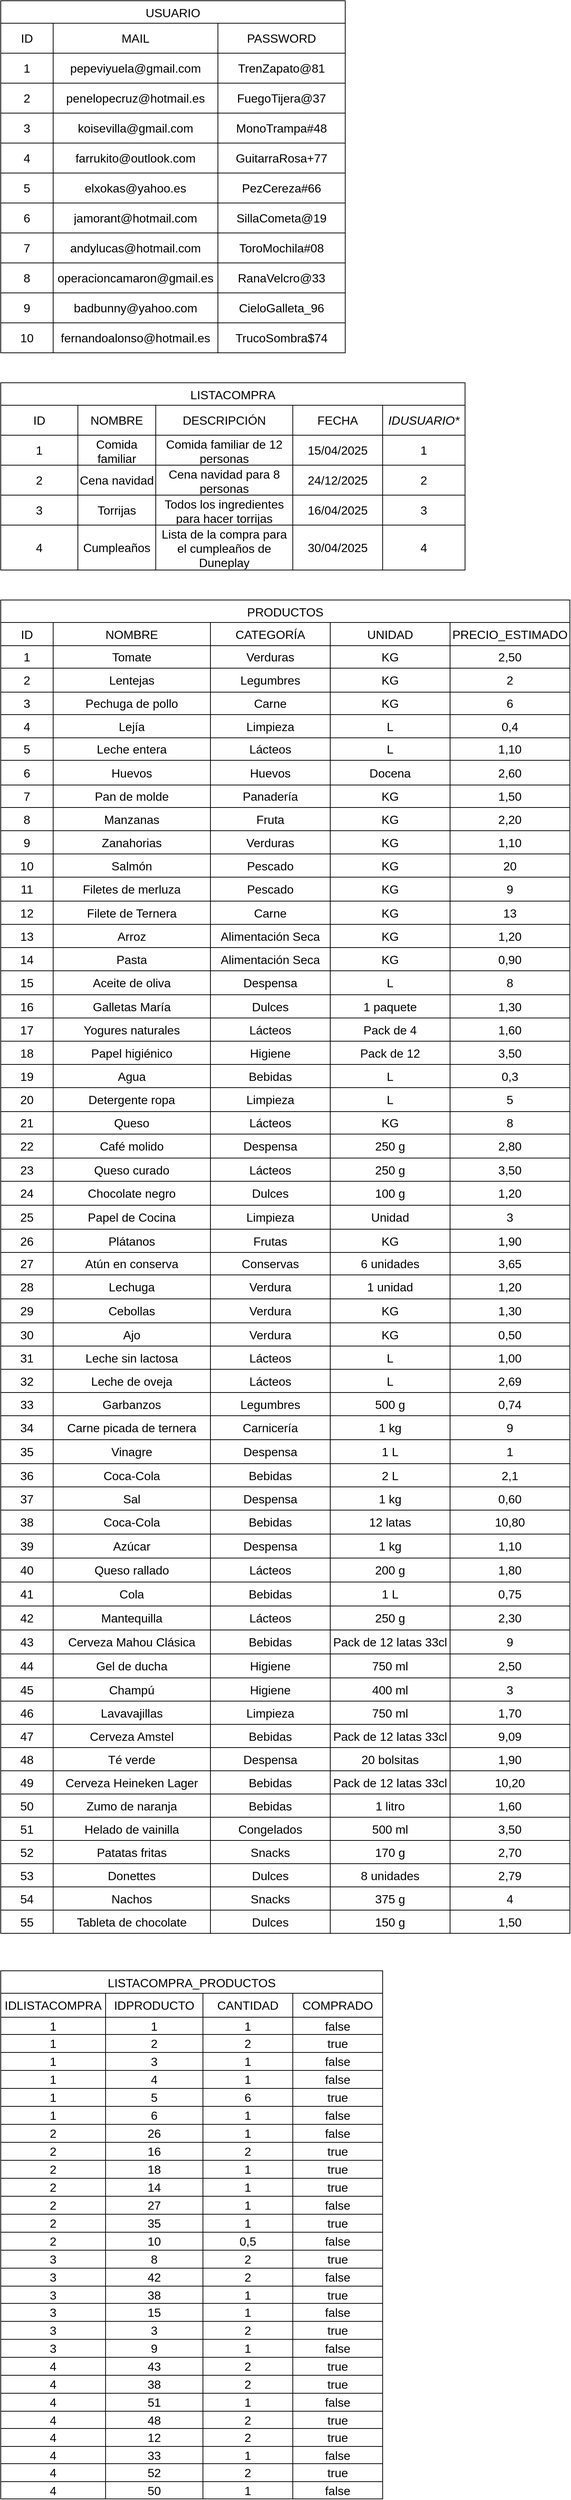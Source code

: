 <mxfile>
    <diagram id="ZBCGhklPVh7-8BiJKun4" name="Página-1">
        <mxGraphModel dx="969" dy="705" grid="1" gridSize="10" guides="1" tooltips="1" connect="1" arrows="1" fold="1" page="1" pageScale="1" pageWidth="850" pageHeight="1100" math="0" shadow="0">
            <root>
                <mxCell id="0"/>
                <mxCell id="1" parent="0"/>
                <mxCell id="8UPEkqRc_xU6rzE-vuxn-1" value="USUARIO" style="shape=table;startSize=30;container=1;collapsible=0;childLayout=tableLayout;strokeColor=default;fontSize=16;" vertex="1" parent="1">
                    <mxGeometry x="40" y="40" width="460" height="470" as="geometry"/>
                </mxCell>
                <mxCell id="8UPEkqRc_xU6rzE-vuxn-2" value="" style="shape=tableRow;horizontal=0;startSize=0;swimlaneHead=0;swimlaneBody=0;strokeColor=inherit;top=0;left=0;bottom=0;right=0;collapsible=0;dropTarget=0;fillColor=none;points=[[0,0.5],[1,0.5]];portConstraint=eastwest;fontSize=16;" vertex="1" parent="8UPEkqRc_xU6rzE-vuxn-1">
                    <mxGeometry y="30" width="460" height="40" as="geometry"/>
                </mxCell>
                <mxCell id="8UPEkqRc_xU6rzE-vuxn-3" value="ID" style="shape=partialRectangle;html=1;whiteSpace=wrap;connectable=0;strokeColor=inherit;overflow=hidden;fillColor=none;top=0;left=0;bottom=0;right=0;pointerEvents=1;fontSize=16;" vertex="1" parent="8UPEkqRc_xU6rzE-vuxn-2">
                    <mxGeometry width="70" height="40" as="geometry">
                        <mxRectangle width="70" height="40" as="alternateBounds"/>
                    </mxGeometry>
                </mxCell>
                <mxCell id="8UPEkqRc_xU6rzE-vuxn-4" value="MAIL" style="shape=partialRectangle;html=1;whiteSpace=wrap;connectable=0;strokeColor=inherit;overflow=hidden;fillColor=none;top=0;left=0;bottom=0;right=0;pointerEvents=1;fontSize=16;" vertex="1" parent="8UPEkqRc_xU6rzE-vuxn-2">
                    <mxGeometry x="70" width="220" height="40" as="geometry">
                        <mxRectangle width="220" height="40" as="alternateBounds"/>
                    </mxGeometry>
                </mxCell>
                <mxCell id="8UPEkqRc_xU6rzE-vuxn-5" value="&lt;span style=&quot;color: rgb(0, 0, 0);&quot;&gt;PASSWORD&lt;/span&gt;" style="shape=partialRectangle;html=1;whiteSpace=wrap;connectable=0;strokeColor=inherit;overflow=hidden;fillColor=none;top=0;left=0;bottom=0;right=0;pointerEvents=1;fontSize=16;" vertex="1" parent="8UPEkqRc_xU6rzE-vuxn-2">
                    <mxGeometry x="290" width="170" height="40" as="geometry">
                        <mxRectangle width="170" height="40" as="alternateBounds"/>
                    </mxGeometry>
                </mxCell>
                <mxCell id="8UPEkqRc_xU6rzE-vuxn-6" value="" style="shape=tableRow;horizontal=0;startSize=0;swimlaneHead=0;swimlaneBody=0;strokeColor=inherit;top=0;left=0;bottom=0;right=0;collapsible=0;dropTarget=0;fillColor=none;points=[[0,0.5],[1,0.5]];portConstraint=eastwest;fontSize=16;" vertex="1" parent="8UPEkqRc_xU6rzE-vuxn-1">
                    <mxGeometry y="70" width="460" height="40" as="geometry"/>
                </mxCell>
                <mxCell id="8UPEkqRc_xU6rzE-vuxn-7" value="1" style="shape=partialRectangle;html=1;whiteSpace=wrap;connectable=0;strokeColor=inherit;overflow=hidden;fillColor=none;top=0;left=0;bottom=0;right=0;pointerEvents=1;fontSize=16;" vertex="1" parent="8UPEkqRc_xU6rzE-vuxn-6">
                    <mxGeometry width="70" height="40" as="geometry">
                        <mxRectangle width="70" height="40" as="alternateBounds"/>
                    </mxGeometry>
                </mxCell>
                <mxCell id="8UPEkqRc_xU6rzE-vuxn-8" value="pepeviyuela@gmail.com" style="shape=partialRectangle;html=1;whiteSpace=wrap;connectable=0;strokeColor=inherit;overflow=hidden;fillColor=none;top=0;left=0;bottom=0;right=0;pointerEvents=1;fontSize=16;" vertex="1" parent="8UPEkqRc_xU6rzE-vuxn-6">
                    <mxGeometry x="70" width="220" height="40" as="geometry">
                        <mxRectangle width="220" height="40" as="alternateBounds"/>
                    </mxGeometry>
                </mxCell>
                <mxCell id="8UPEkqRc_xU6rzE-vuxn-9" value="TrenZapato@81" style="shape=partialRectangle;html=1;whiteSpace=wrap;connectable=0;strokeColor=inherit;overflow=hidden;fillColor=none;top=0;left=0;bottom=0;right=0;pointerEvents=1;fontSize=16;" vertex="1" parent="8UPEkqRc_xU6rzE-vuxn-6">
                    <mxGeometry x="290" width="170" height="40" as="geometry">
                        <mxRectangle width="170" height="40" as="alternateBounds"/>
                    </mxGeometry>
                </mxCell>
                <mxCell id="8UPEkqRc_xU6rzE-vuxn-10" value="" style="shape=tableRow;horizontal=0;startSize=0;swimlaneHead=0;swimlaneBody=0;strokeColor=inherit;top=0;left=0;bottom=0;right=0;collapsible=0;dropTarget=0;fillColor=none;points=[[0,0.5],[1,0.5]];portConstraint=eastwest;fontSize=16;" vertex="1" parent="8UPEkqRc_xU6rzE-vuxn-1">
                    <mxGeometry y="110" width="460" height="40" as="geometry"/>
                </mxCell>
                <mxCell id="8UPEkqRc_xU6rzE-vuxn-11" value="2" style="shape=partialRectangle;html=1;whiteSpace=wrap;connectable=0;strokeColor=inherit;overflow=hidden;fillColor=none;top=0;left=0;bottom=0;right=0;pointerEvents=1;fontSize=16;" vertex="1" parent="8UPEkqRc_xU6rzE-vuxn-10">
                    <mxGeometry width="70" height="40" as="geometry">
                        <mxRectangle width="70" height="40" as="alternateBounds"/>
                    </mxGeometry>
                </mxCell>
                <mxCell id="8UPEkqRc_xU6rzE-vuxn-12" value="penelopecruz@hotmail.es" style="shape=partialRectangle;html=1;whiteSpace=wrap;connectable=0;strokeColor=inherit;overflow=hidden;fillColor=none;top=0;left=0;bottom=0;right=0;pointerEvents=1;fontSize=16;" vertex="1" parent="8UPEkqRc_xU6rzE-vuxn-10">
                    <mxGeometry x="70" width="220" height="40" as="geometry">
                        <mxRectangle width="220" height="40" as="alternateBounds"/>
                    </mxGeometry>
                </mxCell>
                <mxCell id="8UPEkqRc_xU6rzE-vuxn-13" value="FuegoTijera@37" style="shape=partialRectangle;html=1;whiteSpace=wrap;connectable=0;strokeColor=inherit;overflow=hidden;fillColor=none;top=0;left=0;bottom=0;right=0;pointerEvents=1;fontSize=16;" vertex="1" parent="8UPEkqRc_xU6rzE-vuxn-10">
                    <mxGeometry x="290" width="170" height="40" as="geometry">
                        <mxRectangle width="170" height="40" as="alternateBounds"/>
                    </mxGeometry>
                </mxCell>
                <mxCell id="UUBKj83Tb6jsBdoF0eSN-1" style="shape=tableRow;horizontal=0;startSize=0;swimlaneHead=0;swimlaneBody=0;strokeColor=inherit;top=0;left=0;bottom=0;right=0;collapsible=0;dropTarget=0;fillColor=none;points=[[0,0.5],[1,0.5]];portConstraint=eastwest;fontSize=16;" vertex="1" parent="8UPEkqRc_xU6rzE-vuxn-1">
                    <mxGeometry y="150" width="460" height="40" as="geometry"/>
                </mxCell>
                <mxCell id="UUBKj83Tb6jsBdoF0eSN-2" value="3" style="shape=partialRectangle;html=1;whiteSpace=wrap;connectable=0;strokeColor=inherit;overflow=hidden;fillColor=none;top=0;left=0;bottom=0;right=0;pointerEvents=1;fontSize=16;" vertex="1" parent="UUBKj83Tb6jsBdoF0eSN-1">
                    <mxGeometry width="70" height="40" as="geometry">
                        <mxRectangle width="70" height="40" as="alternateBounds"/>
                    </mxGeometry>
                </mxCell>
                <mxCell id="UUBKj83Tb6jsBdoF0eSN-3" value="koisevilla@gmail.com" style="shape=partialRectangle;html=1;whiteSpace=wrap;connectable=0;strokeColor=inherit;overflow=hidden;fillColor=none;top=0;left=0;bottom=0;right=0;pointerEvents=1;fontSize=16;" vertex="1" parent="UUBKj83Tb6jsBdoF0eSN-1">
                    <mxGeometry x="70" width="220" height="40" as="geometry">
                        <mxRectangle width="220" height="40" as="alternateBounds"/>
                    </mxGeometry>
                </mxCell>
                <mxCell id="UUBKj83Tb6jsBdoF0eSN-4" value="MonoTrampa#48" style="shape=partialRectangle;html=1;whiteSpace=wrap;connectable=0;strokeColor=inherit;overflow=hidden;fillColor=none;top=0;left=0;bottom=0;right=0;pointerEvents=1;fontSize=16;" vertex="1" parent="UUBKj83Tb6jsBdoF0eSN-1">
                    <mxGeometry x="290" width="170" height="40" as="geometry">
                        <mxRectangle width="170" height="40" as="alternateBounds"/>
                    </mxGeometry>
                </mxCell>
                <mxCell id="UUBKj83Tb6jsBdoF0eSN-5" style="shape=tableRow;horizontal=0;startSize=0;swimlaneHead=0;swimlaneBody=0;strokeColor=inherit;top=0;left=0;bottom=0;right=0;collapsible=0;dropTarget=0;fillColor=none;points=[[0,0.5],[1,0.5]];portConstraint=eastwest;fontSize=16;" vertex="1" parent="8UPEkqRc_xU6rzE-vuxn-1">
                    <mxGeometry y="190" width="460" height="40" as="geometry"/>
                </mxCell>
                <mxCell id="UUBKj83Tb6jsBdoF0eSN-6" value="4" style="shape=partialRectangle;html=1;whiteSpace=wrap;connectable=0;strokeColor=inherit;overflow=hidden;fillColor=none;top=0;left=0;bottom=0;right=0;pointerEvents=1;fontSize=16;" vertex="1" parent="UUBKj83Tb6jsBdoF0eSN-5">
                    <mxGeometry width="70" height="40" as="geometry">
                        <mxRectangle width="70" height="40" as="alternateBounds"/>
                    </mxGeometry>
                </mxCell>
                <mxCell id="UUBKj83Tb6jsBdoF0eSN-7" value="farrukito@outlook.com" style="shape=partialRectangle;html=1;whiteSpace=wrap;connectable=0;strokeColor=inherit;overflow=hidden;fillColor=none;top=0;left=0;bottom=0;right=0;pointerEvents=1;fontSize=16;" vertex="1" parent="UUBKj83Tb6jsBdoF0eSN-5">
                    <mxGeometry x="70" width="220" height="40" as="geometry">
                        <mxRectangle width="220" height="40" as="alternateBounds"/>
                    </mxGeometry>
                </mxCell>
                <mxCell id="UUBKj83Tb6jsBdoF0eSN-8" value="GuitarraRosa+77" style="shape=partialRectangle;html=1;whiteSpace=wrap;connectable=0;strokeColor=inherit;overflow=hidden;fillColor=none;top=0;left=0;bottom=0;right=0;pointerEvents=1;fontSize=16;" vertex="1" parent="UUBKj83Tb6jsBdoF0eSN-5">
                    <mxGeometry x="290" width="170" height="40" as="geometry">
                        <mxRectangle width="170" height="40" as="alternateBounds"/>
                    </mxGeometry>
                </mxCell>
                <mxCell id="UUBKj83Tb6jsBdoF0eSN-9" style="shape=tableRow;horizontal=0;startSize=0;swimlaneHead=0;swimlaneBody=0;strokeColor=inherit;top=0;left=0;bottom=0;right=0;collapsible=0;dropTarget=0;fillColor=none;points=[[0,0.5],[1,0.5]];portConstraint=eastwest;fontSize=16;" vertex="1" parent="8UPEkqRc_xU6rzE-vuxn-1">
                    <mxGeometry y="230" width="460" height="40" as="geometry"/>
                </mxCell>
                <mxCell id="UUBKj83Tb6jsBdoF0eSN-10" value="5" style="shape=partialRectangle;html=1;whiteSpace=wrap;connectable=0;strokeColor=inherit;overflow=hidden;fillColor=none;top=0;left=0;bottom=0;right=0;pointerEvents=1;fontSize=16;" vertex="1" parent="UUBKj83Tb6jsBdoF0eSN-9">
                    <mxGeometry width="70" height="40" as="geometry">
                        <mxRectangle width="70" height="40" as="alternateBounds"/>
                    </mxGeometry>
                </mxCell>
                <mxCell id="UUBKj83Tb6jsBdoF0eSN-11" value="elxokas@yahoo.es" style="shape=partialRectangle;html=1;whiteSpace=wrap;connectable=0;strokeColor=inherit;overflow=hidden;fillColor=none;top=0;left=0;bottom=0;right=0;pointerEvents=1;fontSize=16;" vertex="1" parent="UUBKj83Tb6jsBdoF0eSN-9">
                    <mxGeometry x="70" width="220" height="40" as="geometry">
                        <mxRectangle width="220" height="40" as="alternateBounds"/>
                    </mxGeometry>
                </mxCell>
                <mxCell id="UUBKj83Tb6jsBdoF0eSN-12" value="PezCereza#66" style="shape=partialRectangle;html=1;whiteSpace=wrap;connectable=0;strokeColor=inherit;overflow=hidden;fillColor=none;top=0;left=0;bottom=0;right=0;pointerEvents=1;fontSize=16;" vertex="1" parent="UUBKj83Tb6jsBdoF0eSN-9">
                    <mxGeometry x="290" width="170" height="40" as="geometry">
                        <mxRectangle width="170" height="40" as="alternateBounds"/>
                    </mxGeometry>
                </mxCell>
                <mxCell id="UUBKj83Tb6jsBdoF0eSN-13" style="shape=tableRow;horizontal=0;startSize=0;swimlaneHead=0;swimlaneBody=0;strokeColor=inherit;top=0;left=0;bottom=0;right=0;collapsible=0;dropTarget=0;fillColor=none;points=[[0,0.5],[1,0.5]];portConstraint=eastwest;fontSize=16;" vertex="1" parent="8UPEkqRc_xU6rzE-vuxn-1">
                    <mxGeometry y="270" width="460" height="40" as="geometry"/>
                </mxCell>
                <mxCell id="UUBKj83Tb6jsBdoF0eSN-14" value="6" style="shape=partialRectangle;html=1;whiteSpace=wrap;connectable=0;strokeColor=inherit;overflow=hidden;fillColor=none;top=0;left=0;bottom=0;right=0;pointerEvents=1;fontSize=16;" vertex="1" parent="UUBKj83Tb6jsBdoF0eSN-13">
                    <mxGeometry width="70" height="40" as="geometry">
                        <mxRectangle width="70" height="40" as="alternateBounds"/>
                    </mxGeometry>
                </mxCell>
                <mxCell id="UUBKj83Tb6jsBdoF0eSN-15" value="jamorant@hotmail.com" style="shape=partialRectangle;html=1;whiteSpace=wrap;connectable=0;strokeColor=inherit;overflow=hidden;fillColor=none;top=0;left=0;bottom=0;right=0;pointerEvents=1;fontSize=16;" vertex="1" parent="UUBKj83Tb6jsBdoF0eSN-13">
                    <mxGeometry x="70" width="220" height="40" as="geometry">
                        <mxRectangle width="220" height="40" as="alternateBounds"/>
                    </mxGeometry>
                </mxCell>
                <mxCell id="UUBKj83Tb6jsBdoF0eSN-16" value="SillaCometa@19" style="shape=partialRectangle;html=1;whiteSpace=wrap;connectable=0;strokeColor=inherit;overflow=hidden;fillColor=none;top=0;left=0;bottom=0;right=0;pointerEvents=1;fontSize=16;" vertex="1" parent="UUBKj83Tb6jsBdoF0eSN-13">
                    <mxGeometry x="290" width="170" height="40" as="geometry">
                        <mxRectangle width="170" height="40" as="alternateBounds"/>
                    </mxGeometry>
                </mxCell>
                <mxCell id="UUBKj83Tb6jsBdoF0eSN-17" style="shape=tableRow;horizontal=0;startSize=0;swimlaneHead=0;swimlaneBody=0;strokeColor=inherit;top=0;left=0;bottom=0;right=0;collapsible=0;dropTarget=0;fillColor=none;points=[[0,0.5],[1,0.5]];portConstraint=eastwest;fontSize=16;" vertex="1" parent="8UPEkqRc_xU6rzE-vuxn-1">
                    <mxGeometry y="310" width="460" height="40" as="geometry"/>
                </mxCell>
                <mxCell id="UUBKj83Tb6jsBdoF0eSN-18" value="7" style="shape=partialRectangle;html=1;whiteSpace=wrap;connectable=0;strokeColor=inherit;overflow=hidden;fillColor=none;top=0;left=0;bottom=0;right=0;pointerEvents=1;fontSize=16;" vertex="1" parent="UUBKj83Tb6jsBdoF0eSN-17">
                    <mxGeometry width="70" height="40" as="geometry">
                        <mxRectangle width="70" height="40" as="alternateBounds"/>
                    </mxGeometry>
                </mxCell>
                <mxCell id="UUBKj83Tb6jsBdoF0eSN-19" value="andylucas@hotmail.com" style="shape=partialRectangle;html=1;whiteSpace=wrap;connectable=0;strokeColor=inherit;overflow=hidden;fillColor=none;top=0;left=0;bottom=0;right=0;pointerEvents=1;fontSize=16;" vertex="1" parent="UUBKj83Tb6jsBdoF0eSN-17">
                    <mxGeometry x="70" width="220" height="40" as="geometry">
                        <mxRectangle width="220" height="40" as="alternateBounds"/>
                    </mxGeometry>
                </mxCell>
                <mxCell id="UUBKj83Tb6jsBdoF0eSN-20" value="ToroMochila#08" style="shape=partialRectangle;html=1;whiteSpace=wrap;connectable=0;strokeColor=inherit;overflow=hidden;fillColor=none;top=0;left=0;bottom=0;right=0;pointerEvents=1;fontSize=16;" vertex="1" parent="UUBKj83Tb6jsBdoF0eSN-17">
                    <mxGeometry x="290" width="170" height="40" as="geometry">
                        <mxRectangle width="170" height="40" as="alternateBounds"/>
                    </mxGeometry>
                </mxCell>
                <mxCell id="UUBKj83Tb6jsBdoF0eSN-21" style="shape=tableRow;horizontal=0;startSize=0;swimlaneHead=0;swimlaneBody=0;strokeColor=inherit;top=0;left=0;bottom=0;right=0;collapsible=0;dropTarget=0;fillColor=none;points=[[0,0.5],[1,0.5]];portConstraint=eastwest;fontSize=16;" vertex="1" parent="8UPEkqRc_xU6rzE-vuxn-1">
                    <mxGeometry y="350" width="460" height="40" as="geometry"/>
                </mxCell>
                <mxCell id="UUBKj83Tb6jsBdoF0eSN-22" value="8" style="shape=partialRectangle;html=1;whiteSpace=wrap;connectable=0;strokeColor=inherit;overflow=hidden;fillColor=none;top=0;left=0;bottom=0;right=0;pointerEvents=1;fontSize=16;" vertex="1" parent="UUBKj83Tb6jsBdoF0eSN-21">
                    <mxGeometry width="70" height="40" as="geometry">
                        <mxRectangle width="70" height="40" as="alternateBounds"/>
                    </mxGeometry>
                </mxCell>
                <mxCell id="UUBKj83Tb6jsBdoF0eSN-23" value="operacioncamaron@gmail.es" style="shape=partialRectangle;html=1;whiteSpace=wrap;connectable=0;strokeColor=inherit;overflow=hidden;fillColor=none;top=0;left=0;bottom=0;right=0;pointerEvents=1;fontSize=16;" vertex="1" parent="UUBKj83Tb6jsBdoF0eSN-21">
                    <mxGeometry x="70" width="220" height="40" as="geometry">
                        <mxRectangle width="220" height="40" as="alternateBounds"/>
                    </mxGeometry>
                </mxCell>
                <mxCell id="UUBKj83Tb6jsBdoF0eSN-24" value="RanaVelcro@33" style="shape=partialRectangle;html=1;whiteSpace=wrap;connectable=0;strokeColor=inherit;overflow=hidden;fillColor=none;top=0;left=0;bottom=0;right=0;pointerEvents=1;fontSize=16;" vertex="1" parent="UUBKj83Tb6jsBdoF0eSN-21">
                    <mxGeometry x="290" width="170" height="40" as="geometry">
                        <mxRectangle width="170" height="40" as="alternateBounds"/>
                    </mxGeometry>
                </mxCell>
                <mxCell id="UUBKj83Tb6jsBdoF0eSN-25" style="shape=tableRow;horizontal=0;startSize=0;swimlaneHead=0;swimlaneBody=0;strokeColor=inherit;top=0;left=0;bottom=0;right=0;collapsible=0;dropTarget=0;fillColor=none;points=[[0,0.5],[1,0.5]];portConstraint=eastwest;fontSize=16;" vertex="1" parent="8UPEkqRc_xU6rzE-vuxn-1">
                    <mxGeometry y="390" width="460" height="40" as="geometry"/>
                </mxCell>
                <mxCell id="UUBKj83Tb6jsBdoF0eSN-26" value="9" style="shape=partialRectangle;html=1;whiteSpace=wrap;connectable=0;strokeColor=inherit;overflow=hidden;fillColor=none;top=0;left=0;bottom=0;right=0;pointerEvents=1;fontSize=16;" vertex="1" parent="UUBKj83Tb6jsBdoF0eSN-25">
                    <mxGeometry width="70" height="40" as="geometry">
                        <mxRectangle width="70" height="40" as="alternateBounds"/>
                    </mxGeometry>
                </mxCell>
                <mxCell id="UUBKj83Tb6jsBdoF0eSN-27" value="badbunny@yahoo.com" style="shape=partialRectangle;html=1;whiteSpace=wrap;connectable=0;strokeColor=inherit;overflow=hidden;fillColor=none;top=0;left=0;bottom=0;right=0;pointerEvents=1;fontSize=16;" vertex="1" parent="UUBKj83Tb6jsBdoF0eSN-25">
                    <mxGeometry x="70" width="220" height="40" as="geometry">
                        <mxRectangle width="220" height="40" as="alternateBounds"/>
                    </mxGeometry>
                </mxCell>
                <mxCell id="UUBKj83Tb6jsBdoF0eSN-28" value="CieloGalleta_96" style="shape=partialRectangle;html=1;whiteSpace=wrap;connectable=0;strokeColor=inherit;overflow=hidden;fillColor=none;top=0;left=0;bottom=0;right=0;pointerEvents=1;fontSize=16;" vertex="1" parent="UUBKj83Tb6jsBdoF0eSN-25">
                    <mxGeometry x="290" width="170" height="40" as="geometry">
                        <mxRectangle width="170" height="40" as="alternateBounds"/>
                    </mxGeometry>
                </mxCell>
                <mxCell id="UUBKj83Tb6jsBdoF0eSN-29" style="shape=tableRow;horizontal=0;startSize=0;swimlaneHead=0;swimlaneBody=0;strokeColor=inherit;top=0;left=0;bottom=0;right=0;collapsible=0;dropTarget=0;fillColor=none;points=[[0,0.5],[1,0.5]];portConstraint=eastwest;fontSize=16;" vertex="1" parent="8UPEkqRc_xU6rzE-vuxn-1">
                    <mxGeometry y="430" width="460" height="40" as="geometry"/>
                </mxCell>
                <mxCell id="UUBKj83Tb6jsBdoF0eSN-30" value="10" style="shape=partialRectangle;html=1;whiteSpace=wrap;connectable=0;strokeColor=inherit;overflow=hidden;fillColor=none;top=0;left=0;bottom=0;right=0;pointerEvents=1;fontSize=16;" vertex="1" parent="UUBKj83Tb6jsBdoF0eSN-29">
                    <mxGeometry width="70" height="40" as="geometry">
                        <mxRectangle width="70" height="40" as="alternateBounds"/>
                    </mxGeometry>
                </mxCell>
                <mxCell id="UUBKj83Tb6jsBdoF0eSN-31" value="fernandoalonso@hotmail.es" style="shape=partialRectangle;html=1;whiteSpace=wrap;connectable=0;strokeColor=inherit;overflow=hidden;fillColor=none;top=0;left=0;bottom=0;right=0;pointerEvents=1;fontSize=16;" vertex="1" parent="UUBKj83Tb6jsBdoF0eSN-29">
                    <mxGeometry x="70" width="220" height="40" as="geometry">
                        <mxRectangle width="220" height="40" as="alternateBounds"/>
                    </mxGeometry>
                </mxCell>
                <mxCell id="UUBKj83Tb6jsBdoF0eSN-32" value="TrucoSombra$74" style="shape=partialRectangle;html=1;whiteSpace=wrap;connectable=0;strokeColor=inherit;overflow=hidden;fillColor=none;top=0;left=0;bottom=0;right=0;pointerEvents=1;fontSize=16;" vertex="1" parent="UUBKj83Tb6jsBdoF0eSN-29">
                    <mxGeometry x="290" width="170" height="40" as="geometry">
                        <mxRectangle width="170" height="40" as="alternateBounds"/>
                    </mxGeometry>
                </mxCell>
                <mxCell id="Wy4OAK9Qw8vn-X0l0B_N-1" value="LISTACOMPRA" style="shape=table;startSize=30;container=1;collapsible=0;childLayout=tableLayout;strokeColor=default;fontSize=16;" vertex="1" parent="1">
                    <mxGeometry x="40" y="550" width="620" height="250" as="geometry"/>
                </mxCell>
                <mxCell id="Wy4OAK9Qw8vn-X0l0B_N-2" value="" style="shape=tableRow;horizontal=0;startSize=0;swimlaneHead=0;swimlaneBody=0;strokeColor=inherit;top=0;left=0;bottom=0;right=0;collapsible=0;dropTarget=0;fillColor=none;points=[[0,0.5],[1,0.5]];portConstraint=eastwest;fontSize=16;" vertex="1" parent="Wy4OAK9Qw8vn-X0l0B_N-1">
                    <mxGeometry y="30" width="620" height="40" as="geometry"/>
                </mxCell>
                <mxCell id="Wy4OAK9Qw8vn-X0l0B_N-3" value="ID" style="shape=partialRectangle;html=1;whiteSpace=wrap;connectable=0;strokeColor=inherit;overflow=hidden;fillColor=none;top=0;left=0;bottom=0;right=0;pointerEvents=1;fontSize=16;" vertex="1" parent="Wy4OAK9Qw8vn-X0l0B_N-2">
                    <mxGeometry width="103" height="40" as="geometry">
                        <mxRectangle width="103" height="40" as="alternateBounds"/>
                    </mxGeometry>
                </mxCell>
                <mxCell id="Wy4OAK9Qw8vn-X0l0B_N-4" value="NOMBRE" style="shape=partialRectangle;html=1;whiteSpace=wrap;connectable=0;strokeColor=inherit;overflow=hidden;fillColor=none;top=0;left=0;bottom=0;right=0;pointerEvents=1;fontSize=16;" vertex="1" parent="Wy4OAK9Qw8vn-X0l0B_N-2">
                    <mxGeometry x="103" width="104" height="40" as="geometry">
                        <mxRectangle width="104" height="40" as="alternateBounds"/>
                    </mxGeometry>
                </mxCell>
                <mxCell id="Wy4OAK9Qw8vn-X0l0B_N-14" value="DESCRIPCIÓN" style="shape=partialRectangle;html=1;whiteSpace=wrap;connectable=0;strokeColor=inherit;overflow=hidden;fillColor=none;top=0;left=0;bottom=0;right=0;pointerEvents=1;fontSize=16;" vertex="1" parent="Wy4OAK9Qw8vn-X0l0B_N-2">
                    <mxGeometry x="207" width="183" height="40" as="geometry">
                        <mxRectangle width="183" height="40" as="alternateBounds"/>
                    </mxGeometry>
                </mxCell>
                <mxCell id="Wy4OAK9Qw8vn-X0l0B_N-17" value="FECHA" style="shape=partialRectangle;html=1;whiteSpace=wrap;connectable=0;strokeColor=inherit;overflow=hidden;fillColor=none;top=0;left=0;bottom=0;right=0;pointerEvents=1;fontSize=16;" vertex="1" parent="Wy4OAK9Qw8vn-X0l0B_N-2">
                    <mxGeometry x="390" width="120" height="40" as="geometry">
                        <mxRectangle width="120" height="40" as="alternateBounds"/>
                    </mxGeometry>
                </mxCell>
                <mxCell id="Wy4OAK9Qw8vn-X0l0B_N-20" value="&lt;i&gt;IDUSUARIO*&lt;/i&gt;" style="shape=partialRectangle;html=1;whiteSpace=wrap;connectable=0;strokeColor=inherit;overflow=hidden;fillColor=none;top=0;left=0;bottom=0;right=0;pointerEvents=1;fontSize=16;" vertex="1" parent="Wy4OAK9Qw8vn-X0l0B_N-2">
                    <mxGeometry x="510" width="110" height="40" as="geometry">
                        <mxRectangle width="110" height="40" as="alternateBounds"/>
                    </mxGeometry>
                </mxCell>
                <mxCell id="Wy4OAK9Qw8vn-X0l0B_N-6" value="" style="shape=tableRow;horizontal=0;startSize=0;swimlaneHead=0;swimlaneBody=0;strokeColor=inherit;top=0;left=0;bottom=0;right=0;collapsible=0;dropTarget=0;fillColor=none;points=[[0,0.5],[1,0.5]];portConstraint=eastwest;fontSize=16;" vertex="1" parent="Wy4OAK9Qw8vn-X0l0B_N-1">
                    <mxGeometry y="70" width="620" height="40" as="geometry"/>
                </mxCell>
                <mxCell id="Wy4OAK9Qw8vn-X0l0B_N-7" value="1" style="shape=partialRectangle;html=1;whiteSpace=wrap;connectable=0;strokeColor=inherit;overflow=hidden;fillColor=none;top=0;left=0;bottom=0;right=0;pointerEvents=1;fontSize=16;" vertex="1" parent="Wy4OAK9Qw8vn-X0l0B_N-6">
                    <mxGeometry width="103" height="40" as="geometry">
                        <mxRectangle width="103" height="40" as="alternateBounds"/>
                    </mxGeometry>
                </mxCell>
                <mxCell id="Wy4OAK9Qw8vn-X0l0B_N-8" value="Comida familiar" style="shape=partialRectangle;html=1;whiteSpace=wrap;connectable=0;strokeColor=inherit;overflow=hidden;fillColor=none;top=0;left=0;bottom=0;right=0;pointerEvents=1;fontSize=16;" vertex="1" parent="Wy4OAK9Qw8vn-X0l0B_N-6">
                    <mxGeometry x="103" width="104" height="40" as="geometry">
                        <mxRectangle width="104" height="40" as="alternateBounds"/>
                    </mxGeometry>
                </mxCell>
                <mxCell id="Wy4OAK9Qw8vn-X0l0B_N-15" value="Comida familiar de 12 personas" style="shape=partialRectangle;html=1;whiteSpace=wrap;connectable=0;strokeColor=inherit;overflow=hidden;fillColor=none;top=0;left=0;bottom=0;right=0;pointerEvents=1;fontSize=16;" vertex="1" parent="Wy4OAK9Qw8vn-X0l0B_N-6">
                    <mxGeometry x="207" width="183" height="40" as="geometry">
                        <mxRectangle width="183" height="40" as="alternateBounds"/>
                    </mxGeometry>
                </mxCell>
                <mxCell id="Wy4OAK9Qw8vn-X0l0B_N-18" value="15/04/2025" style="shape=partialRectangle;html=1;whiteSpace=wrap;connectable=0;strokeColor=inherit;overflow=hidden;fillColor=none;top=0;left=0;bottom=0;right=0;pointerEvents=1;fontSize=16;" vertex="1" parent="Wy4OAK9Qw8vn-X0l0B_N-6">
                    <mxGeometry x="390" width="120" height="40" as="geometry">
                        <mxRectangle width="120" height="40" as="alternateBounds"/>
                    </mxGeometry>
                </mxCell>
                <mxCell id="Wy4OAK9Qw8vn-X0l0B_N-21" value="1" style="shape=partialRectangle;html=1;whiteSpace=wrap;connectable=0;strokeColor=inherit;overflow=hidden;fillColor=none;top=0;left=0;bottom=0;right=0;pointerEvents=1;fontSize=16;" vertex="1" parent="Wy4OAK9Qw8vn-X0l0B_N-6">
                    <mxGeometry x="510" width="110" height="40" as="geometry">
                        <mxRectangle width="110" height="40" as="alternateBounds"/>
                    </mxGeometry>
                </mxCell>
                <mxCell id="Wy4OAK9Qw8vn-X0l0B_N-10" value="" style="shape=tableRow;horizontal=0;startSize=0;swimlaneHead=0;swimlaneBody=0;strokeColor=inherit;top=0;left=0;bottom=0;right=0;collapsible=0;dropTarget=0;fillColor=none;points=[[0,0.5],[1,0.5]];portConstraint=eastwest;fontSize=16;" vertex="1" parent="Wy4OAK9Qw8vn-X0l0B_N-1">
                    <mxGeometry y="110" width="620" height="40" as="geometry"/>
                </mxCell>
                <mxCell id="Wy4OAK9Qw8vn-X0l0B_N-11" value="2" style="shape=partialRectangle;html=1;whiteSpace=wrap;connectable=0;strokeColor=inherit;overflow=hidden;fillColor=none;top=0;left=0;bottom=0;right=0;pointerEvents=1;fontSize=16;" vertex="1" parent="Wy4OAK9Qw8vn-X0l0B_N-10">
                    <mxGeometry width="103" height="40" as="geometry">
                        <mxRectangle width="103" height="40" as="alternateBounds"/>
                    </mxGeometry>
                </mxCell>
                <mxCell id="Wy4OAK9Qw8vn-X0l0B_N-12" value="Cena navidad" style="shape=partialRectangle;html=1;whiteSpace=wrap;connectable=0;strokeColor=inherit;overflow=hidden;fillColor=none;top=0;left=0;bottom=0;right=0;pointerEvents=1;fontSize=16;" vertex="1" parent="Wy4OAK9Qw8vn-X0l0B_N-10">
                    <mxGeometry x="103" width="104" height="40" as="geometry">
                        <mxRectangle width="104" height="40" as="alternateBounds"/>
                    </mxGeometry>
                </mxCell>
                <mxCell id="Wy4OAK9Qw8vn-X0l0B_N-16" value="Cena navidad para 8 personas" style="shape=partialRectangle;html=1;whiteSpace=wrap;connectable=0;strokeColor=inherit;overflow=hidden;fillColor=none;top=0;left=0;bottom=0;right=0;pointerEvents=1;fontSize=16;" vertex="1" parent="Wy4OAK9Qw8vn-X0l0B_N-10">
                    <mxGeometry x="207" width="183" height="40" as="geometry">
                        <mxRectangle width="183" height="40" as="alternateBounds"/>
                    </mxGeometry>
                </mxCell>
                <mxCell id="Wy4OAK9Qw8vn-X0l0B_N-19" value="24/12/2025" style="shape=partialRectangle;html=1;whiteSpace=wrap;connectable=0;strokeColor=inherit;overflow=hidden;fillColor=none;top=0;left=0;bottom=0;right=0;pointerEvents=1;fontSize=16;" vertex="1" parent="Wy4OAK9Qw8vn-X0l0B_N-10">
                    <mxGeometry x="390" width="120" height="40" as="geometry">
                        <mxRectangle width="120" height="40" as="alternateBounds"/>
                    </mxGeometry>
                </mxCell>
                <mxCell id="Wy4OAK9Qw8vn-X0l0B_N-22" value="2" style="shape=partialRectangle;html=1;whiteSpace=wrap;connectable=0;strokeColor=inherit;overflow=hidden;fillColor=none;top=0;left=0;bottom=0;right=0;pointerEvents=1;fontSize=16;" vertex="1" parent="Wy4OAK9Qw8vn-X0l0B_N-10">
                    <mxGeometry x="510" width="110" height="40" as="geometry">
                        <mxRectangle width="110" height="40" as="alternateBounds"/>
                    </mxGeometry>
                </mxCell>
                <mxCell id="Wy4OAK9Qw8vn-X0l0B_N-26" style="shape=tableRow;horizontal=0;startSize=0;swimlaneHead=0;swimlaneBody=0;strokeColor=inherit;top=0;left=0;bottom=0;right=0;collapsible=0;dropTarget=0;fillColor=none;points=[[0,0.5],[1,0.5]];portConstraint=eastwest;fontSize=16;" vertex="1" parent="Wy4OAK9Qw8vn-X0l0B_N-1">
                    <mxGeometry y="150" width="620" height="40" as="geometry"/>
                </mxCell>
                <mxCell id="Wy4OAK9Qw8vn-X0l0B_N-27" value="3" style="shape=partialRectangle;html=1;whiteSpace=wrap;connectable=0;strokeColor=inherit;overflow=hidden;fillColor=none;top=0;left=0;bottom=0;right=0;pointerEvents=1;fontSize=16;" vertex="1" parent="Wy4OAK9Qw8vn-X0l0B_N-26">
                    <mxGeometry width="103" height="40" as="geometry">
                        <mxRectangle width="103" height="40" as="alternateBounds"/>
                    </mxGeometry>
                </mxCell>
                <mxCell id="Wy4OAK9Qw8vn-X0l0B_N-28" value="Torrijas" style="shape=partialRectangle;html=1;whiteSpace=wrap;connectable=0;strokeColor=inherit;overflow=hidden;fillColor=none;top=0;left=0;bottom=0;right=0;pointerEvents=1;fontSize=16;" vertex="1" parent="Wy4OAK9Qw8vn-X0l0B_N-26">
                    <mxGeometry x="103" width="104" height="40" as="geometry">
                        <mxRectangle width="104" height="40" as="alternateBounds"/>
                    </mxGeometry>
                </mxCell>
                <mxCell id="Wy4OAK9Qw8vn-X0l0B_N-29" value="Todos los ingredientes para hacer torrijas" style="shape=partialRectangle;html=1;whiteSpace=wrap;connectable=0;strokeColor=inherit;overflow=hidden;fillColor=none;top=0;left=0;bottom=0;right=0;pointerEvents=1;fontSize=16;" vertex="1" parent="Wy4OAK9Qw8vn-X0l0B_N-26">
                    <mxGeometry x="207" width="183" height="40" as="geometry">
                        <mxRectangle width="183" height="40" as="alternateBounds"/>
                    </mxGeometry>
                </mxCell>
                <mxCell id="Wy4OAK9Qw8vn-X0l0B_N-30" value="16/04/2025" style="shape=partialRectangle;html=1;whiteSpace=wrap;connectable=0;strokeColor=inherit;overflow=hidden;fillColor=none;top=0;left=0;bottom=0;right=0;pointerEvents=1;fontSize=16;" vertex="1" parent="Wy4OAK9Qw8vn-X0l0B_N-26">
                    <mxGeometry x="390" width="120" height="40" as="geometry">
                        <mxRectangle width="120" height="40" as="alternateBounds"/>
                    </mxGeometry>
                </mxCell>
                <mxCell id="Wy4OAK9Qw8vn-X0l0B_N-31" value="3" style="shape=partialRectangle;html=1;whiteSpace=wrap;connectable=0;strokeColor=inherit;overflow=hidden;fillColor=none;top=0;left=0;bottom=0;right=0;pointerEvents=1;fontSize=16;" vertex="1" parent="Wy4OAK9Qw8vn-X0l0B_N-26">
                    <mxGeometry x="510" width="110" height="40" as="geometry">
                        <mxRectangle width="110" height="40" as="alternateBounds"/>
                    </mxGeometry>
                </mxCell>
                <mxCell id="Wy4OAK9Qw8vn-X0l0B_N-32" style="shape=tableRow;horizontal=0;startSize=0;swimlaneHead=0;swimlaneBody=0;strokeColor=inherit;top=0;left=0;bottom=0;right=0;collapsible=0;dropTarget=0;fillColor=none;points=[[0,0.5],[1,0.5]];portConstraint=eastwest;fontSize=16;" vertex="1" parent="Wy4OAK9Qw8vn-X0l0B_N-1">
                    <mxGeometry y="190" width="620" height="60" as="geometry"/>
                </mxCell>
                <mxCell id="Wy4OAK9Qw8vn-X0l0B_N-33" value="4" style="shape=partialRectangle;html=1;whiteSpace=wrap;connectable=0;strokeColor=inherit;overflow=hidden;fillColor=none;top=0;left=0;bottom=0;right=0;pointerEvents=1;fontSize=16;" vertex="1" parent="Wy4OAK9Qw8vn-X0l0B_N-32">
                    <mxGeometry width="103" height="60" as="geometry">
                        <mxRectangle width="103" height="60" as="alternateBounds"/>
                    </mxGeometry>
                </mxCell>
                <mxCell id="Wy4OAK9Qw8vn-X0l0B_N-34" value="Cumpleaños" style="shape=partialRectangle;html=1;whiteSpace=wrap;connectable=0;strokeColor=inherit;overflow=hidden;fillColor=none;top=0;left=0;bottom=0;right=0;pointerEvents=1;fontSize=16;" vertex="1" parent="Wy4OAK9Qw8vn-X0l0B_N-32">
                    <mxGeometry x="103" width="104" height="60" as="geometry">
                        <mxRectangle width="104" height="60" as="alternateBounds"/>
                    </mxGeometry>
                </mxCell>
                <mxCell id="Wy4OAK9Qw8vn-X0l0B_N-35" value="Lista de la compra para el cumpleaños de Duneplay" style="shape=partialRectangle;html=1;whiteSpace=wrap;connectable=0;strokeColor=inherit;overflow=hidden;fillColor=none;top=0;left=0;bottom=0;right=0;pointerEvents=1;fontSize=16;" vertex="1" parent="Wy4OAK9Qw8vn-X0l0B_N-32">
                    <mxGeometry x="207" width="183" height="60" as="geometry">
                        <mxRectangle width="183" height="60" as="alternateBounds"/>
                    </mxGeometry>
                </mxCell>
                <mxCell id="Wy4OAK9Qw8vn-X0l0B_N-36" value="30/04/2025" style="shape=partialRectangle;html=1;whiteSpace=wrap;connectable=0;strokeColor=inherit;overflow=hidden;fillColor=none;top=0;left=0;bottom=0;right=0;pointerEvents=1;fontSize=16;" vertex="1" parent="Wy4OAK9Qw8vn-X0l0B_N-32">
                    <mxGeometry x="390" width="120" height="60" as="geometry">
                        <mxRectangle width="120" height="60" as="alternateBounds"/>
                    </mxGeometry>
                </mxCell>
                <mxCell id="Wy4OAK9Qw8vn-X0l0B_N-37" value="4" style="shape=partialRectangle;html=1;whiteSpace=wrap;connectable=0;strokeColor=inherit;overflow=hidden;fillColor=none;top=0;left=0;bottom=0;right=0;pointerEvents=1;fontSize=16;" vertex="1" parent="Wy4OAK9Qw8vn-X0l0B_N-32">
                    <mxGeometry x="510" width="110" height="60" as="geometry">
                        <mxRectangle width="110" height="60" as="alternateBounds"/>
                    </mxGeometry>
                </mxCell>
                <mxCell id="8UPEkqRc_xU6rzE-vuxn-14" value="PRODUCTOS" style="shape=table;startSize=30;container=1;collapsible=0;childLayout=tableLayout;strokeColor=default;fontSize=16;" vertex="1" parent="1">
                    <mxGeometry x="40" y="840" width="760" height="1780" as="geometry"/>
                </mxCell>
                <mxCell id="8UPEkqRc_xU6rzE-vuxn-15" value="" style="shape=tableRow;horizontal=0;startSize=0;swimlaneHead=0;swimlaneBody=0;strokeColor=inherit;top=0;left=0;bottom=0;right=0;collapsible=0;dropTarget=0;fillColor=none;points=[[0,0.5],[1,0.5]];portConstraint=eastwest;fontSize=16;" vertex="1" parent="8UPEkqRc_xU6rzE-vuxn-14">
                    <mxGeometry y="30" width="760" height="31" as="geometry"/>
                </mxCell>
                <mxCell id="8UPEkqRc_xU6rzE-vuxn-16" value="ID" style="shape=partialRectangle;html=1;whiteSpace=wrap;connectable=0;strokeColor=inherit;overflow=hidden;fillColor=none;top=0;left=0;bottom=0;right=0;pointerEvents=1;fontSize=16;" vertex="1" parent="8UPEkqRc_xU6rzE-vuxn-15">
                    <mxGeometry width="70" height="31" as="geometry">
                        <mxRectangle width="70" height="31" as="alternateBounds"/>
                    </mxGeometry>
                </mxCell>
                <mxCell id="8UPEkqRc_xU6rzE-vuxn-17" value="NOMBRE" style="shape=partialRectangle;html=1;whiteSpace=wrap;connectable=0;strokeColor=inherit;overflow=hidden;fillColor=none;top=0;left=0;bottom=0;right=0;pointerEvents=1;fontSize=16;" vertex="1" parent="8UPEkqRc_xU6rzE-vuxn-15">
                    <mxGeometry x="70" width="210" height="31" as="geometry">
                        <mxRectangle width="210" height="31" as="alternateBounds"/>
                    </mxGeometry>
                </mxCell>
                <mxCell id="8UPEkqRc_xU6rzE-vuxn-18" value="CATEGORÍA" style="shape=partialRectangle;html=1;whiteSpace=wrap;connectable=0;strokeColor=inherit;overflow=hidden;fillColor=none;top=0;left=0;bottom=0;right=0;pointerEvents=1;fontSize=16;" vertex="1" parent="8UPEkqRc_xU6rzE-vuxn-15">
                    <mxGeometry x="280" width="160" height="31" as="geometry">
                        <mxRectangle width="160" height="31" as="alternateBounds"/>
                    </mxGeometry>
                </mxCell>
                <mxCell id="8UPEkqRc_xU6rzE-vuxn-27" value="UNIDAD" style="shape=partialRectangle;html=1;whiteSpace=wrap;connectable=0;strokeColor=inherit;overflow=hidden;fillColor=none;top=0;left=0;bottom=0;right=0;pointerEvents=1;fontSize=16;" vertex="1" parent="8UPEkqRc_xU6rzE-vuxn-15">
                    <mxGeometry x="440" width="160" height="31" as="geometry">
                        <mxRectangle width="160" height="31" as="alternateBounds"/>
                    </mxGeometry>
                </mxCell>
                <mxCell id="8UPEkqRc_xU6rzE-vuxn-30" value="PRECIO_ESTIMADO" style="shape=partialRectangle;html=1;whiteSpace=wrap;connectable=0;strokeColor=inherit;overflow=hidden;fillColor=none;top=0;left=0;bottom=0;right=0;pointerEvents=1;fontSize=16;" vertex="1" parent="8UPEkqRc_xU6rzE-vuxn-15">
                    <mxGeometry x="600" width="160" height="31" as="geometry">
                        <mxRectangle width="160" height="31" as="alternateBounds"/>
                    </mxGeometry>
                </mxCell>
                <mxCell id="8UPEkqRc_xU6rzE-vuxn-19" value="" style="shape=tableRow;horizontal=0;startSize=0;swimlaneHead=0;swimlaneBody=0;strokeColor=inherit;top=0;left=0;bottom=0;right=0;collapsible=0;dropTarget=0;fillColor=none;points=[[0,0.5],[1,0.5]];portConstraint=eastwest;fontSize=16;" vertex="1" parent="8UPEkqRc_xU6rzE-vuxn-14">
                    <mxGeometry y="61" width="760" height="30" as="geometry"/>
                </mxCell>
                <mxCell id="8UPEkqRc_xU6rzE-vuxn-20" value="1" style="shape=partialRectangle;html=1;whiteSpace=wrap;connectable=0;strokeColor=inherit;overflow=hidden;fillColor=none;top=0;left=0;bottom=0;right=0;pointerEvents=1;fontSize=16;" vertex="1" parent="8UPEkqRc_xU6rzE-vuxn-19">
                    <mxGeometry width="70" height="30" as="geometry">
                        <mxRectangle width="70" height="30" as="alternateBounds"/>
                    </mxGeometry>
                </mxCell>
                <mxCell id="8UPEkqRc_xU6rzE-vuxn-21" value="Tomate" style="shape=partialRectangle;html=1;whiteSpace=wrap;connectable=0;strokeColor=inherit;overflow=hidden;fillColor=none;top=0;left=0;bottom=0;right=0;pointerEvents=1;fontSize=16;" vertex="1" parent="8UPEkqRc_xU6rzE-vuxn-19">
                    <mxGeometry x="70" width="210" height="30" as="geometry">
                        <mxRectangle width="210" height="30" as="alternateBounds"/>
                    </mxGeometry>
                </mxCell>
                <mxCell id="8UPEkqRc_xU6rzE-vuxn-22" value="Verduras" style="shape=partialRectangle;html=1;whiteSpace=wrap;connectable=0;strokeColor=inherit;overflow=hidden;fillColor=none;top=0;left=0;bottom=0;right=0;pointerEvents=1;fontSize=16;" vertex="1" parent="8UPEkqRc_xU6rzE-vuxn-19">
                    <mxGeometry x="280" width="160" height="30" as="geometry">
                        <mxRectangle width="160" height="30" as="alternateBounds"/>
                    </mxGeometry>
                </mxCell>
                <mxCell id="8UPEkqRc_xU6rzE-vuxn-28" value="KG" style="shape=partialRectangle;html=1;whiteSpace=wrap;connectable=0;strokeColor=inherit;overflow=hidden;fillColor=none;top=0;left=0;bottom=0;right=0;pointerEvents=1;fontSize=16;" vertex="1" parent="8UPEkqRc_xU6rzE-vuxn-19">
                    <mxGeometry x="440" width="160" height="30" as="geometry">
                        <mxRectangle width="160" height="30" as="alternateBounds"/>
                    </mxGeometry>
                </mxCell>
                <mxCell id="8UPEkqRc_xU6rzE-vuxn-31" value="2,50" style="shape=partialRectangle;html=1;whiteSpace=wrap;connectable=0;strokeColor=inherit;overflow=hidden;fillColor=none;top=0;left=0;bottom=0;right=0;pointerEvents=1;fontSize=16;" vertex="1" parent="8UPEkqRc_xU6rzE-vuxn-19">
                    <mxGeometry x="600" width="160" height="30" as="geometry">
                        <mxRectangle width="160" height="30" as="alternateBounds"/>
                    </mxGeometry>
                </mxCell>
                <mxCell id="8UPEkqRc_xU6rzE-vuxn-23" value="" style="shape=tableRow;horizontal=0;startSize=0;swimlaneHead=0;swimlaneBody=0;strokeColor=inherit;top=0;left=0;bottom=0;right=0;collapsible=0;dropTarget=0;fillColor=none;points=[[0,0.5],[1,0.5]];portConstraint=eastwest;fontSize=16;" vertex="1" parent="8UPEkqRc_xU6rzE-vuxn-14">
                    <mxGeometry y="91" width="760" height="32" as="geometry"/>
                </mxCell>
                <mxCell id="8UPEkqRc_xU6rzE-vuxn-24" value="2" style="shape=partialRectangle;html=1;whiteSpace=wrap;connectable=0;strokeColor=inherit;overflow=hidden;fillColor=none;top=0;left=0;bottom=0;right=0;pointerEvents=1;fontSize=16;" vertex="1" parent="8UPEkqRc_xU6rzE-vuxn-23">
                    <mxGeometry width="70" height="32" as="geometry">
                        <mxRectangle width="70" height="32" as="alternateBounds"/>
                    </mxGeometry>
                </mxCell>
                <mxCell id="8UPEkqRc_xU6rzE-vuxn-25" value="Lentejas" style="shape=partialRectangle;html=1;whiteSpace=wrap;connectable=0;strokeColor=inherit;overflow=hidden;fillColor=none;top=0;left=0;bottom=0;right=0;pointerEvents=1;fontSize=16;" vertex="1" parent="8UPEkqRc_xU6rzE-vuxn-23">
                    <mxGeometry x="70" width="210" height="32" as="geometry">
                        <mxRectangle width="210" height="32" as="alternateBounds"/>
                    </mxGeometry>
                </mxCell>
                <mxCell id="8UPEkqRc_xU6rzE-vuxn-26" value="Legumbres" style="shape=partialRectangle;html=1;whiteSpace=wrap;connectable=0;strokeColor=inherit;overflow=hidden;fillColor=none;top=0;left=0;bottom=0;right=0;pointerEvents=1;fontSize=16;" vertex="1" parent="8UPEkqRc_xU6rzE-vuxn-23">
                    <mxGeometry x="280" width="160" height="32" as="geometry">
                        <mxRectangle width="160" height="32" as="alternateBounds"/>
                    </mxGeometry>
                </mxCell>
                <mxCell id="8UPEkqRc_xU6rzE-vuxn-29" value="KG" style="shape=partialRectangle;html=1;whiteSpace=wrap;connectable=0;strokeColor=inherit;overflow=hidden;fillColor=none;top=0;left=0;bottom=0;right=0;pointerEvents=1;fontSize=16;" vertex="1" parent="8UPEkqRc_xU6rzE-vuxn-23">
                    <mxGeometry x="440" width="160" height="32" as="geometry">
                        <mxRectangle width="160" height="32" as="alternateBounds"/>
                    </mxGeometry>
                </mxCell>
                <mxCell id="8UPEkqRc_xU6rzE-vuxn-32" value="2" style="shape=partialRectangle;html=1;whiteSpace=wrap;connectable=0;strokeColor=inherit;overflow=hidden;fillColor=none;top=0;left=0;bottom=0;right=0;pointerEvents=1;fontSize=16;" vertex="1" parent="8UPEkqRc_xU6rzE-vuxn-23">
                    <mxGeometry x="600" width="160" height="32" as="geometry">
                        <mxRectangle width="160" height="32" as="alternateBounds"/>
                    </mxGeometry>
                </mxCell>
                <mxCell id="8UPEkqRc_xU6rzE-vuxn-36" style="shape=tableRow;horizontal=0;startSize=0;swimlaneHead=0;swimlaneBody=0;strokeColor=inherit;top=0;left=0;bottom=0;right=0;collapsible=0;dropTarget=0;fillColor=none;points=[[0,0.5],[1,0.5]];portConstraint=eastwest;fontSize=16;" vertex="1" parent="8UPEkqRc_xU6rzE-vuxn-14">
                    <mxGeometry y="123" width="760" height="30" as="geometry"/>
                </mxCell>
                <mxCell id="8UPEkqRc_xU6rzE-vuxn-37" value="3" style="shape=partialRectangle;html=1;whiteSpace=wrap;connectable=0;strokeColor=inherit;overflow=hidden;fillColor=none;top=0;left=0;bottom=0;right=0;pointerEvents=1;fontSize=16;" vertex="1" parent="8UPEkqRc_xU6rzE-vuxn-36">
                    <mxGeometry width="70" height="30" as="geometry">
                        <mxRectangle width="70" height="30" as="alternateBounds"/>
                    </mxGeometry>
                </mxCell>
                <mxCell id="8UPEkqRc_xU6rzE-vuxn-38" value="Pechuga de pollo" style="shape=partialRectangle;html=1;whiteSpace=wrap;connectable=0;strokeColor=inherit;overflow=hidden;fillColor=none;top=0;left=0;bottom=0;right=0;pointerEvents=1;fontSize=16;" vertex="1" parent="8UPEkqRc_xU6rzE-vuxn-36">
                    <mxGeometry x="70" width="210" height="30" as="geometry">
                        <mxRectangle width="210" height="30" as="alternateBounds"/>
                    </mxGeometry>
                </mxCell>
                <mxCell id="8UPEkqRc_xU6rzE-vuxn-39" value="Carne" style="shape=partialRectangle;html=1;whiteSpace=wrap;connectable=0;strokeColor=inherit;overflow=hidden;fillColor=none;top=0;left=0;bottom=0;right=0;pointerEvents=1;fontSize=16;" vertex="1" parent="8UPEkqRc_xU6rzE-vuxn-36">
                    <mxGeometry x="280" width="160" height="30" as="geometry">
                        <mxRectangle width="160" height="30" as="alternateBounds"/>
                    </mxGeometry>
                </mxCell>
                <mxCell id="8UPEkqRc_xU6rzE-vuxn-40" value="KG" style="shape=partialRectangle;html=1;whiteSpace=wrap;connectable=0;strokeColor=inherit;overflow=hidden;fillColor=none;top=0;left=0;bottom=0;right=0;pointerEvents=1;fontSize=16;" vertex="1" parent="8UPEkqRc_xU6rzE-vuxn-36">
                    <mxGeometry x="440" width="160" height="30" as="geometry">
                        <mxRectangle width="160" height="30" as="alternateBounds"/>
                    </mxGeometry>
                </mxCell>
                <mxCell id="8UPEkqRc_xU6rzE-vuxn-41" value="6" style="shape=partialRectangle;html=1;whiteSpace=wrap;connectable=0;strokeColor=inherit;overflow=hidden;fillColor=none;top=0;left=0;bottom=0;right=0;pointerEvents=1;fontSize=16;" vertex="1" parent="8UPEkqRc_xU6rzE-vuxn-36">
                    <mxGeometry x="600" width="160" height="30" as="geometry">
                        <mxRectangle width="160" height="30" as="alternateBounds"/>
                    </mxGeometry>
                </mxCell>
                <mxCell id="8UPEkqRc_xU6rzE-vuxn-42" style="shape=tableRow;horizontal=0;startSize=0;swimlaneHead=0;swimlaneBody=0;strokeColor=inherit;top=0;left=0;bottom=0;right=0;collapsible=0;dropTarget=0;fillColor=none;points=[[0,0.5],[1,0.5]];portConstraint=eastwest;fontSize=16;" vertex="1" parent="8UPEkqRc_xU6rzE-vuxn-14">
                    <mxGeometry y="153" width="760" height="31" as="geometry"/>
                </mxCell>
                <mxCell id="8UPEkqRc_xU6rzE-vuxn-43" value="4" style="shape=partialRectangle;html=1;whiteSpace=wrap;connectable=0;strokeColor=inherit;overflow=hidden;fillColor=none;top=0;left=0;bottom=0;right=0;pointerEvents=1;fontSize=16;" vertex="1" parent="8UPEkqRc_xU6rzE-vuxn-42">
                    <mxGeometry width="70" height="31" as="geometry">
                        <mxRectangle width="70" height="31" as="alternateBounds"/>
                    </mxGeometry>
                </mxCell>
                <mxCell id="8UPEkqRc_xU6rzE-vuxn-44" value="Lejía" style="shape=partialRectangle;html=1;whiteSpace=wrap;connectable=0;strokeColor=inherit;overflow=hidden;fillColor=none;top=0;left=0;bottom=0;right=0;pointerEvents=1;fontSize=16;" vertex="1" parent="8UPEkqRc_xU6rzE-vuxn-42">
                    <mxGeometry x="70" width="210" height="31" as="geometry">
                        <mxRectangle width="210" height="31" as="alternateBounds"/>
                    </mxGeometry>
                </mxCell>
                <mxCell id="8UPEkqRc_xU6rzE-vuxn-45" value="Limpieza" style="shape=partialRectangle;html=1;whiteSpace=wrap;connectable=0;strokeColor=inherit;overflow=hidden;fillColor=none;top=0;left=0;bottom=0;right=0;pointerEvents=1;fontSize=16;" vertex="1" parent="8UPEkqRc_xU6rzE-vuxn-42">
                    <mxGeometry x="280" width="160" height="31" as="geometry">
                        <mxRectangle width="160" height="31" as="alternateBounds"/>
                    </mxGeometry>
                </mxCell>
                <mxCell id="8UPEkqRc_xU6rzE-vuxn-46" value="L" style="shape=partialRectangle;html=1;whiteSpace=wrap;connectable=0;strokeColor=inherit;overflow=hidden;fillColor=none;top=0;left=0;bottom=0;right=0;pointerEvents=1;fontSize=16;" vertex="1" parent="8UPEkqRc_xU6rzE-vuxn-42">
                    <mxGeometry x="440" width="160" height="31" as="geometry">
                        <mxRectangle width="160" height="31" as="alternateBounds"/>
                    </mxGeometry>
                </mxCell>
                <mxCell id="8UPEkqRc_xU6rzE-vuxn-47" value="0,4" style="shape=partialRectangle;html=1;whiteSpace=wrap;connectable=0;strokeColor=inherit;overflow=hidden;fillColor=none;top=0;left=0;bottom=0;right=0;pointerEvents=1;fontSize=16;" vertex="1" parent="8UPEkqRc_xU6rzE-vuxn-42">
                    <mxGeometry x="600" width="160" height="31" as="geometry">
                        <mxRectangle width="160" height="31" as="alternateBounds"/>
                    </mxGeometry>
                </mxCell>
                <mxCell id="8UPEkqRc_xU6rzE-vuxn-48" style="shape=tableRow;horizontal=0;startSize=0;swimlaneHead=0;swimlaneBody=0;strokeColor=inherit;top=0;left=0;bottom=0;right=0;collapsible=0;dropTarget=0;fillColor=none;points=[[0,0.5],[1,0.5]];portConstraint=eastwest;fontSize=16;" vertex="1" parent="8UPEkqRc_xU6rzE-vuxn-14">
                    <mxGeometry y="184" width="760" height="30" as="geometry"/>
                </mxCell>
                <mxCell id="8UPEkqRc_xU6rzE-vuxn-49" value="5" style="shape=partialRectangle;html=1;whiteSpace=wrap;connectable=0;strokeColor=inherit;overflow=hidden;fillColor=none;top=0;left=0;bottom=0;right=0;pointerEvents=1;fontSize=16;" vertex="1" parent="8UPEkqRc_xU6rzE-vuxn-48">
                    <mxGeometry width="70" height="30" as="geometry">
                        <mxRectangle width="70" height="30" as="alternateBounds"/>
                    </mxGeometry>
                </mxCell>
                <mxCell id="8UPEkqRc_xU6rzE-vuxn-50" value="Leche entera" style="shape=partialRectangle;html=1;whiteSpace=wrap;connectable=0;strokeColor=inherit;overflow=hidden;fillColor=none;top=0;left=0;bottom=0;right=0;pointerEvents=1;fontSize=16;" vertex="1" parent="8UPEkqRc_xU6rzE-vuxn-48">
                    <mxGeometry x="70" width="210" height="30" as="geometry">
                        <mxRectangle width="210" height="30" as="alternateBounds"/>
                    </mxGeometry>
                </mxCell>
                <mxCell id="8UPEkqRc_xU6rzE-vuxn-51" value="Lácteos" style="shape=partialRectangle;html=1;whiteSpace=wrap;connectable=0;strokeColor=inherit;overflow=hidden;fillColor=none;top=0;left=0;bottom=0;right=0;pointerEvents=1;fontSize=16;" vertex="1" parent="8UPEkqRc_xU6rzE-vuxn-48">
                    <mxGeometry x="280" width="160" height="30" as="geometry">
                        <mxRectangle width="160" height="30" as="alternateBounds"/>
                    </mxGeometry>
                </mxCell>
                <mxCell id="8UPEkqRc_xU6rzE-vuxn-52" value="L" style="shape=partialRectangle;html=1;whiteSpace=wrap;connectable=0;strokeColor=inherit;overflow=hidden;fillColor=none;top=0;left=0;bottom=0;right=0;pointerEvents=1;fontSize=16;" vertex="1" parent="8UPEkqRc_xU6rzE-vuxn-48">
                    <mxGeometry x="440" width="160" height="30" as="geometry">
                        <mxRectangle width="160" height="30" as="alternateBounds"/>
                    </mxGeometry>
                </mxCell>
                <mxCell id="8UPEkqRc_xU6rzE-vuxn-53" value="1,10" style="shape=partialRectangle;html=1;whiteSpace=wrap;connectable=0;strokeColor=inherit;overflow=hidden;fillColor=none;top=0;left=0;bottom=0;right=0;pointerEvents=1;fontSize=16;" vertex="1" parent="8UPEkqRc_xU6rzE-vuxn-48">
                    <mxGeometry x="600" width="160" height="30" as="geometry">
                        <mxRectangle width="160" height="30" as="alternateBounds"/>
                    </mxGeometry>
                </mxCell>
                <mxCell id="8UPEkqRc_xU6rzE-vuxn-54" style="shape=tableRow;horizontal=0;startSize=0;swimlaneHead=0;swimlaneBody=0;strokeColor=inherit;top=0;left=0;bottom=0;right=0;collapsible=0;dropTarget=0;fillColor=none;points=[[0,0.5],[1,0.5]];portConstraint=eastwest;fontSize=16;" vertex="1" parent="8UPEkqRc_xU6rzE-vuxn-14">
                    <mxGeometry y="214" width="760" height="33" as="geometry"/>
                </mxCell>
                <mxCell id="8UPEkqRc_xU6rzE-vuxn-55" value="6" style="shape=partialRectangle;html=1;whiteSpace=wrap;connectable=0;strokeColor=inherit;overflow=hidden;fillColor=none;top=0;left=0;bottom=0;right=0;pointerEvents=1;fontSize=16;" vertex="1" parent="8UPEkqRc_xU6rzE-vuxn-54">
                    <mxGeometry width="70" height="33" as="geometry">
                        <mxRectangle width="70" height="33" as="alternateBounds"/>
                    </mxGeometry>
                </mxCell>
                <mxCell id="8UPEkqRc_xU6rzE-vuxn-56" value="Huevos" style="shape=partialRectangle;html=1;whiteSpace=wrap;connectable=0;strokeColor=inherit;overflow=hidden;fillColor=none;top=0;left=0;bottom=0;right=0;pointerEvents=1;fontSize=16;" vertex="1" parent="8UPEkqRc_xU6rzE-vuxn-54">
                    <mxGeometry x="70" width="210" height="33" as="geometry">
                        <mxRectangle width="210" height="33" as="alternateBounds"/>
                    </mxGeometry>
                </mxCell>
                <mxCell id="8UPEkqRc_xU6rzE-vuxn-57" value="Huevos" style="shape=partialRectangle;html=1;whiteSpace=wrap;connectable=0;strokeColor=inherit;overflow=hidden;fillColor=none;top=0;left=0;bottom=0;right=0;pointerEvents=1;fontSize=16;" vertex="1" parent="8UPEkqRc_xU6rzE-vuxn-54">
                    <mxGeometry x="280" width="160" height="33" as="geometry">
                        <mxRectangle width="160" height="33" as="alternateBounds"/>
                    </mxGeometry>
                </mxCell>
                <mxCell id="8UPEkqRc_xU6rzE-vuxn-58" value="Docena" style="shape=partialRectangle;html=1;whiteSpace=wrap;connectable=0;strokeColor=inherit;overflow=hidden;fillColor=none;top=0;left=0;bottom=0;right=0;pointerEvents=1;fontSize=16;" vertex="1" parent="8UPEkqRc_xU6rzE-vuxn-54">
                    <mxGeometry x="440" width="160" height="33" as="geometry">
                        <mxRectangle width="160" height="33" as="alternateBounds"/>
                    </mxGeometry>
                </mxCell>
                <mxCell id="8UPEkqRc_xU6rzE-vuxn-59" value="2,60" style="shape=partialRectangle;html=1;whiteSpace=wrap;connectable=0;strokeColor=inherit;overflow=hidden;fillColor=none;top=0;left=0;bottom=0;right=0;pointerEvents=1;fontSize=16;" vertex="1" parent="8UPEkqRc_xU6rzE-vuxn-54">
                    <mxGeometry x="600" width="160" height="33" as="geometry">
                        <mxRectangle width="160" height="33" as="alternateBounds"/>
                    </mxGeometry>
                </mxCell>
                <mxCell id="8UPEkqRc_xU6rzE-vuxn-60" style="shape=tableRow;horizontal=0;startSize=0;swimlaneHead=0;swimlaneBody=0;strokeColor=inherit;top=0;left=0;bottom=0;right=0;collapsible=0;dropTarget=0;fillColor=none;points=[[0,0.5],[1,0.5]];portConstraint=eastwest;fontSize=16;" vertex="1" parent="8UPEkqRc_xU6rzE-vuxn-14">
                    <mxGeometry y="247" width="760" height="30" as="geometry"/>
                </mxCell>
                <mxCell id="8UPEkqRc_xU6rzE-vuxn-61" value="7" style="shape=partialRectangle;html=1;whiteSpace=wrap;connectable=0;strokeColor=inherit;overflow=hidden;fillColor=none;top=0;left=0;bottom=0;right=0;pointerEvents=1;fontSize=16;" vertex="1" parent="8UPEkqRc_xU6rzE-vuxn-60">
                    <mxGeometry width="70" height="30" as="geometry">
                        <mxRectangle width="70" height="30" as="alternateBounds"/>
                    </mxGeometry>
                </mxCell>
                <mxCell id="8UPEkqRc_xU6rzE-vuxn-62" value="Pan de molde" style="shape=partialRectangle;html=1;whiteSpace=wrap;connectable=0;strokeColor=inherit;overflow=hidden;fillColor=none;top=0;left=0;bottom=0;right=0;pointerEvents=1;fontSize=16;" vertex="1" parent="8UPEkqRc_xU6rzE-vuxn-60">
                    <mxGeometry x="70" width="210" height="30" as="geometry">
                        <mxRectangle width="210" height="30" as="alternateBounds"/>
                    </mxGeometry>
                </mxCell>
                <mxCell id="8UPEkqRc_xU6rzE-vuxn-63" value="Panadería" style="shape=partialRectangle;html=1;whiteSpace=wrap;connectable=0;strokeColor=inherit;overflow=hidden;fillColor=none;top=0;left=0;bottom=0;right=0;pointerEvents=1;fontSize=16;" vertex="1" parent="8UPEkqRc_xU6rzE-vuxn-60">
                    <mxGeometry x="280" width="160" height="30" as="geometry">
                        <mxRectangle width="160" height="30" as="alternateBounds"/>
                    </mxGeometry>
                </mxCell>
                <mxCell id="8UPEkqRc_xU6rzE-vuxn-64" value="KG" style="shape=partialRectangle;html=1;whiteSpace=wrap;connectable=0;strokeColor=inherit;overflow=hidden;fillColor=none;top=0;left=0;bottom=0;right=0;pointerEvents=1;fontSize=16;" vertex="1" parent="8UPEkqRc_xU6rzE-vuxn-60">
                    <mxGeometry x="440" width="160" height="30" as="geometry">
                        <mxRectangle width="160" height="30" as="alternateBounds"/>
                    </mxGeometry>
                </mxCell>
                <mxCell id="8UPEkqRc_xU6rzE-vuxn-65" value="1,50" style="shape=partialRectangle;html=1;whiteSpace=wrap;connectable=0;strokeColor=inherit;overflow=hidden;fillColor=none;top=0;left=0;bottom=0;right=0;pointerEvents=1;fontSize=16;" vertex="1" parent="8UPEkqRc_xU6rzE-vuxn-60">
                    <mxGeometry x="600" width="160" height="30" as="geometry">
                        <mxRectangle width="160" height="30" as="alternateBounds"/>
                    </mxGeometry>
                </mxCell>
                <mxCell id="8UPEkqRc_xU6rzE-vuxn-66" style="shape=tableRow;horizontal=0;startSize=0;swimlaneHead=0;swimlaneBody=0;strokeColor=inherit;top=0;left=0;bottom=0;right=0;collapsible=0;dropTarget=0;fillColor=none;points=[[0,0.5],[1,0.5]];portConstraint=eastwest;fontSize=16;" vertex="1" parent="8UPEkqRc_xU6rzE-vuxn-14">
                    <mxGeometry y="277" width="760" height="31" as="geometry"/>
                </mxCell>
                <mxCell id="8UPEkqRc_xU6rzE-vuxn-67" value="8" style="shape=partialRectangle;html=1;whiteSpace=wrap;connectable=0;strokeColor=inherit;overflow=hidden;fillColor=none;top=0;left=0;bottom=0;right=0;pointerEvents=1;fontSize=16;" vertex="1" parent="8UPEkqRc_xU6rzE-vuxn-66">
                    <mxGeometry width="70" height="31" as="geometry">
                        <mxRectangle width="70" height="31" as="alternateBounds"/>
                    </mxGeometry>
                </mxCell>
                <mxCell id="8UPEkqRc_xU6rzE-vuxn-68" value="Manzanas" style="shape=partialRectangle;html=1;whiteSpace=wrap;connectable=0;strokeColor=inherit;overflow=hidden;fillColor=none;top=0;left=0;bottom=0;right=0;pointerEvents=1;fontSize=16;" vertex="1" parent="8UPEkqRc_xU6rzE-vuxn-66">
                    <mxGeometry x="70" width="210" height="31" as="geometry">
                        <mxRectangle width="210" height="31" as="alternateBounds"/>
                    </mxGeometry>
                </mxCell>
                <mxCell id="8UPEkqRc_xU6rzE-vuxn-69" value="Fruta" style="shape=partialRectangle;html=1;whiteSpace=wrap;connectable=0;strokeColor=inherit;overflow=hidden;fillColor=none;top=0;left=0;bottom=0;right=0;pointerEvents=1;fontSize=16;" vertex="1" parent="8UPEkqRc_xU6rzE-vuxn-66">
                    <mxGeometry x="280" width="160" height="31" as="geometry">
                        <mxRectangle width="160" height="31" as="alternateBounds"/>
                    </mxGeometry>
                </mxCell>
                <mxCell id="8UPEkqRc_xU6rzE-vuxn-70" value="KG" style="shape=partialRectangle;html=1;whiteSpace=wrap;connectable=0;strokeColor=inherit;overflow=hidden;fillColor=none;top=0;left=0;bottom=0;right=0;pointerEvents=1;fontSize=16;" vertex="1" parent="8UPEkqRc_xU6rzE-vuxn-66">
                    <mxGeometry x="440" width="160" height="31" as="geometry">
                        <mxRectangle width="160" height="31" as="alternateBounds"/>
                    </mxGeometry>
                </mxCell>
                <mxCell id="8UPEkqRc_xU6rzE-vuxn-71" value="2,20" style="shape=partialRectangle;html=1;whiteSpace=wrap;connectable=0;strokeColor=inherit;overflow=hidden;fillColor=none;top=0;left=0;bottom=0;right=0;pointerEvents=1;fontSize=16;" vertex="1" parent="8UPEkqRc_xU6rzE-vuxn-66">
                    <mxGeometry x="600" width="160" height="31" as="geometry">
                        <mxRectangle width="160" height="31" as="alternateBounds"/>
                    </mxGeometry>
                </mxCell>
                <mxCell id="8UPEkqRc_xU6rzE-vuxn-72" style="shape=tableRow;horizontal=0;startSize=0;swimlaneHead=0;swimlaneBody=0;strokeColor=inherit;top=0;left=0;bottom=0;right=0;collapsible=0;dropTarget=0;fillColor=none;points=[[0,0.5],[1,0.5]];portConstraint=eastwest;fontSize=16;" vertex="1" parent="8UPEkqRc_xU6rzE-vuxn-14">
                    <mxGeometry y="308" width="760" height="31" as="geometry"/>
                </mxCell>
                <mxCell id="8UPEkqRc_xU6rzE-vuxn-73" value="9" style="shape=partialRectangle;html=1;whiteSpace=wrap;connectable=0;strokeColor=inherit;overflow=hidden;fillColor=none;top=0;left=0;bottom=0;right=0;pointerEvents=1;fontSize=16;" vertex="1" parent="8UPEkqRc_xU6rzE-vuxn-72">
                    <mxGeometry width="70" height="31" as="geometry">
                        <mxRectangle width="70" height="31" as="alternateBounds"/>
                    </mxGeometry>
                </mxCell>
                <mxCell id="8UPEkqRc_xU6rzE-vuxn-74" value="Zanahorias" style="shape=partialRectangle;html=1;whiteSpace=wrap;connectable=0;strokeColor=inherit;overflow=hidden;fillColor=none;top=0;left=0;bottom=0;right=0;pointerEvents=1;fontSize=16;" vertex="1" parent="8UPEkqRc_xU6rzE-vuxn-72">
                    <mxGeometry x="70" width="210" height="31" as="geometry">
                        <mxRectangle width="210" height="31" as="alternateBounds"/>
                    </mxGeometry>
                </mxCell>
                <mxCell id="8UPEkqRc_xU6rzE-vuxn-75" value="Verduras" style="shape=partialRectangle;html=1;whiteSpace=wrap;connectable=0;strokeColor=inherit;overflow=hidden;fillColor=none;top=0;left=0;bottom=0;right=0;pointerEvents=1;fontSize=16;" vertex="1" parent="8UPEkqRc_xU6rzE-vuxn-72">
                    <mxGeometry x="280" width="160" height="31" as="geometry">
                        <mxRectangle width="160" height="31" as="alternateBounds"/>
                    </mxGeometry>
                </mxCell>
                <mxCell id="8UPEkqRc_xU6rzE-vuxn-76" value="KG" style="shape=partialRectangle;html=1;whiteSpace=wrap;connectable=0;strokeColor=inherit;overflow=hidden;fillColor=none;top=0;left=0;bottom=0;right=0;pointerEvents=1;fontSize=16;" vertex="1" parent="8UPEkqRc_xU6rzE-vuxn-72">
                    <mxGeometry x="440" width="160" height="31" as="geometry">
                        <mxRectangle width="160" height="31" as="alternateBounds"/>
                    </mxGeometry>
                </mxCell>
                <mxCell id="8UPEkqRc_xU6rzE-vuxn-77" value="1,10" style="shape=partialRectangle;html=1;whiteSpace=wrap;connectable=0;strokeColor=inherit;overflow=hidden;fillColor=none;top=0;left=0;bottom=0;right=0;pointerEvents=1;fontSize=16;" vertex="1" parent="8UPEkqRc_xU6rzE-vuxn-72">
                    <mxGeometry x="600" width="160" height="31" as="geometry">
                        <mxRectangle width="160" height="31" as="alternateBounds"/>
                    </mxGeometry>
                </mxCell>
                <mxCell id="8UPEkqRc_xU6rzE-vuxn-78" style="shape=tableRow;horizontal=0;startSize=0;swimlaneHead=0;swimlaneBody=0;strokeColor=inherit;top=0;left=0;bottom=0;right=0;collapsible=0;dropTarget=0;fillColor=none;points=[[0,0.5],[1,0.5]];portConstraint=eastwest;fontSize=16;" vertex="1" parent="8UPEkqRc_xU6rzE-vuxn-14">
                    <mxGeometry y="339" width="760" height="31" as="geometry"/>
                </mxCell>
                <mxCell id="8UPEkqRc_xU6rzE-vuxn-79" value="10" style="shape=partialRectangle;html=1;whiteSpace=wrap;connectable=0;strokeColor=inherit;overflow=hidden;fillColor=none;top=0;left=0;bottom=0;right=0;pointerEvents=1;fontSize=16;" vertex="1" parent="8UPEkqRc_xU6rzE-vuxn-78">
                    <mxGeometry width="70" height="31" as="geometry">
                        <mxRectangle width="70" height="31" as="alternateBounds"/>
                    </mxGeometry>
                </mxCell>
                <mxCell id="8UPEkqRc_xU6rzE-vuxn-80" value="Salmón" style="shape=partialRectangle;html=1;whiteSpace=wrap;connectable=0;strokeColor=inherit;overflow=hidden;fillColor=none;top=0;left=0;bottom=0;right=0;pointerEvents=1;fontSize=16;" vertex="1" parent="8UPEkqRc_xU6rzE-vuxn-78">
                    <mxGeometry x="70" width="210" height="31" as="geometry">
                        <mxRectangle width="210" height="31" as="alternateBounds"/>
                    </mxGeometry>
                </mxCell>
                <mxCell id="8UPEkqRc_xU6rzE-vuxn-81" value="Pescado" style="shape=partialRectangle;html=1;whiteSpace=wrap;connectable=0;strokeColor=inherit;overflow=hidden;fillColor=none;top=0;left=0;bottom=0;right=0;pointerEvents=1;fontSize=16;" vertex="1" parent="8UPEkqRc_xU6rzE-vuxn-78">
                    <mxGeometry x="280" width="160" height="31" as="geometry">
                        <mxRectangle width="160" height="31" as="alternateBounds"/>
                    </mxGeometry>
                </mxCell>
                <mxCell id="8UPEkqRc_xU6rzE-vuxn-82" value="KG" style="shape=partialRectangle;html=1;whiteSpace=wrap;connectable=0;strokeColor=inherit;overflow=hidden;fillColor=none;top=0;left=0;bottom=0;right=0;pointerEvents=1;fontSize=16;" vertex="1" parent="8UPEkqRc_xU6rzE-vuxn-78">
                    <mxGeometry x="440" width="160" height="31" as="geometry">
                        <mxRectangle width="160" height="31" as="alternateBounds"/>
                    </mxGeometry>
                </mxCell>
                <mxCell id="8UPEkqRc_xU6rzE-vuxn-83" value="20" style="shape=partialRectangle;html=1;whiteSpace=wrap;connectable=0;strokeColor=inherit;overflow=hidden;fillColor=none;top=0;left=0;bottom=0;right=0;pointerEvents=1;fontSize=16;" vertex="1" parent="8UPEkqRc_xU6rzE-vuxn-78">
                    <mxGeometry x="600" width="160" height="31" as="geometry">
                        <mxRectangle width="160" height="31" as="alternateBounds"/>
                    </mxGeometry>
                </mxCell>
                <mxCell id="UUBKj83Tb6jsBdoF0eSN-111" style="shape=tableRow;horizontal=0;startSize=0;swimlaneHead=0;swimlaneBody=0;strokeColor=inherit;top=0;left=0;bottom=0;right=0;collapsible=0;dropTarget=0;fillColor=none;points=[[0,0.5],[1,0.5]];portConstraint=eastwest;fontSize=16;" vertex="1" parent="8UPEkqRc_xU6rzE-vuxn-14">
                    <mxGeometry y="370" width="760" height="32" as="geometry"/>
                </mxCell>
                <mxCell id="UUBKj83Tb6jsBdoF0eSN-112" value="11" style="shape=partialRectangle;html=1;whiteSpace=wrap;connectable=0;strokeColor=inherit;overflow=hidden;fillColor=none;top=0;left=0;bottom=0;right=0;pointerEvents=1;fontSize=16;" vertex="1" parent="UUBKj83Tb6jsBdoF0eSN-111">
                    <mxGeometry width="70" height="32" as="geometry">
                        <mxRectangle width="70" height="32" as="alternateBounds"/>
                    </mxGeometry>
                </mxCell>
                <mxCell id="UUBKj83Tb6jsBdoF0eSN-113" value="Filetes de merluza" style="shape=partialRectangle;html=1;whiteSpace=wrap;connectable=0;strokeColor=inherit;overflow=hidden;fillColor=none;top=0;left=0;bottom=0;right=0;pointerEvents=1;fontSize=16;" vertex="1" parent="UUBKj83Tb6jsBdoF0eSN-111">
                    <mxGeometry x="70" width="210" height="32" as="geometry">
                        <mxRectangle width="210" height="32" as="alternateBounds"/>
                    </mxGeometry>
                </mxCell>
                <mxCell id="UUBKj83Tb6jsBdoF0eSN-114" value="Pescado" style="shape=partialRectangle;html=1;whiteSpace=wrap;connectable=0;strokeColor=inherit;overflow=hidden;fillColor=none;top=0;left=0;bottom=0;right=0;pointerEvents=1;fontSize=16;" vertex="1" parent="UUBKj83Tb6jsBdoF0eSN-111">
                    <mxGeometry x="280" width="160" height="32" as="geometry">
                        <mxRectangle width="160" height="32" as="alternateBounds"/>
                    </mxGeometry>
                </mxCell>
                <mxCell id="UUBKj83Tb6jsBdoF0eSN-115" value="KG" style="shape=partialRectangle;html=1;whiteSpace=wrap;connectable=0;strokeColor=inherit;overflow=hidden;fillColor=none;top=0;left=0;bottom=0;right=0;pointerEvents=1;fontSize=16;" vertex="1" parent="UUBKj83Tb6jsBdoF0eSN-111">
                    <mxGeometry x="440" width="160" height="32" as="geometry">
                        <mxRectangle width="160" height="32" as="alternateBounds"/>
                    </mxGeometry>
                </mxCell>
                <mxCell id="UUBKj83Tb6jsBdoF0eSN-116" value="9" style="shape=partialRectangle;html=1;whiteSpace=wrap;connectable=0;strokeColor=inherit;overflow=hidden;fillColor=none;top=0;left=0;bottom=0;right=0;pointerEvents=1;fontSize=16;" vertex="1" parent="UUBKj83Tb6jsBdoF0eSN-111">
                    <mxGeometry x="600" width="160" height="32" as="geometry">
                        <mxRectangle width="160" height="32" as="alternateBounds"/>
                    </mxGeometry>
                </mxCell>
                <mxCell id="UUBKj83Tb6jsBdoF0eSN-105" style="shape=tableRow;horizontal=0;startSize=0;swimlaneHead=0;swimlaneBody=0;strokeColor=inherit;top=0;left=0;bottom=0;right=0;collapsible=0;dropTarget=0;fillColor=none;points=[[0,0.5],[1,0.5]];portConstraint=eastwest;fontSize=16;" vertex="1" parent="8UPEkqRc_xU6rzE-vuxn-14">
                    <mxGeometry y="402" width="760" height="31" as="geometry"/>
                </mxCell>
                <mxCell id="UUBKj83Tb6jsBdoF0eSN-106" value="12" style="shape=partialRectangle;html=1;whiteSpace=wrap;connectable=0;strokeColor=inherit;overflow=hidden;fillColor=none;top=0;left=0;bottom=0;right=0;pointerEvents=1;fontSize=16;" vertex="1" parent="UUBKj83Tb6jsBdoF0eSN-105">
                    <mxGeometry width="70" height="31" as="geometry">
                        <mxRectangle width="70" height="31" as="alternateBounds"/>
                    </mxGeometry>
                </mxCell>
                <mxCell id="UUBKj83Tb6jsBdoF0eSN-107" value="Filete de Ternera" style="shape=partialRectangle;html=1;whiteSpace=wrap;connectable=0;strokeColor=inherit;overflow=hidden;fillColor=none;top=0;left=0;bottom=0;right=0;pointerEvents=1;fontSize=16;" vertex="1" parent="UUBKj83Tb6jsBdoF0eSN-105">
                    <mxGeometry x="70" width="210" height="31" as="geometry">
                        <mxRectangle width="210" height="31" as="alternateBounds"/>
                    </mxGeometry>
                </mxCell>
                <mxCell id="UUBKj83Tb6jsBdoF0eSN-108" value="Carne" style="shape=partialRectangle;html=1;whiteSpace=wrap;connectable=0;strokeColor=inherit;overflow=hidden;fillColor=none;top=0;left=0;bottom=0;right=0;pointerEvents=1;fontSize=16;" vertex="1" parent="UUBKj83Tb6jsBdoF0eSN-105">
                    <mxGeometry x="280" width="160" height="31" as="geometry">
                        <mxRectangle width="160" height="31" as="alternateBounds"/>
                    </mxGeometry>
                </mxCell>
                <mxCell id="UUBKj83Tb6jsBdoF0eSN-109" value="KG" style="shape=partialRectangle;html=1;whiteSpace=wrap;connectable=0;strokeColor=inherit;overflow=hidden;fillColor=none;top=0;left=0;bottom=0;right=0;pointerEvents=1;fontSize=16;" vertex="1" parent="UUBKj83Tb6jsBdoF0eSN-105">
                    <mxGeometry x="440" width="160" height="31" as="geometry">
                        <mxRectangle width="160" height="31" as="alternateBounds"/>
                    </mxGeometry>
                </mxCell>
                <mxCell id="UUBKj83Tb6jsBdoF0eSN-110" value="13" style="shape=partialRectangle;html=1;whiteSpace=wrap;connectable=0;strokeColor=inherit;overflow=hidden;fillColor=none;top=0;left=0;bottom=0;right=0;pointerEvents=1;fontSize=16;" vertex="1" parent="UUBKj83Tb6jsBdoF0eSN-105">
                    <mxGeometry x="600" width="160" height="31" as="geometry">
                        <mxRectangle width="160" height="31" as="alternateBounds"/>
                    </mxGeometry>
                </mxCell>
                <mxCell id="UUBKj83Tb6jsBdoF0eSN-99" style="shape=tableRow;horizontal=0;startSize=0;swimlaneHead=0;swimlaneBody=0;strokeColor=inherit;top=0;left=0;bottom=0;right=0;collapsible=0;dropTarget=0;fillColor=none;points=[[0,0.5],[1,0.5]];portConstraint=eastwest;fontSize=16;" vertex="1" parent="8UPEkqRc_xU6rzE-vuxn-14">
                    <mxGeometry y="433" width="760" height="31" as="geometry"/>
                </mxCell>
                <mxCell id="UUBKj83Tb6jsBdoF0eSN-100" value="13" style="shape=partialRectangle;html=1;whiteSpace=wrap;connectable=0;strokeColor=inherit;overflow=hidden;fillColor=none;top=0;left=0;bottom=0;right=0;pointerEvents=1;fontSize=16;" vertex="1" parent="UUBKj83Tb6jsBdoF0eSN-99">
                    <mxGeometry width="70" height="31" as="geometry">
                        <mxRectangle width="70" height="31" as="alternateBounds"/>
                    </mxGeometry>
                </mxCell>
                <mxCell id="UUBKj83Tb6jsBdoF0eSN-101" value="Arroz" style="shape=partialRectangle;html=1;whiteSpace=wrap;connectable=0;strokeColor=inherit;overflow=hidden;fillColor=none;top=0;left=0;bottom=0;right=0;pointerEvents=1;fontSize=16;" vertex="1" parent="UUBKj83Tb6jsBdoF0eSN-99">
                    <mxGeometry x="70" width="210" height="31" as="geometry">
                        <mxRectangle width="210" height="31" as="alternateBounds"/>
                    </mxGeometry>
                </mxCell>
                <mxCell id="UUBKj83Tb6jsBdoF0eSN-102" value="Alimentación Seca" style="shape=partialRectangle;html=1;whiteSpace=wrap;connectable=0;strokeColor=inherit;overflow=hidden;fillColor=none;top=0;left=0;bottom=0;right=0;pointerEvents=1;fontSize=16;" vertex="1" parent="UUBKj83Tb6jsBdoF0eSN-99">
                    <mxGeometry x="280" width="160" height="31" as="geometry">
                        <mxRectangle width="160" height="31" as="alternateBounds"/>
                    </mxGeometry>
                </mxCell>
                <mxCell id="UUBKj83Tb6jsBdoF0eSN-103" value="KG" style="shape=partialRectangle;html=1;whiteSpace=wrap;connectable=0;strokeColor=inherit;overflow=hidden;fillColor=none;top=0;left=0;bottom=0;right=0;pointerEvents=1;fontSize=16;" vertex="1" parent="UUBKj83Tb6jsBdoF0eSN-99">
                    <mxGeometry x="440" width="160" height="31" as="geometry">
                        <mxRectangle width="160" height="31" as="alternateBounds"/>
                    </mxGeometry>
                </mxCell>
                <mxCell id="UUBKj83Tb6jsBdoF0eSN-104" value="1,20" style="shape=partialRectangle;html=1;whiteSpace=wrap;connectable=0;strokeColor=inherit;overflow=hidden;fillColor=none;top=0;left=0;bottom=0;right=0;pointerEvents=1;fontSize=16;" vertex="1" parent="UUBKj83Tb6jsBdoF0eSN-99">
                    <mxGeometry x="600" width="160" height="31" as="geometry">
                        <mxRectangle width="160" height="31" as="alternateBounds"/>
                    </mxGeometry>
                </mxCell>
                <mxCell id="UUBKj83Tb6jsBdoF0eSN-93" style="shape=tableRow;horizontal=0;startSize=0;swimlaneHead=0;swimlaneBody=0;strokeColor=inherit;top=0;left=0;bottom=0;right=0;collapsible=0;dropTarget=0;fillColor=none;points=[[0,0.5],[1,0.5]];portConstraint=eastwest;fontSize=16;" vertex="1" parent="8UPEkqRc_xU6rzE-vuxn-14">
                    <mxGeometry y="464" width="760" height="31" as="geometry"/>
                </mxCell>
                <mxCell id="UUBKj83Tb6jsBdoF0eSN-94" value="14" style="shape=partialRectangle;html=1;whiteSpace=wrap;connectable=0;strokeColor=inherit;overflow=hidden;fillColor=none;top=0;left=0;bottom=0;right=0;pointerEvents=1;fontSize=16;" vertex="1" parent="UUBKj83Tb6jsBdoF0eSN-93">
                    <mxGeometry width="70" height="31" as="geometry">
                        <mxRectangle width="70" height="31" as="alternateBounds"/>
                    </mxGeometry>
                </mxCell>
                <mxCell id="UUBKj83Tb6jsBdoF0eSN-95" value="Pasta" style="shape=partialRectangle;html=1;whiteSpace=wrap;connectable=0;strokeColor=inherit;overflow=hidden;fillColor=none;top=0;left=0;bottom=0;right=0;pointerEvents=1;fontSize=16;" vertex="1" parent="UUBKj83Tb6jsBdoF0eSN-93">
                    <mxGeometry x="70" width="210" height="31" as="geometry">
                        <mxRectangle width="210" height="31" as="alternateBounds"/>
                    </mxGeometry>
                </mxCell>
                <mxCell id="UUBKj83Tb6jsBdoF0eSN-96" value="Alimentación Seca" style="shape=partialRectangle;html=1;whiteSpace=wrap;connectable=0;strokeColor=inherit;overflow=hidden;fillColor=none;top=0;left=0;bottom=0;right=0;pointerEvents=1;fontSize=16;" vertex="1" parent="UUBKj83Tb6jsBdoF0eSN-93">
                    <mxGeometry x="280" width="160" height="31" as="geometry">
                        <mxRectangle width="160" height="31" as="alternateBounds"/>
                    </mxGeometry>
                </mxCell>
                <mxCell id="UUBKj83Tb6jsBdoF0eSN-97" value="KG" style="shape=partialRectangle;html=1;whiteSpace=wrap;connectable=0;strokeColor=inherit;overflow=hidden;fillColor=none;top=0;left=0;bottom=0;right=0;pointerEvents=1;fontSize=16;" vertex="1" parent="UUBKj83Tb6jsBdoF0eSN-93">
                    <mxGeometry x="440" width="160" height="31" as="geometry">
                        <mxRectangle width="160" height="31" as="alternateBounds"/>
                    </mxGeometry>
                </mxCell>
                <mxCell id="UUBKj83Tb6jsBdoF0eSN-98" value="0,90" style="shape=partialRectangle;html=1;whiteSpace=wrap;connectable=0;strokeColor=inherit;overflow=hidden;fillColor=none;top=0;left=0;bottom=0;right=0;pointerEvents=1;fontSize=16;" vertex="1" parent="UUBKj83Tb6jsBdoF0eSN-93">
                    <mxGeometry x="600" width="160" height="31" as="geometry">
                        <mxRectangle width="160" height="31" as="alternateBounds"/>
                    </mxGeometry>
                </mxCell>
                <mxCell id="UUBKj83Tb6jsBdoF0eSN-87" style="shape=tableRow;horizontal=0;startSize=0;swimlaneHead=0;swimlaneBody=0;strokeColor=inherit;top=0;left=0;bottom=0;right=0;collapsible=0;dropTarget=0;fillColor=none;points=[[0,0.5],[1,0.5]];portConstraint=eastwest;fontSize=16;" vertex="1" parent="8UPEkqRc_xU6rzE-vuxn-14">
                    <mxGeometry y="495" width="760" height="32" as="geometry"/>
                </mxCell>
                <mxCell id="UUBKj83Tb6jsBdoF0eSN-88" value="15" style="shape=partialRectangle;html=1;whiteSpace=wrap;connectable=0;strokeColor=inherit;overflow=hidden;fillColor=none;top=0;left=0;bottom=0;right=0;pointerEvents=1;fontSize=16;" vertex="1" parent="UUBKj83Tb6jsBdoF0eSN-87">
                    <mxGeometry width="70" height="32" as="geometry">
                        <mxRectangle width="70" height="32" as="alternateBounds"/>
                    </mxGeometry>
                </mxCell>
                <mxCell id="UUBKj83Tb6jsBdoF0eSN-89" value="Aceite de oliva" style="shape=partialRectangle;html=1;whiteSpace=wrap;connectable=0;strokeColor=inherit;overflow=hidden;fillColor=none;top=0;left=0;bottom=0;right=0;pointerEvents=1;fontSize=16;" vertex="1" parent="UUBKj83Tb6jsBdoF0eSN-87">
                    <mxGeometry x="70" width="210" height="32" as="geometry">
                        <mxRectangle width="210" height="32" as="alternateBounds"/>
                    </mxGeometry>
                </mxCell>
                <mxCell id="UUBKj83Tb6jsBdoF0eSN-90" value="Despensa" style="shape=partialRectangle;html=1;whiteSpace=wrap;connectable=0;strokeColor=inherit;overflow=hidden;fillColor=none;top=0;left=0;bottom=0;right=0;pointerEvents=1;fontSize=16;" vertex="1" parent="UUBKj83Tb6jsBdoF0eSN-87">
                    <mxGeometry x="280" width="160" height="32" as="geometry">
                        <mxRectangle width="160" height="32" as="alternateBounds"/>
                    </mxGeometry>
                </mxCell>
                <mxCell id="UUBKj83Tb6jsBdoF0eSN-91" value="L" style="shape=partialRectangle;html=1;whiteSpace=wrap;connectable=0;strokeColor=inherit;overflow=hidden;fillColor=none;top=0;left=0;bottom=0;right=0;pointerEvents=1;fontSize=16;" vertex="1" parent="UUBKj83Tb6jsBdoF0eSN-87">
                    <mxGeometry x="440" width="160" height="32" as="geometry">
                        <mxRectangle width="160" height="32" as="alternateBounds"/>
                    </mxGeometry>
                </mxCell>
                <mxCell id="UUBKj83Tb6jsBdoF0eSN-92" value="8" style="shape=partialRectangle;html=1;whiteSpace=wrap;connectable=0;strokeColor=inherit;overflow=hidden;fillColor=none;top=0;left=0;bottom=0;right=0;pointerEvents=1;fontSize=16;" vertex="1" parent="UUBKj83Tb6jsBdoF0eSN-87">
                    <mxGeometry x="600" width="160" height="32" as="geometry">
                        <mxRectangle width="160" height="32" as="alternateBounds"/>
                    </mxGeometry>
                </mxCell>
                <mxCell id="UUBKj83Tb6jsBdoF0eSN-81" style="shape=tableRow;horizontal=0;startSize=0;swimlaneHead=0;swimlaneBody=0;strokeColor=inherit;top=0;left=0;bottom=0;right=0;collapsible=0;dropTarget=0;fillColor=none;points=[[0,0.5],[1,0.5]];portConstraint=eastwest;fontSize=16;" vertex="1" parent="8UPEkqRc_xU6rzE-vuxn-14">
                    <mxGeometry y="527" width="760" height="31" as="geometry"/>
                </mxCell>
                <mxCell id="UUBKj83Tb6jsBdoF0eSN-82" value="16" style="shape=partialRectangle;html=1;whiteSpace=wrap;connectable=0;strokeColor=inherit;overflow=hidden;fillColor=none;top=0;left=0;bottom=0;right=0;pointerEvents=1;fontSize=16;" vertex="1" parent="UUBKj83Tb6jsBdoF0eSN-81">
                    <mxGeometry width="70" height="31" as="geometry">
                        <mxRectangle width="70" height="31" as="alternateBounds"/>
                    </mxGeometry>
                </mxCell>
                <mxCell id="UUBKj83Tb6jsBdoF0eSN-83" value="Galletas María" style="shape=partialRectangle;html=1;whiteSpace=wrap;connectable=0;strokeColor=inherit;overflow=hidden;fillColor=none;top=0;left=0;bottom=0;right=0;pointerEvents=1;fontSize=16;" vertex="1" parent="UUBKj83Tb6jsBdoF0eSN-81">
                    <mxGeometry x="70" width="210" height="31" as="geometry">
                        <mxRectangle width="210" height="31" as="alternateBounds"/>
                    </mxGeometry>
                </mxCell>
                <mxCell id="UUBKj83Tb6jsBdoF0eSN-84" value="Dulces" style="shape=partialRectangle;html=1;whiteSpace=wrap;connectable=0;strokeColor=inherit;overflow=hidden;fillColor=none;top=0;left=0;bottom=0;right=0;pointerEvents=1;fontSize=16;" vertex="1" parent="UUBKj83Tb6jsBdoF0eSN-81">
                    <mxGeometry x="280" width="160" height="31" as="geometry">
                        <mxRectangle width="160" height="31" as="alternateBounds"/>
                    </mxGeometry>
                </mxCell>
                <mxCell id="UUBKj83Tb6jsBdoF0eSN-85" value="1 paquete" style="shape=partialRectangle;html=1;whiteSpace=wrap;connectable=0;strokeColor=inherit;overflow=hidden;fillColor=none;top=0;left=0;bottom=0;right=0;pointerEvents=1;fontSize=16;" vertex="1" parent="UUBKj83Tb6jsBdoF0eSN-81">
                    <mxGeometry x="440" width="160" height="31" as="geometry">
                        <mxRectangle width="160" height="31" as="alternateBounds"/>
                    </mxGeometry>
                </mxCell>
                <mxCell id="UUBKj83Tb6jsBdoF0eSN-86" value="1,30" style="shape=partialRectangle;html=1;whiteSpace=wrap;connectable=0;strokeColor=inherit;overflow=hidden;fillColor=none;top=0;left=0;bottom=0;right=0;pointerEvents=1;fontSize=16;" vertex="1" parent="UUBKj83Tb6jsBdoF0eSN-81">
                    <mxGeometry x="600" width="160" height="31" as="geometry">
                        <mxRectangle width="160" height="31" as="alternateBounds"/>
                    </mxGeometry>
                </mxCell>
                <mxCell id="UUBKj83Tb6jsBdoF0eSN-75" style="shape=tableRow;horizontal=0;startSize=0;swimlaneHead=0;swimlaneBody=0;strokeColor=inherit;top=0;left=0;bottom=0;right=0;collapsible=0;dropTarget=0;fillColor=none;points=[[0,0.5],[1,0.5]];portConstraint=eastwest;fontSize=16;" vertex="1" parent="8UPEkqRc_xU6rzE-vuxn-14">
                    <mxGeometry y="558" width="760" height="31" as="geometry"/>
                </mxCell>
                <mxCell id="UUBKj83Tb6jsBdoF0eSN-76" value="17" style="shape=partialRectangle;html=1;whiteSpace=wrap;connectable=0;strokeColor=inherit;overflow=hidden;fillColor=none;top=0;left=0;bottom=0;right=0;pointerEvents=1;fontSize=16;" vertex="1" parent="UUBKj83Tb6jsBdoF0eSN-75">
                    <mxGeometry width="70" height="31" as="geometry">
                        <mxRectangle width="70" height="31" as="alternateBounds"/>
                    </mxGeometry>
                </mxCell>
                <mxCell id="UUBKj83Tb6jsBdoF0eSN-77" value="Yogures naturales" style="shape=partialRectangle;html=1;whiteSpace=wrap;connectable=0;strokeColor=inherit;overflow=hidden;fillColor=none;top=0;left=0;bottom=0;right=0;pointerEvents=1;fontSize=16;" vertex="1" parent="UUBKj83Tb6jsBdoF0eSN-75">
                    <mxGeometry x="70" width="210" height="31" as="geometry">
                        <mxRectangle width="210" height="31" as="alternateBounds"/>
                    </mxGeometry>
                </mxCell>
                <mxCell id="UUBKj83Tb6jsBdoF0eSN-78" value="Lácteos" style="shape=partialRectangle;html=1;whiteSpace=wrap;connectable=0;strokeColor=inherit;overflow=hidden;fillColor=none;top=0;left=0;bottom=0;right=0;pointerEvents=1;fontSize=16;" vertex="1" parent="UUBKj83Tb6jsBdoF0eSN-75">
                    <mxGeometry x="280" width="160" height="31" as="geometry">
                        <mxRectangle width="160" height="31" as="alternateBounds"/>
                    </mxGeometry>
                </mxCell>
                <mxCell id="UUBKj83Tb6jsBdoF0eSN-79" value="Pack de 4" style="shape=partialRectangle;html=1;whiteSpace=wrap;connectable=0;strokeColor=inherit;overflow=hidden;fillColor=none;top=0;left=0;bottom=0;right=0;pointerEvents=1;fontSize=16;" vertex="1" parent="UUBKj83Tb6jsBdoF0eSN-75">
                    <mxGeometry x="440" width="160" height="31" as="geometry">
                        <mxRectangle width="160" height="31" as="alternateBounds"/>
                    </mxGeometry>
                </mxCell>
                <mxCell id="UUBKj83Tb6jsBdoF0eSN-80" value="1,60" style="shape=partialRectangle;html=1;whiteSpace=wrap;connectable=0;strokeColor=inherit;overflow=hidden;fillColor=none;top=0;left=0;bottom=0;right=0;pointerEvents=1;fontSize=16;" vertex="1" parent="UUBKj83Tb6jsBdoF0eSN-75">
                    <mxGeometry x="600" width="160" height="31" as="geometry">
                        <mxRectangle width="160" height="31" as="alternateBounds"/>
                    </mxGeometry>
                </mxCell>
                <mxCell id="UUBKj83Tb6jsBdoF0eSN-69" style="shape=tableRow;horizontal=0;startSize=0;swimlaneHead=0;swimlaneBody=0;strokeColor=inherit;top=0;left=0;bottom=0;right=0;collapsible=0;dropTarget=0;fillColor=none;points=[[0,0.5],[1,0.5]];portConstraint=eastwest;fontSize=16;" vertex="1" parent="8UPEkqRc_xU6rzE-vuxn-14">
                    <mxGeometry y="589" width="760" height="31" as="geometry"/>
                </mxCell>
                <mxCell id="UUBKj83Tb6jsBdoF0eSN-70" value="18" style="shape=partialRectangle;html=1;whiteSpace=wrap;connectable=0;strokeColor=inherit;overflow=hidden;fillColor=none;top=0;left=0;bottom=0;right=0;pointerEvents=1;fontSize=16;" vertex="1" parent="UUBKj83Tb6jsBdoF0eSN-69">
                    <mxGeometry width="70" height="31" as="geometry">
                        <mxRectangle width="70" height="31" as="alternateBounds"/>
                    </mxGeometry>
                </mxCell>
                <mxCell id="UUBKj83Tb6jsBdoF0eSN-71" value="Papel higiénico" style="shape=partialRectangle;html=1;whiteSpace=wrap;connectable=0;strokeColor=inherit;overflow=hidden;fillColor=none;top=0;left=0;bottom=0;right=0;pointerEvents=1;fontSize=16;" vertex="1" parent="UUBKj83Tb6jsBdoF0eSN-69">
                    <mxGeometry x="70" width="210" height="31" as="geometry">
                        <mxRectangle width="210" height="31" as="alternateBounds"/>
                    </mxGeometry>
                </mxCell>
                <mxCell id="UUBKj83Tb6jsBdoF0eSN-72" value="Higiene" style="shape=partialRectangle;html=1;whiteSpace=wrap;connectable=0;strokeColor=inherit;overflow=hidden;fillColor=none;top=0;left=0;bottom=0;right=0;pointerEvents=1;fontSize=16;" vertex="1" parent="UUBKj83Tb6jsBdoF0eSN-69">
                    <mxGeometry x="280" width="160" height="31" as="geometry">
                        <mxRectangle width="160" height="31" as="alternateBounds"/>
                    </mxGeometry>
                </mxCell>
                <mxCell id="UUBKj83Tb6jsBdoF0eSN-73" value="Pack de 12" style="shape=partialRectangle;html=1;whiteSpace=wrap;connectable=0;strokeColor=inherit;overflow=hidden;fillColor=none;top=0;left=0;bottom=0;right=0;pointerEvents=1;fontSize=16;" vertex="1" parent="UUBKj83Tb6jsBdoF0eSN-69">
                    <mxGeometry x="440" width="160" height="31" as="geometry">
                        <mxRectangle width="160" height="31" as="alternateBounds"/>
                    </mxGeometry>
                </mxCell>
                <mxCell id="UUBKj83Tb6jsBdoF0eSN-74" value="3,50" style="shape=partialRectangle;html=1;whiteSpace=wrap;connectable=0;strokeColor=inherit;overflow=hidden;fillColor=none;top=0;left=0;bottom=0;right=0;pointerEvents=1;fontSize=16;" vertex="1" parent="UUBKj83Tb6jsBdoF0eSN-69">
                    <mxGeometry x="600" width="160" height="31" as="geometry">
                        <mxRectangle width="160" height="31" as="alternateBounds"/>
                    </mxGeometry>
                </mxCell>
                <mxCell id="UUBKj83Tb6jsBdoF0eSN-63" style="shape=tableRow;horizontal=0;startSize=0;swimlaneHead=0;swimlaneBody=0;strokeColor=inherit;top=0;left=0;bottom=0;right=0;collapsible=0;dropTarget=0;fillColor=none;points=[[0,0.5],[1,0.5]];portConstraint=eastwest;fontSize=16;" vertex="1" parent="8UPEkqRc_xU6rzE-vuxn-14">
                    <mxGeometry y="620" width="760" height="31" as="geometry"/>
                </mxCell>
                <mxCell id="UUBKj83Tb6jsBdoF0eSN-64" value="19" style="shape=partialRectangle;html=1;whiteSpace=wrap;connectable=0;strokeColor=inherit;overflow=hidden;fillColor=none;top=0;left=0;bottom=0;right=0;pointerEvents=1;fontSize=16;" vertex="1" parent="UUBKj83Tb6jsBdoF0eSN-63">
                    <mxGeometry width="70" height="31" as="geometry">
                        <mxRectangle width="70" height="31" as="alternateBounds"/>
                    </mxGeometry>
                </mxCell>
                <mxCell id="UUBKj83Tb6jsBdoF0eSN-65" value="Agua" style="shape=partialRectangle;html=1;whiteSpace=wrap;connectable=0;strokeColor=inherit;overflow=hidden;fillColor=none;top=0;left=0;bottom=0;right=0;pointerEvents=1;fontSize=16;" vertex="1" parent="UUBKj83Tb6jsBdoF0eSN-63">
                    <mxGeometry x="70" width="210" height="31" as="geometry">
                        <mxRectangle width="210" height="31" as="alternateBounds"/>
                    </mxGeometry>
                </mxCell>
                <mxCell id="UUBKj83Tb6jsBdoF0eSN-66" value="Bebidas" style="shape=partialRectangle;html=1;whiteSpace=wrap;connectable=0;strokeColor=inherit;overflow=hidden;fillColor=none;top=0;left=0;bottom=0;right=0;pointerEvents=1;fontSize=16;" vertex="1" parent="UUBKj83Tb6jsBdoF0eSN-63">
                    <mxGeometry x="280" width="160" height="31" as="geometry">
                        <mxRectangle width="160" height="31" as="alternateBounds"/>
                    </mxGeometry>
                </mxCell>
                <mxCell id="UUBKj83Tb6jsBdoF0eSN-67" value="L" style="shape=partialRectangle;html=1;whiteSpace=wrap;connectable=0;strokeColor=inherit;overflow=hidden;fillColor=none;top=0;left=0;bottom=0;right=0;pointerEvents=1;fontSize=16;" vertex="1" parent="UUBKj83Tb6jsBdoF0eSN-63">
                    <mxGeometry x="440" width="160" height="31" as="geometry">
                        <mxRectangle width="160" height="31" as="alternateBounds"/>
                    </mxGeometry>
                </mxCell>
                <mxCell id="UUBKj83Tb6jsBdoF0eSN-68" value="0,3" style="shape=partialRectangle;html=1;whiteSpace=wrap;connectable=0;strokeColor=inherit;overflow=hidden;fillColor=none;top=0;left=0;bottom=0;right=0;pointerEvents=1;fontSize=16;" vertex="1" parent="UUBKj83Tb6jsBdoF0eSN-63">
                    <mxGeometry x="600" width="160" height="31" as="geometry">
                        <mxRectangle width="160" height="31" as="alternateBounds"/>
                    </mxGeometry>
                </mxCell>
                <mxCell id="UUBKj83Tb6jsBdoF0eSN-57" style="shape=tableRow;horizontal=0;startSize=0;swimlaneHead=0;swimlaneBody=0;strokeColor=inherit;top=0;left=0;bottom=0;right=0;collapsible=0;dropTarget=0;fillColor=none;points=[[0,0.5],[1,0.5]];portConstraint=eastwest;fontSize=16;" vertex="1" parent="8UPEkqRc_xU6rzE-vuxn-14">
                    <mxGeometry y="651" width="760" height="32" as="geometry"/>
                </mxCell>
                <mxCell id="UUBKj83Tb6jsBdoF0eSN-58" value="20" style="shape=partialRectangle;html=1;whiteSpace=wrap;connectable=0;strokeColor=inherit;overflow=hidden;fillColor=none;top=0;left=0;bottom=0;right=0;pointerEvents=1;fontSize=16;" vertex="1" parent="UUBKj83Tb6jsBdoF0eSN-57">
                    <mxGeometry width="70" height="32" as="geometry">
                        <mxRectangle width="70" height="32" as="alternateBounds"/>
                    </mxGeometry>
                </mxCell>
                <mxCell id="UUBKj83Tb6jsBdoF0eSN-59" value="Detergente ropa" style="shape=partialRectangle;html=1;whiteSpace=wrap;connectable=0;strokeColor=inherit;overflow=hidden;fillColor=none;top=0;left=0;bottom=0;right=0;pointerEvents=1;fontSize=16;" vertex="1" parent="UUBKj83Tb6jsBdoF0eSN-57">
                    <mxGeometry x="70" width="210" height="32" as="geometry">
                        <mxRectangle width="210" height="32" as="alternateBounds"/>
                    </mxGeometry>
                </mxCell>
                <mxCell id="UUBKj83Tb6jsBdoF0eSN-60" value="Limpieza" style="shape=partialRectangle;html=1;whiteSpace=wrap;connectable=0;strokeColor=inherit;overflow=hidden;fillColor=none;top=0;left=0;bottom=0;right=0;pointerEvents=1;fontSize=16;" vertex="1" parent="UUBKj83Tb6jsBdoF0eSN-57">
                    <mxGeometry x="280" width="160" height="32" as="geometry">
                        <mxRectangle width="160" height="32" as="alternateBounds"/>
                    </mxGeometry>
                </mxCell>
                <mxCell id="UUBKj83Tb6jsBdoF0eSN-61" value="L" style="shape=partialRectangle;html=1;whiteSpace=wrap;connectable=0;strokeColor=inherit;overflow=hidden;fillColor=none;top=0;left=0;bottom=0;right=0;pointerEvents=1;fontSize=16;" vertex="1" parent="UUBKj83Tb6jsBdoF0eSN-57">
                    <mxGeometry x="440" width="160" height="32" as="geometry">
                        <mxRectangle width="160" height="32" as="alternateBounds"/>
                    </mxGeometry>
                </mxCell>
                <mxCell id="UUBKj83Tb6jsBdoF0eSN-62" value="5" style="shape=partialRectangle;html=1;whiteSpace=wrap;connectable=0;strokeColor=inherit;overflow=hidden;fillColor=none;top=0;left=0;bottom=0;right=0;pointerEvents=1;fontSize=16;" vertex="1" parent="UUBKj83Tb6jsBdoF0eSN-57">
                    <mxGeometry x="600" width="160" height="32" as="geometry">
                        <mxRectangle width="160" height="32" as="alternateBounds"/>
                    </mxGeometry>
                </mxCell>
                <mxCell id="UUBKj83Tb6jsBdoF0eSN-51" style="shape=tableRow;horizontal=0;startSize=0;swimlaneHead=0;swimlaneBody=0;strokeColor=inherit;top=0;left=0;bottom=0;right=0;collapsible=0;dropTarget=0;fillColor=none;points=[[0,0.5],[1,0.5]];portConstraint=eastwest;fontSize=16;" vertex="1" parent="8UPEkqRc_xU6rzE-vuxn-14">
                    <mxGeometry y="683" width="760" height="30" as="geometry"/>
                </mxCell>
                <mxCell id="UUBKj83Tb6jsBdoF0eSN-52" value="21" style="shape=partialRectangle;html=1;whiteSpace=wrap;connectable=0;strokeColor=inherit;overflow=hidden;fillColor=none;top=0;left=0;bottom=0;right=0;pointerEvents=1;fontSize=16;" vertex="1" parent="UUBKj83Tb6jsBdoF0eSN-51">
                    <mxGeometry width="70" height="30" as="geometry">
                        <mxRectangle width="70" height="30" as="alternateBounds"/>
                    </mxGeometry>
                </mxCell>
                <mxCell id="UUBKj83Tb6jsBdoF0eSN-53" value="Queso" style="shape=partialRectangle;html=1;whiteSpace=wrap;connectable=0;strokeColor=inherit;overflow=hidden;fillColor=none;top=0;left=0;bottom=0;right=0;pointerEvents=1;fontSize=16;" vertex="1" parent="UUBKj83Tb6jsBdoF0eSN-51">
                    <mxGeometry x="70" width="210" height="30" as="geometry">
                        <mxRectangle width="210" height="30" as="alternateBounds"/>
                    </mxGeometry>
                </mxCell>
                <mxCell id="UUBKj83Tb6jsBdoF0eSN-54" value="Lácteos" style="shape=partialRectangle;html=1;whiteSpace=wrap;connectable=0;strokeColor=inherit;overflow=hidden;fillColor=none;top=0;left=0;bottom=0;right=0;pointerEvents=1;fontSize=16;" vertex="1" parent="UUBKj83Tb6jsBdoF0eSN-51">
                    <mxGeometry x="280" width="160" height="30" as="geometry">
                        <mxRectangle width="160" height="30" as="alternateBounds"/>
                    </mxGeometry>
                </mxCell>
                <mxCell id="UUBKj83Tb6jsBdoF0eSN-55" value="KG" style="shape=partialRectangle;html=1;whiteSpace=wrap;connectable=0;strokeColor=inherit;overflow=hidden;fillColor=none;top=0;left=0;bottom=0;right=0;pointerEvents=1;fontSize=16;" vertex="1" parent="UUBKj83Tb6jsBdoF0eSN-51">
                    <mxGeometry x="440" width="160" height="30" as="geometry">
                        <mxRectangle width="160" height="30" as="alternateBounds"/>
                    </mxGeometry>
                </mxCell>
                <mxCell id="UUBKj83Tb6jsBdoF0eSN-56" value="8" style="shape=partialRectangle;html=1;whiteSpace=wrap;connectable=0;strokeColor=inherit;overflow=hidden;fillColor=none;top=0;left=0;bottom=0;right=0;pointerEvents=1;fontSize=16;" vertex="1" parent="UUBKj83Tb6jsBdoF0eSN-51">
                    <mxGeometry x="600" width="160" height="30" as="geometry">
                        <mxRectangle width="160" height="30" as="alternateBounds"/>
                    </mxGeometry>
                </mxCell>
                <mxCell id="UUBKj83Tb6jsBdoF0eSN-45" style="shape=tableRow;horizontal=0;startSize=0;swimlaneHead=0;swimlaneBody=0;strokeColor=inherit;top=0;left=0;bottom=0;right=0;collapsible=0;dropTarget=0;fillColor=none;points=[[0,0.5],[1,0.5]];portConstraint=eastwest;fontSize=16;" vertex="1" parent="8UPEkqRc_xU6rzE-vuxn-14">
                    <mxGeometry y="713" width="760" height="32" as="geometry"/>
                </mxCell>
                <mxCell id="UUBKj83Tb6jsBdoF0eSN-46" value="22" style="shape=partialRectangle;html=1;whiteSpace=wrap;connectable=0;strokeColor=inherit;overflow=hidden;fillColor=none;top=0;left=0;bottom=0;right=0;pointerEvents=1;fontSize=16;" vertex="1" parent="UUBKj83Tb6jsBdoF0eSN-45">
                    <mxGeometry width="70" height="32" as="geometry">
                        <mxRectangle width="70" height="32" as="alternateBounds"/>
                    </mxGeometry>
                </mxCell>
                <mxCell id="UUBKj83Tb6jsBdoF0eSN-47" value="Café molido" style="shape=partialRectangle;html=1;whiteSpace=wrap;connectable=0;strokeColor=inherit;overflow=hidden;fillColor=none;top=0;left=0;bottom=0;right=0;pointerEvents=1;fontSize=16;" vertex="1" parent="UUBKj83Tb6jsBdoF0eSN-45">
                    <mxGeometry x="70" width="210" height="32" as="geometry">
                        <mxRectangle width="210" height="32" as="alternateBounds"/>
                    </mxGeometry>
                </mxCell>
                <mxCell id="UUBKj83Tb6jsBdoF0eSN-48" value="Despensa" style="shape=partialRectangle;html=1;whiteSpace=wrap;connectable=0;strokeColor=inherit;overflow=hidden;fillColor=none;top=0;left=0;bottom=0;right=0;pointerEvents=1;fontSize=16;" vertex="1" parent="UUBKj83Tb6jsBdoF0eSN-45">
                    <mxGeometry x="280" width="160" height="32" as="geometry">
                        <mxRectangle width="160" height="32" as="alternateBounds"/>
                    </mxGeometry>
                </mxCell>
                <mxCell id="UUBKj83Tb6jsBdoF0eSN-49" value="250 g" style="shape=partialRectangle;html=1;whiteSpace=wrap;connectable=0;strokeColor=inherit;overflow=hidden;fillColor=none;top=0;left=0;bottom=0;right=0;pointerEvents=1;fontSize=16;" vertex="1" parent="UUBKj83Tb6jsBdoF0eSN-45">
                    <mxGeometry x="440" width="160" height="32" as="geometry">
                        <mxRectangle width="160" height="32" as="alternateBounds"/>
                    </mxGeometry>
                </mxCell>
                <mxCell id="UUBKj83Tb6jsBdoF0eSN-50" value="2,80" style="shape=partialRectangle;html=1;whiteSpace=wrap;connectable=0;strokeColor=inherit;overflow=hidden;fillColor=none;top=0;left=0;bottom=0;right=0;pointerEvents=1;fontSize=16;" vertex="1" parent="UUBKj83Tb6jsBdoF0eSN-45">
                    <mxGeometry x="600" width="160" height="32" as="geometry">
                        <mxRectangle width="160" height="32" as="alternateBounds"/>
                    </mxGeometry>
                </mxCell>
                <mxCell id="UUBKj83Tb6jsBdoF0eSN-39" style="shape=tableRow;horizontal=0;startSize=0;swimlaneHead=0;swimlaneBody=0;strokeColor=inherit;top=0;left=0;bottom=0;right=0;collapsible=0;dropTarget=0;fillColor=none;points=[[0,0.5],[1,0.5]];portConstraint=eastwest;fontSize=16;" vertex="1" parent="8UPEkqRc_xU6rzE-vuxn-14">
                    <mxGeometry y="745" width="760" height="31" as="geometry"/>
                </mxCell>
                <mxCell id="UUBKj83Tb6jsBdoF0eSN-40" value="23" style="shape=partialRectangle;html=1;whiteSpace=wrap;connectable=0;strokeColor=inherit;overflow=hidden;fillColor=none;top=0;left=0;bottom=0;right=0;pointerEvents=1;fontSize=16;" vertex="1" parent="UUBKj83Tb6jsBdoF0eSN-39">
                    <mxGeometry width="70" height="31" as="geometry">
                        <mxRectangle width="70" height="31" as="alternateBounds"/>
                    </mxGeometry>
                </mxCell>
                <mxCell id="UUBKj83Tb6jsBdoF0eSN-41" value="Queso curado" style="shape=partialRectangle;html=1;whiteSpace=wrap;connectable=0;strokeColor=inherit;overflow=hidden;fillColor=none;top=0;left=0;bottom=0;right=0;pointerEvents=1;fontSize=16;" vertex="1" parent="UUBKj83Tb6jsBdoF0eSN-39">
                    <mxGeometry x="70" width="210" height="31" as="geometry">
                        <mxRectangle width="210" height="31" as="alternateBounds"/>
                    </mxGeometry>
                </mxCell>
                <mxCell id="UUBKj83Tb6jsBdoF0eSN-42" value="Lácteos" style="shape=partialRectangle;html=1;whiteSpace=wrap;connectable=0;strokeColor=inherit;overflow=hidden;fillColor=none;top=0;left=0;bottom=0;right=0;pointerEvents=1;fontSize=16;" vertex="1" parent="UUBKj83Tb6jsBdoF0eSN-39">
                    <mxGeometry x="280" width="160" height="31" as="geometry">
                        <mxRectangle width="160" height="31" as="alternateBounds"/>
                    </mxGeometry>
                </mxCell>
                <mxCell id="UUBKj83Tb6jsBdoF0eSN-43" value="250 g" style="shape=partialRectangle;html=1;whiteSpace=wrap;connectable=0;strokeColor=inherit;overflow=hidden;fillColor=none;top=0;left=0;bottom=0;right=0;pointerEvents=1;fontSize=16;" vertex="1" parent="UUBKj83Tb6jsBdoF0eSN-39">
                    <mxGeometry x="440" width="160" height="31" as="geometry">
                        <mxRectangle width="160" height="31" as="alternateBounds"/>
                    </mxGeometry>
                </mxCell>
                <mxCell id="UUBKj83Tb6jsBdoF0eSN-44" value="3,50" style="shape=partialRectangle;html=1;whiteSpace=wrap;connectable=0;strokeColor=inherit;overflow=hidden;fillColor=none;top=0;left=0;bottom=0;right=0;pointerEvents=1;fontSize=16;" vertex="1" parent="UUBKj83Tb6jsBdoF0eSN-39">
                    <mxGeometry x="600" width="160" height="31" as="geometry">
                        <mxRectangle width="160" height="31" as="alternateBounds"/>
                    </mxGeometry>
                </mxCell>
                <mxCell id="UUBKj83Tb6jsBdoF0eSN-33" style="shape=tableRow;horizontal=0;startSize=0;swimlaneHead=0;swimlaneBody=0;strokeColor=inherit;top=0;left=0;bottom=0;right=0;collapsible=0;dropTarget=0;fillColor=none;points=[[0,0.5],[1,0.5]];portConstraint=eastwest;fontSize=16;" vertex="1" parent="8UPEkqRc_xU6rzE-vuxn-14">
                    <mxGeometry y="776" width="760" height="32" as="geometry"/>
                </mxCell>
                <mxCell id="UUBKj83Tb6jsBdoF0eSN-34" value="24" style="shape=partialRectangle;html=1;whiteSpace=wrap;connectable=0;strokeColor=inherit;overflow=hidden;fillColor=none;top=0;left=0;bottom=0;right=0;pointerEvents=1;fontSize=16;" vertex="1" parent="UUBKj83Tb6jsBdoF0eSN-33">
                    <mxGeometry width="70" height="32" as="geometry">
                        <mxRectangle width="70" height="32" as="alternateBounds"/>
                    </mxGeometry>
                </mxCell>
                <mxCell id="UUBKj83Tb6jsBdoF0eSN-35" value="Chocolate negro" style="shape=partialRectangle;html=1;whiteSpace=wrap;connectable=0;strokeColor=inherit;overflow=hidden;fillColor=none;top=0;left=0;bottom=0;right=0;pointerEvents=1;fontSize=16;" vertex="1" parent="UUBKj83Tb6jsBdoF0eSN-33">
                    <mxGeometry x="70" width="210" height="32" as="geometry">
                        <mxRectangle width="210" height="32" as="alternateBounds"/>
                    </mxGeometry>
                </mxCell>
                <mxCell id="UUBKj83Tb6jsBdoF0eSN-36" value="Dulces" style="shape=partialRectangle;html=1;whiteSpace=wrap;connectable=0;strokeColor=inherit;overflow=hidden;fillColor=none;top=0;left=0;bottom=0;right=0;pointerEvents=1;fontSize=16;" vertex="1" parent="UUBKj83Tb6jsBdoF0eSN-33">
                    <mxGeometry x="280" width="160" height="32" as="geometry">
                        <mxRectangle width="160" height="32" as="alternateBounds"/>
                    </mxGeometry>
                </mxCell>
                <mxCell id="UUBKj83Tb6jsBdoF0eSN-37" value="100 g" style="shape=partialRectangle;html=1;whiteSpace=wrap;connectable=0;strokeColor=inherit;overflow=hidden;fillColor=none;top=0;left=0;bottom=0;right=0;pointerEvents=1;fontSize=16;" vertex="1" parent="UUBKj83Tb6jsBdoF0eSN-33">
                    <mxGeometry x="440" width="160" height="32" as="geometry">
                        <mxRectangle width="160" height="32" as="alternateBounds"/>
                    </mxGeometry>
                </mxCell>
                <mxCell id="UUBKj83Tb6jsBdoF0eSN-38" value="1,20" style="shape=partialRectangle;html=1;whiteSpace=wrap;connectable=0;strokeColor=inherit;overflow=hidden;fillColor=none;top=0;left=0;bottom=0;right=0;pointerEvents=1;fontSize=16;" vertex="1" parent="UUBKj83Tb6jsBdoF0eSN-33">
                    <mxGeometry x="600" width="160" height="32" as="geometry">
                        <mxRectangle width="160" height="32" as="alternateBounds"/>
                    </mxGeometry>
                </mxCell>
                <mxCell id="8UPEkqRc_xU6rzE-vuxn-90" style="shape=tableRow;horizontal=0;startSize=0;swimlaneHead=0;swimlaneBody=0;strokeColor=inherit;top=0;left=0;bottom=0;right=0;collapsible=0;dropTarget=0;fillColor=none;points=[[0,0.5],[1,0.5]];portConstraint=eastwest;fontSize=16;" vertex="1" parent="8UPEkqRc_xU6rzE-vuxn-14">
                    <mxGeometry y="808" width="760" height="32" as="geometry"/>
                </mxCell>
                <mxCell id="8UPEkqRc_xU6rzE-vuxn-91" value="25" style="shape=partialRectangle;html=1;whiteSpace=wrap;connectable=0;strokeColor=inherit;overflow=hidden;fillColor=none;top=0;left=0;bottom=0;right=0;pointerEvents=1;fontSize=16;" vertex="1" parent="8UPEkqRc_xU6rzE-vuxn-90">
                    <mxGeometry width="70" height="32" as="geometry">
                        <mxRectangle width="70" height="32" as="alternateBounds"/>
                    </mxGeometry>
                </mxCell>
                <mxCell id="8UPEkqRc_xU6rzE-vuxn-92" value="Papel de Cocina" style="shape=partialRectangle;html=1;whiteSpace=wrap;connectable=0;strokeColor=inherit;overflow=hidden;fillColor=none;top=0;left=0;bottom=0;right=0;pointerEvents=1;fontSize=16;" vertex="1" parent="8UPEkqRc_xU6rzE-vuxn-90">
                    <mxGeometry x="70" width="210" height="32" as="geometry">
                        <mxRectangle width="210" height="32" as="alternateBounds"/>
                    </mxGeometry>
                </mxCell>
                <mxCell id="8UPEkqRc_xU6rzE-vuxn-93" value="Limpieza" style="shape=partialRectangle;html=1;whiteSpace=wrap;connectable=0;strokeColor=inherit;overflow=hidden;fillColor=none;top=0;left=0;bottom=0;right=0;pointerEvents=1;fontSize=16;" vertex="1" parent="8UPEkqRc_xU6rzE-vuxn-90">
                    <mxGeometry x="280" width="160" height="32" as="geometry">
                        <mxRectangle width="160" height="32" as="alternateBounds"/>
                    </mxGeometry>
                </mxCell>
                <mxCell id="8UPEkqRc_xU6rzE-vuxn-94" value="Unidad" style="shape=partialRectangle;html=1;whiteSpace=wrap;connectable=0;strokeColor=inherit;overflow=hidden;fillColor=none;top=0;left=0;bottom=0;right=0;pointerEvents=1;fontSize=16;" vertex="1" parent="8UPEkqRc_xU6rzE-vuxn-90">
                    <mxGeometry x="440" width="160" height="32" as="geometry">
                        <mxRectangle width="160" height="32" as="alternateBounds"/>
                    </mxGeometry>
                </mxCell>
                <mxCell id="8UPEkqRc_xU6rzE-vuxn-95" value="3" style="shape=partialRectangle;html=1;whiteSpace=wrap;connectable=0;strokeColor=inherit;overflow=hidden;fillColor=none;top=0;left=0;bottom=0;right=0;pointerEvents=1;fontSize=16;" vertex="1" parent="8UPEkqRc_xU6rzE-vuxn-90">
                    <mxGeometry x="600" width="160" height="32" as="geometry">
                        <mxRectangle width="160" height="32" as="alternateBounds"/>
                    </mxGeometry>
                </mxCell>
                <mxCell id="8UPEkqRc_xU6rzE-vuxn-96" style="shape=tableRow;horizontal=0;startSize=0;swimlaneHead=0;swimlaneBody=0;strokeColor=inherit;top=0;left=0;bottom=0;right=0;collapsible=0;dropTarget=0;fillColor=none;points=[[0,0.5],[1,0.5]];portConstraint=eastwest;fontSize=16;" vertex="1" parent="8UPEkqRc_xU6rzE-vuxn-14">
                    <mxGeometry y="840" width="760" height="31" as="geometry"/>
                </mxCell>
                <mxCell id="8UPEkqRc_xU6rzE-vuxn-97" value="26" style="shape=partialRectangle;html=1;whiteSpace=wrap;connectable=0;strokeColor=inherit;overflow=hidden;fillColor=none;top=0;left=0;bottom=0;right=0;pointerEvents=1;fontSize=16;" vertex="1" parent="8UPEkqRc_xU6rzE-vuxn-96">
                    <mxGeometry width="70" height="31" as="geometry">
                        <mxRectangle width="70" height="31" as="alternateBounds"/>
                    </mxGeometry>
                </mxCell>
                <mxCell id="8UPEkqRc_xU6rzE-vuxn-98" value="Plátanos" style="shape=partialRectangle;html=1;whiteSpace=wrap;connectable=0;strokeColor=inherit;overflow=hidden;fillColor=none;top=0;left=0;bottom=0;right=0;pointerEvents=1;fontSize=16;" vertex="1" parent="8UPEkqRc_xU6rzE-vuxn-96">
                    <mxGeometry x="70" width="210" height="31" as="geometry">
                        <mxRectangle width="210" height="31" as="alternateBounds"/>
                    </mxGeometry>
                </mxCell>
                <mxCell id="8UPEkqRc_xU6rzE-vuxn-99" value="Frutas" style="shape=partialRectangle;html=1;whiteSpace=wrap;connectable=0;strokeColor=inherit;overflow=hidden;fillColor=none;top=0;left=0;bottom=0;right=0;pointerEvents=1;fontSize=16;" vertex="1" parent="8UPEkqRc_xU6rzE-vuxn-96">
                    <mxGeometry x="280" width="160" height="31" as="geometry">
                        <mxRectangle width="160" height="31" as="alternateBounds"/>
                    </mxGeometry>
                </mxCell>
                <mxCell id="8UPEkqRc_xU6rzE-vuxn-100" value="KG" style="shape=partialRectangle;html=1;whiteSpace=wrap;connectable=0;strokeColor=inherit;overflow=hidden;fillColor=none;top=0;left=0;bottom=0;right=0;pointerEvents=1;fontSize=16;" vertex="1" parent="8UPEkqRc_xU6rzE-vuxn-96">
                    <mxGeometry x="440" width="160" height="31" as="geometry">
                        <mxRectangle width="160" height="31" as="alternateBounds"/>
                    </mxGeometry>
                </mxCell>
                <mxCell id="8UPEkqRc_xU6rzE-vuxn-101" value="1,90" style="shape=partialRectangle;html=1;whiteSpace=wrap;connectable=0;strokeColor=inherit;overflow=hidden;fillColor=none;top=0;left=0;bottom=0;right=0;pointerEvents=1;fontSize=16;" vertex="1" parent="8UPEkqRc_xU6rzE-vuxn-96">
                    <mxGeometry x="600" width="160" height="31" as="geometry">
                        <mxRectangle width="160" height="31" as="alternateBounds"/>
                    </mxGeometry>
                </mxCell>
                <mxCell id="8UPEkqRc_xU6rzE-vuxn-102" style="shape=tableRow;horizontal=0;startSize=0;swimlaneHead=0;swimlaneBody=0;strokeColor=inherit;top=0;left=0;bottom=0;right=0;collapsible=0;dropTarget=0;fillColor=none;points=[[0,0.5],[1,0.5]];portConstraint=eastwest;fontSize=16;" vertex="1" parent="8UPEkqRc_xU6rzE-vuxn-14">
                    <mxGeometry y="871" width="760" height="30" as="geometry"/>
                </mxCell>
                <mxCell id="8UPEkqRc_xU6rzE-vuxn-103" value="27" style="shape=partialRectangle;html=1;whiteSpace=wrap;connectable=0;strokeColor=inherit;overflow=hidden;fillColor=none;top=0;left=0;bottom=0;right=0;pointerEvents=1;fontSize=16;" vertex="1" parent="8UPEkqRc_xU6rzE-vuxn-102">
                    <mxGeometry width="70" height="30" as="geometry">
                        <mxRectangle width="70" height="30" as="alternateBounds"/>
                    </mxGeometry>
                </mxCell>
                <mxCell id="8UPEkqRc_xU6rzE-vuxn-104" value="Atún en conserva" style="shape=partialRectangle;html=1;whiteSpace=wrap;connectable=0;strokeColor=inherit;overflow=hidden;fillColor=none;top=0;left=0;bottom=0;right=0;pointerEvents=1;fontSize=16;" vertex="1" parent="8UPEkqRc_xU6rzE-vuxn-102">
                    <mxGeometry x="70" width="210" height="30" as="geometry">
                        <mxRectangle width="210" height="30" as="alternateBounds"/>
                    </mxGeometry>
                </mxCell>
                <mxCell id="8UPEkqRc_xU6rzE-vuxn-105" value="Conservas" style="shape=partialRectangle;html=1;whiteSpace=wrap;connectable=0;strokeColor=inherit;overflow=hidden;fillColor=none;top=0;left=0;bottom=0;right=0;pointerEvents=1;fontSize=16;" vertex="1" parent="8UPEkqRc_xU6rzE-vuxn-102">
                    <mxGeometry x="280" width="160" height="30" as="geometry">
                        <mxRectangle width="160" height="30" as="alternateBounds"/>
                    </mxGeometry>
                </mxCell>
                <mxCell id="8UPEkqRc_xU6rzE-vuxn-106" value="6 unidades" style="shape=partialRectangle;html=1;whiteSpace=wrap;connectable=0;strokeColor=inherit;overflow=hidden;fillColor=none;top=0;left=0;bottom=0;right=0;pointerEvents=1;fontSize=16;" vertex="1" parent="8UPEkqRc_xU6rzE-vuxn-102">
                    <mxGeometry x="440" width="160" height="30" as="geometry">
                        <mxRectangle width="160" height="30" as="alternateBounds"/>
                    </mxGeometry>
                </mxCell>
                <mxCell id="8UPEkqRc_xU6rzE-vuxn-107" value="3,65" style="shape=partialRectangle;html=1;whiteSpace=wrap;connectable=0;strokeColor=inherit;overflow=hidden;fillColor=none;top=0;left=0;bottom=0;right=0;pointerEvents=1;fontSize=16;" vertex="1" parent="8UPEkqRc_xU6rzE-vuxn-102">
                    <mxGeometry x="600" width="160" height="30" as="geometry">
                        <mxRectangle width="160" height="30" as="alternateBounds"/>
                    </mxGeometry>
                </mxCell>
                <mxCell id="8UPEkqRc_xU6rzE-vuxn-108" style="shape=tableRow;horizontal=0;startSize=0;swimlaneHead=0;swimlaneBody=0;strokeColor=inherit;top=0;left=0;bottom=0;right=0;collapsible=0;dropTarget=0;fillColor=none;points=[[0,0.5],[1,0.5]];portConstraint=eastwest;fontSize=16;" vertex="1" parent="8UPEkqRc_xU6rzE-vuxn-14">
                    <mxGeometry y="901" width="760" height="32" as="geometry"/>
                </mxCell>
                <mxCell id="8UPEkqRc_xU6rzE-vuxn-109" value="28" style="shape=partialRectangle;html=1;whiteSpace=wrap;connectable=0;strokeColor=inherit;overflow=hidden;fillColor=none;top=0;left=0;bottom=0;right=0;pointerEvents=1;fontSize=16;" vertex="1" parent="8UPEkqRc_xU6rzE-vuxn-108">
                    <mxGeometry width="70" height="32" as="geometry">
                        <mxRectangle width="70" height="32" as="alternateBounds"/>
                    </mxGeometry>
                </mxCell>
                <mxCell id="8UPEkqRc_xU6rzE-vuxn-110" value="Lechuga" style="shape=partialRectangle;html=1;whiteSpace=wrap;connectable=0;strokeColor=inherit;overflow=hidden;fillColor=none;top=0;left=0;bottom=0;right=0;pointerEvents=1;fontSize=16;" vertex="1" parent="8UPEkqRc_xU6rzE-vuxn-108">
                    <mxGeometry x="70" width="210" height="32" as="geometry">
                        <mxRectangle width="210" height="32" as="alternateBounds"/>
                    </mxGeometry>
                </mxCell>
                <mxCell id="8UPEkqRc_xU6rzE-vuxn-111" value="Verdura" style="shape=partialRectangle;html=1;whiteSpace=wrap;connectable=0;strokeColor=inherit;overflow=hidden;fillColor=none;top=0;left=0;bottom=0;right=0;pointerEvents=1;fontSize=16;" vertex="1" parent="8UPEkqRc_xU6rzE-vuxn-108">
                    <mxGeometry x="280" width="160" height="32" as="geometry">
                        <mxRectangle width="160" height="32" as="alternateBounds"/>
                    </mxGeometry>
                </mxCell>
                <mxCell id="8UPEkqRc_xU6rzE-vuxn-112" value="1 unidad" style="shape=partialRectangle;html=1;whiteSpace=wrap;connectable=0;strokeColor=inherit;overflow=hidden;fillColor=none;top=0;left=0;bottom=0;right=0;pointerEvents=1;fontSize=16;" vertex="1" parent="8UPEkqRc_xU6rzE-vuxn-108">
                    <mxGeometry x="440" width="160" height="32" as="geometry">
                        <mxRectangle width="160" height="32" as="alternateBounds"/>
                    </mxGeometry>
                </mxCell>
                <mxCell id="8UPEkqRc_xU6rzE-vuxn-113" value="1,20" style="shape=partialRectangle;html=1;whiteSpace=wrap;connectable=0;strokeColor=inherit;overflow=hidden;fillColor=none;top=0;left=0;bottom=0;right=0;pointerEvents=1;fontSize=16;" vertex="1" parent="8UPEkqRc_xU6rzE-vuxn-108">
                    <mxGeometry x="600" width="160" height="32" as="geometry">
                        <mxRectangle width="160" height="32" as="alternateBounds"/>
                    </mxGeometry>
                </mxCell>
                <mxCell id="8UPEkqRc_xU6rzE-vuxn-114" style="shape=tableRow;horizontal=0;startSize=0;swimlaneHead=0;swimlaneBody=0;strokeColor=inherit;top=0;left=0;bottom=0;right=0;collapsible=0;dropTarget=0;fillColor=none;points=[[0,0.5],[1,0.5]];portConstraint=eastwest;fontSize=16;" vertex="1" parent="8UPEkqRc_xU6rzE-vuxn-14">
                    <mxGeometry y="933" width="760" height="32" as="geometry"/>
                </mxCell>
                <mxCell id="8UPEkqRc_xU6rzE-vuxn-115" value="29" style="shape=partialRectangle;html=1;whiteSpace=wrap;connectable=0;strokeColor=inherit;overflow=hidden;fillColor=none;top=0;left=0;bottom=0;right=0;pointerEvents=1;fontSize=16;" vertex="1" parent="8UPEkqRc_xU6rzE-vuxn-114">
                    <mxGeometry width="70" height="32" as="geometry">
                        <mxRectangle width="70" height="32" as="alternateBounds"/>
                    </mxGeometry>
                </mxCell>
                <mxCell id="8UPEkqRc_xU6rzE-vuxn-116" value="Cebollas" style="shape=partialRectangle;html=1;whiteSpace=wrap;connectable=0;strokeColor=inherit;overflow=hidden;fillColor=none;top=0;left=0;bottom=0;right=0;pointerEvents=1;fontSize=16;" vertex="1" parent="8UPEkqRc_xU6rzE-vuxn-114">
                    <mxGeometry x="70" width="210" height="32" as="geometry">
                        <mxRectangle width="210" height="32" as="alternateBounds"/>
                    </mxGeometry>
                </mxCell>
                <mxCell id="8UPEkqRc_xU6rzE-vuxn-117" value="Verdura" style="shape=partialRectangle;html=1;whiteSpace=wrap;connectable=0;strokeColor=inherit;overflow=hidden;fillColor=none;top=0;left=0;bottom=0;right=0;pointerEvents=1;fontSize=16;" vertex="1" parent="8UPEkqRc_xU6rzE-vuxn-114">
                    <mxGeometry x="280" width="160" height="32" as="geometry">
                        <mxRectangle width="160" height="32" as="alternateBounds"/>
                    </mxGeometry>
                </mxCell>
                <mxCell id="8UPEkqRc_xU6rzE-vuxn-118" value="KG" style="shape=partialRectangle;html=1;whiteSpace=wrap;connectable=0;strokeColor=inherit;overflow=hidden;fillColor=none;top=0;left=0;bottom=0;right=0;pointerEvents=1;fontSize=16;" vertex="1" parent="8UPEkqRc_xU6rzE-vuxn-114">
                    <mxGeometry x="440" width="160" height="32" as="geometry">
                        <mxRectangle width="160" height="32" as="alternateBounds"/>
                    </mxGeometry>
                </mxCell>
                <mxCell id="8UPEkqRc_xU6rzE-vuxn-119" value="1,30" style="shape=partialRectangle;html=1;whiteSpace=wrap;connectable=0;strokeColor=inherit;overflow=hidden;fillColor=none;top=0;left=0;bottom=0;right=0;pointerEvents=1;fontSize=16;" vertex="1" parent="8UPEkqRc_xU6rzE-vuxn-114">
                    <mxGeometry x="600" width="160" height="32" as="geometry">
                        <mxRectangle width="160" height="32" as="alternateBounds"/>
                    </mxGeometry>
                </mxCell>
                <mxCell id="8UPEkqRc_xU6rzE-vuxn-120" style="shape=tableRow;horizontal=0;startSize=0;swimlaneHead=0;swimlaneBody=0;strokeColor=inherit;top=0;left=0;bottom=0;right=0;collapsible=0;dropTarget=0;fillColor=none;points=[[0,0.5],[1,0.5]];portConstraint=eastwest;fontSize=16;" vertex="1" parent="8UPEkqRc_xU6rzE-vuxn-14">
                    <mxGeometry y="965" width="760" height="31" as="geometry"/>
                </mxCell>
                <mxCell id="8UPEkqRc_xU6rzE-vuxn-121" value="30" style="shape=partialRectangle;html=1;whiteSpace=wrap;connectable=0;strokeColor=inherit;overflow=hidden;fillColor=none;top=0;left=0;bottom=0;right=0;pointerEvents=1;fontSize=16;" vertex="1" parent="8UPEkqRc_xU6rzE-vuxn-120">
                    <mxGeometry width="70" height="31" as="geometry">
                        <mxRectangle width="70" height="31" as="alternateBounds"/>
                    </mxGeometry>
                </mxCell>
                <mxCell id="8UPEkqRc_xU6rzE-vuxn-122" value="Ajo" style="shape=partialRectangle;html=1;whiteSpace=wrap;connectable=0;strokeColor=inherit;overflow=hidden;fillColor=none;top=0;left=0;bottom=0;right=0;pointerEvents=1;fontSize=16;" vertex="1" parent="8UPEkqRc_xU6rzE-vuxn-120">
                    <mxGeometry x="70" width="210" height="31" as="geometry">
                        <mxRectangle width="210" height="31" as="alternateBounds"/>
                    </mxGeometry>
                </mxCell>
                <mxCell id="8UPEkqRc_xU6rzE-vuxn-123" value="&lt;span style=&quot;color: rgb(0, 0, 0);&quot;&gt;Verdura&lt;/span&gt;" style="shape=partialRectangle;html=1;whiteSpace=wrap;connectable=0;strokeColor=inherit;overflow=hidden;fillColor=none;top=0;left=0;bottom=0;right=0;pointerEvents=1;fontSize=16;" vertex="1" parent="8UPEkqRc_xU6rzE-vuxn-120">
                    <mxGeometry x="280" width="160" height="31" as="geometry">
                        <mxRectangle width="160" height="31" as="alternateBounds"/>
                    </mxGeometry>
                </mxCell>
                <mxCell id="8UPEkqRc_xU6rzE-vuxn-124" value="KG" style="shape=partialRectangle;html=1;whiteSpace=wrap;connectable=0;strokeColor=inherit;overflow=hidden;fillColor=none;top=0;left=0;bottom=0;right=0;pointerEvents=1;fontSize=16;" vertex="1" parent="8UPEkqRc_xU6rzE-vuxn-120">
                    <mxGeometry x="440" width="160" height="31" as="geometry">
                        <mxRectangle width="160" height="31" as="alternateBounds"/>
                    </mxGeometry>
                </mxCell>
                <mxCell id="8UPEkqRc_xU6rzE-vuxn-125" value="0,50" style="shape=partialRectangle;html=1;whiteSpace=wrap;connectable=0;strokeColor=inherit;overflow=hidden;fillColor=none;top=0;left=0;bottom=0;right=0;pointerEvents=1;fontSize=16;" vertex="1" parent="8UPEkqRc_xU6rzE-vuxn-120">
                    <mxGeometry x="600" width="160" height="31" as="geometry">
                        <mxRectangle width="160" height="31" as="alternateBounds"/>
                    </mxGeometry>
                </mxCell>
                <mxCell id="8UPEkqRc_xU6rzE-vuxn-126" style="shape=tableRow;horizontal=0;startSize=0;swimlaneHead=0;swimlaneBody=0;strokeColor=inherit;top=0;left=0;bottom=0;right=0;collapsible=0;dropTarget=0;fillColor=none;points=[[0,0.5],[1,0.5]];portConstraint=eastwest;fontSize=16;" vertex="1" parent="8UPEkqRc_xU6rzE-vuxn-14">
                    <mxGeometry y="996" width="760" height="31" as="geometry"/>
                </mxCell>
                <mxCell id="8UPEkqRc_xU6rzE-vuxn-127" value="31" style="shape=partialRectangle;html=1;whiteSpace=wrap;connectable=0;strokeColor=inherit;overflow=hidden;fillColor=none;top=0;left=0;bottom=0;right=0;pointerEvents=1;fontSize=16;" vertex="1" parent="8UPEkqRc_xU6rzE-vuxn-126">
                    <mxGeometry width="70" height="31" as="geometry">
                        <mxRectangle width="70" height="31" as="alternateBounds"/>
                    </mxGeometry>
                </mxCell>
                <mxCell id="8UPEkqRc_xU6rzE-vuxn-128" value="Leche sin lactosa" style="shape=partialRectangle;html=1;whiteSpace=wrap;connectable=0;strokeColor=inherit;overflow=hidden;fillColor=none;top=0;left=0;bottom=0;right=0;pointerEvents=1;fontSize=16;" vertex="1" parent="8UPEkqRc_xU6rzE-vuxn-126">
                    <mxGeometry x="70" width="210" height="31" as="geometry">
                        <mxRectangle width="210" height="31" as="alternateBounds"/>
                    </mxGeometry>
                </mxCell>
                <mxCell id="8UPEkqRc_xU6rzE-vuxn-129" value="Lácteos" style="shape=partialRectangle;html=1;whiteSpace=wrap;connectable=0;strokeColor=inherit;overflow=hidden;fillColor=none;top=0;left=0;bottom=0;right=0;pointerEvents=1;fontSize=16;" vertex="1" parent="8UPEkqRc_xU6rzE-vuxn-126">
                    <mxGeometry x="280" width="160" height="31" as="geometry">
                        <mxRectangle width="160" height="31" as="alternateBounds"/>
                    </mxGeometry>
                </mxCell>
                <mxCell id="8UPEkqRc_xU6rzE-vuxn-130" value="L" style="shape=partialRectangle;html=1;whiteSpace=wrap;connectable=0;strokeColor=inherit;overflow=hidden;fillColor=none;top=0;left=0;bottom=0;right=0;pointerEvents=1;fontSize=16;" vertex="1" parent="8UPEkqRc_xU6rzE-vuxn-126">
                    <mxGeometry x="440" width="160" height="31" as="geometry">
                        <mxRectangle width="160" height="31" as="alternateBounds"/>
                    </mxGeometry>
                </mxCell>
                <mxCell id="8UPEkqRc_xU6rzE-vuxn-131" value="1,00" style="shape=partialRectangle;html=1;whiteSpace=wrap;connectable=0;strokeColor=inherit;overflow=hidden;fillColor=none;top=0;left=0;bottom=0;right=0;pointerEvents=1;fontSize=16;" vertex="1" parent="8UPEkqRc_xU6rzE-vuxn-126">
                    <mxGeometry x="600" width="160" height="31" as="geometry">
                        <mxRectangle width="160" height="31" as="alternateBounds"/>
                    </mxGeometry>
                </mxCell>
                <mxCell id="8UPEkqRc_xU6rzE-vuxn-132" style="shape=tableRow;horizontal=0;startSize=0;swimlaneHead=0;swimlaneBody=0;strokeColor=inherit;top=0;left=0;bottom=0;right=0;collapsible=0;dropTarget=0;fillColor=none;points=[[0,0.5],[1,0.5]];portConstraint=eastwest;fontSize=16;" vertex="1" parent="8UPEkqRc_xU6rzE-vuxn-14">
                    <mxGeometry y="1027" width="760" height="31" as="geometry"/>
                </mxCell>
                <mxCell id="8UPEkqRc_xU6rzE-vuxn-133" value="32" style="shape=partialRectangle;html=1;whiteSpace=wrap;connectable=0;strokeColor=inherit;overflow=hidden;fillColor=none;top=0;left=0;bottom=0;right=0;pointerEvents=1;fontSize=16;" vertex="1" parent="8UPEkqRc_xU6rzE-vuxn-132">
                    <mxGeometry width="70" height="31" as="geometry">
                        <mxRectangle width="70" height="31" as="alternateBounds"/>
                    </mxGeometry>
                </mxCell>
                <mxCell id="8UPEkqRc_xU6rzE-vuxn-134" value="Leche de oveja" style="shape=partialRectangle;html=1;whiteSpace=wrap;connectable=0;strokeColor=inherit;overflow=hidden;fillColor=none;top=0;left=0;bottom=0;right=0;pointerEvents=1;fontSize=16;" vertex="1" parent="8UPEkqRc_xU6rzE-vuxn-132">
                    <mxGeometry x="70" width="210" height="31" as="geometry">
                        <mxRectangle width="210" height="31" as="alternateBounds"/>
                    </mxGeometry>
                </mxCell>
                <mxCell id="8UPEkqRc_xU6rzE-vuxn-135" value="Lácteos" style="shape=partialRectangle;html=1;whiteSpace=wrap;connectable=0;strokeColor=inherit;overflow=hidden;fillColor=none;top=0;left=0;bottom=0;right=0;pointerEvents=1;fontSize=16;" vertex="1" parent="8UPEkqRc_xU6rzE-vuxn-132">
                    <mxGeometry x="280" width="160" height="31" as="geometry">
                        <mxRectangle width="160" height="31" as="alternateBounds"/>
                    </mxGeometry>
                </mxCell>
                <mxCell id="8UPEkqRc_xU6rzE-vuxn-136" value="L" style="shape=partialRectangle;html=1;whiteSpace=wrap;connectable=0;strokeColor=inherit;overflow=hidden;fillColor=none;top=0;left=0;bottom=0;right=0;pointerEvents=1;fontSize=16;" vertex="1" parent="8UPEkqRc_xU6rzE-vuxn-132">
                    <mxGeometry x="440" width="160" height="31" as="geometry">
                        <mxRectangle width="160" height="31" as="alternateBounds"/>
                    </mxGeometry>
                </mxCell>
                <mxCell id="8UPEkqRc_xU6rzE-vuxn-137" value="2,69" style="shape=partialRectangle;html=1;whiteSpace=wrap;connectable=0;strokeColor=inherit;overflow=hidden;fillColor=none;top=0;left=0;bottom=0;right=0;pointerEvents=1;fontSize=16;" vertex="1" parent="8UPEkqRc_xU6rzE-vuxn-132">
                    <mxGeometry x="600" width="160" height="31" as="geometry">
                        <mxRectangle width="160" height="31" as="alternateBounds"/>
                    </mxGeometry>
                </mxCell>
                <mxCell id="8UPEkqRc_xU6rzE-vuxn-138" style="shape=tableRow;horizontal=0;startSize=0;swimlaneHead=0;swimlaneBody=0;strokeColor=inherit;top=0;left=0;bottom=0;right=0;collapsible=0;dropTarget=0;fillColor=none;points=[[0,0.5],[1,0.5]];portConstraint=eastwest;fontSize=16;" vertex="1" parent="8UPEkqRc_xU6rzE-vuxn-14">
                    <mxGeometry y="1058" width="760" height="31" as="geometry"/>
                </mxCell>
                <mxCell id="8UPEkqRc_xU6rzE-vuxn-139" value="33" style="shape=partialRectangle;html=1;whiteSpace=wrap;connectable=0;strokeColor=inherit;overflow=hidden;fillColor=none;top=0;left=0;bottom=0;right=0;pointerEvents=1;fontSize=16;" vertex="1" parent="8UPEkqRc_xU6rzE-vuxn-138">
                    <mxGeometry width="70" height="31" as="geometry">
                        <mxRectangle width="70" height="31" as="alternateBounds"/>
                    </mxGeometry>
                </mxCell>
                <mxCell id="8UPEkqRc_xU6rzE-vuxn-140" value="Garbanzos" style="shape=partialRectangle;html=1;whiteSpace=wrap;connectable=0;strokeColor=inherit;overflow=hidden;fillColor=none;top=0;left=0;bottom=0;right=0;pointerEvents=1;fontSize=16;" vertex="1" parent="8UPEkqRc_xU6rzE-vuxn-138">
                    <mxGeometry x="70" width="210" height="31" as="geometry">
                        <mxRectangle width="210" height="31" as="alternateBounds"/>
                    </mxGeometry>
                </mxCell>
                <mxCell id="8UPEkqRc_xU6rzE-vuxn-141" value="Legumbres" style="shape=partialRectangle;html=1;whiteSpace=wrap;connectable=0;strokeColor=inherit;overflow=hidden;fillColor=none;top=0;left=0;bottom=0;right=0;pointerEvents=1;fontSize=16;" vertex="1" parent="8UPEkqRc_xU6rzE-vuxn-138">
                    <mxGeometry x="280" width="160" height="31" as="geometry">
                        <mxRectangle width="160" height="31" as="alternateBounds"/>
                    </mxGeometry>
                </mxCell>
                <mxCell id="8UPEkqRc_xU6rzE-vuxn-142" value="500 g" style="shape=partialRectangle;html=1;whiteSpace=wrap;connectable=0;strokeColor=inherit;overflow=hidden;fillColor=none;top=0;left=0;bottom=0;right=0;pointerEvents=1;fontSize=16;" vertex="1" parent="8UPEkqRc_xU6rzE-vuxn-138">
                    <mxGeometry x="440" width="160" height="31" as="geometry">
                        <mxRectangle width="160" height="31" as="alternateBounds"/>
                    </mxGeometry>
                </mxCell>
                <mxCell id="8UPEkqRc_xU6rzE-vuxn-143" value="0,74" style="shape=partialRectangle;html=1;whiteSpace=wrap;connectable=0;strokeColor=inherit;overflow=hidden;fillColor=none;top=0;left=0;bottom=0;right=0;pointerEvents=1;fontSize=16;" vertex="1" parent="8UPEkqRc_xU6rzE-vuxn-138">
                    <mxGeometry x="600" width="160" height="31" as="geometry">
                        <mxRectangle width="160" height="31" as="alternateBounds"/>
                    </mxGeometry>
                </mxCell>
                <mxCell id="8UPEkqRc_xU6rzE-vuxn-144" style="shape=tableRow;horizontal=0;startSize=0;swimlaneHead=0;swimlaneBody=0;strokeColor=inherit;top=0;left=0;bottom=0;right=0;collapsible=0;dropTarget=0;fillColor=none;points=[[0,0.5],[1,0.5]];portConstraint=eastwest;fontSize=16;" vertex="1" parent="8UPEkqRc_xU6rzE-vuxn-14">
                    <mxGeometry y="1089" width="760" height="32" as="geometry"/>
                </mxCell>
                <mxCell id="8UPEkqRc_xU6rzE-vuxn-145" value="34" style="shape=partialRectangle;html=1;whiteSpace=wrap;connectable=0;strokeColor=inherit;overflow=hidden;fillColor=none;top=0;left=0;bottom=0;right=0;pointerEvents=1;fontSize=16;" vertex="1" parent="8UPEkqRc_xU6rzE-vuxn-144">
                    <mxGeometry width="70" height="32" as="geometry">
                        <mxRectangle width="70" height="32" as="alternateBounds"/>
                    </mxGeometry>
                </mxCell>
                <mxCell id="8UPEkqRc_xU6rzE-vuxn-146" value="Carne picada de ternera" style="shape=partialRectangle;html=1;whiteSpace=wrap;connectable=0;strokeColor=inherit;overflow=hidden;fillColor=none;top=0;left=0;bottom=0;right=0;pointerEvents=1;fontSize=16;" vertex="1" parent="8UPEkqRc_xU6rzE-vuxn-144">
                    <mxGeometry x="70" width="210" height="32" as="geometry">
                        <mxRectangle width="210" height="32" as="alternateBounds"/>
                    </mxGeometry>
                </mxCell>
                <mxCell id="8UPEkqRc_xU6rzE-vuxn-147" value="Carnicería" style="shape=partialRectangle;html=1;whiteSpace=wrap;connectable=0;strokeColor=inherit;overflow=hidden;fillColor=none;top=0;left=0;bottom=0;right=0;pointerEvents=1;fontSize=16;" vertex="1" parent="8UPEkqRc_xU6rzE-vuxn-144">
                    <mxGeometry x="280" width="160" height="32" as="geometry">
                        <mxRectangle width="160" height="32" as="alternateBounds"/>
                    </mxGeometry>
                </mxCell>
                <mxCell id="8UPEkqRc_xU6rzE-vuxn-148" value="1 kg" style="shape=partialRectangle;html=1;whiteSpace=wrap;connectable=0;strokeColor=inherit;overflow=hidden;fillColor=none;top=0;left=0;bottom=0;right=0;pointerEvents=1;fontSize=16;" vertex="1" parent="8UPEkqRc_xU6rzE-vuxn-144">
                    <mxGeometry x="440" width="160" height="32" as="geometry">
                        <mxRectangle width="160" height="32" as="alternateBounds"/>
                    </mxGeometry>
                </mxCell>
                <mxCell id="8UPEkqRc_xU6rzE-vuxn-149" value="9" style="shape=partialRectangle;html=1;whiteSpace=wrap;connectable=0;strokeColor=inherit;overflow=hidden;fillColor=none;top=0;left=0;bottom=0;right=0;pointerEvents=1;fontSize=16;" vertex="1" parent="8UPEkqRc_xU6rzE-vuxn-144">
                    <mxGeometry x="600" width="160" height="32" as="geometry">
                        <mxRectangle width="160" height="32" as="alternateBounds"/>
                    </mxGeometry>
                </mxCell>
                <mxCell id="8UPEkqRc_xU6rzE-vuxn-150" style="shape=tableRow;horizontal=0;startSize=0;swimlaneHead=0;swimlaneBody=0;strokeColor=inherit;top=0;left=0;bottom=0;right=0;collapsible=0;dropTarget=0;fillColor=none;points=[[0,0.5],[1,0.5]];portConstraint=eastwest;fontSize=16;" vertex="1" parent="8UPEkqRc_xU6rzE-vuxn-14">
                    <mxGeometry y="1121" width="760" height="32" as="geometry"/>
                </mxCell>
                <mxCell id="8UPEkqRc_xU6rzE-vuxn-151" value="35" style="shape=partialRectangle;html=1;whiteSpace=wrap;connectable=0;strokeColor=inherit;overflow=hidden;fillColor=none;top=0;left=0;bottom=0;right=0;pointerEvents=1;fontSize=16;" vertex="1" parent="8UPEkqRc_xU6rzE-vuxn-150">
                    <mxGeometry width="70" height="32" as="geometry">
                        <mxRectangle width="70" height="32" as="alternateBounds"/>
                    </mxGeometry>
                </mxCell>
                <mxCell id="8UPEkqRc_xU6rzE-vuxn-152" value="Vinagre" style="shape=partialRectangle;html=1;whiteSpace=wrap;connectable=0;strokeColor=inherit;overflow=hidden;fillColor=none;top=0;left=0;bottom=0;right=0;pointerEvents=1;fontSize=16;" vertex="1" parent="8UPEkqRc_xU6rzE-vuxn-150">
                    <mxGeometry x="70" width="210" height="32" as="geometry">
                        <mxRectangle width="210" height="32" as="alternateBounds"/>
                    </mxGeometry>
                </mxCell>
                <mxCell id="8UPEkqRc_xU6rzE-vuxn-153" value="Despensa" style="shape=partialRectangle;html=1;whiteSpace=wrap;connectable=0;strokeColor=inherit;overflow=hidden;fillColor=none;top=0;left=0;bottom=0;right=0;pointerEvents=1;fontSize=16;" vertex="1" parent="8UPEkqRc_xU6rzE-vuxn-150">
                    <mxGeometry x="280" width="160" height="32" as="geometry">
                        <mxRectangle width="160" height="32" as="alternateBounds"/>
                    </mxGeometry>
                </mxCell>
                <mxCell id="8UPEkqRc_xU6rzE-vuxn-154" value="1 L" style="shape=partialRectangle;html=1;whiteSpace=wrap;connectable=0;strokeColor=inherit;overflow=hidden;fillColor=none;top=0;left=0;bottom=0;right=0;pointerEvents=1;fontSize=16;" vertex="1" parent="8UPEkqRc_xU6rzE-vuxn-150">
                    <mxGeometry x="440" width="160" height="32" as="geometry">
                        <mxRectangle width="160" height="32" as="alternateBounds"/>
                    </mxGeometry>
                </mxCell>
                <mxCell id="8UPEkqRc_xU6rzE-vuxn-155" value="1" style="shape=partialRectangle;html=1;whiteSpace=wrap;connectable=0;strokeColor=inherit;overflow=hidden;fillColor=none;top=0;left=0;bottom=0;right=0;pointerEvents=1;fontSize=16;" vertex="1" parent="8UPEkqRc_xU6rzE-vuxn-150">
                    <mxGeometry x="600" width="160" height="32" as="geometry">
                        <mxRectangle width="160" height="32" as="alternateBounds"/>
                    </mxGeometry>
                </mxCell>
                <mxCell id="8UPEkqRc_xU6rzE-vuxn-156" style="shape=tableRow;horizontal=0;startSize=0;swimlaneHead=0;swimlaneBody=0;strokeColor=inherit;top=0;left=0;bottom=0;right=0;collapsible=0;dropTarget=0;fillColor=none;points=[[0,0.5],[1,0.5]];portConstraint=eastwest;fontSize=16;" vertex="1" parent="8UPEkqRc_xU6rzE-vuxn-14">
                    <mxGeometry y="1153" width="760" height="31" as="geometry"/>
                </mxCell>
                <mxCell id="8UPEkqRc_xU6rzE-vuxn-157" value="36" style="shape=partialRectangle;html=1;whiteSpace=wrap;connectable=0;strokeColor=inherit;overflow=hidden;fillColor=none;top=0;left=0;bottom=0;right=0;pointerEvents=1;fontSize=16;" vertex="1" parent="8UPEkqRc_xU6rzE-vuxn-156">
                    <mxGeometry width="70" height="31" as="geometry">
                        <mxRectangle width="70" height="31" as="alternateBounds"/>
                    </mxGeometry>
                </mxCell>
                <mxCell id="8UPEkqRc_xU6rzE-vuxn-158" value="Coca-Cola" style="shape=partialRectangle;html=1;whiteSpace=wrap;connectable=0;strokeColor=inherit;overflow=hidden;fillColor=none;top=0;left=0;bottom=0;right=0;pointerEvents=1;fontSize=16;" vertex="1" parent="8UPEkqRc_xU6rzE-vuxn-156">
                    <mxGeometry x="70" width="210" height="31" as="geometry">
                        <mxRectangle width="210" height="31" as="alternateBounds"/>
                    </mxGeometry>
                </mxCell>
                <mxCell id="8UPEkqRc_xU6rzE-vuxn-159" value="Bebidas" style="shape=partialRectangle;html=1;whiteSpace=wrap;connectable=0;strokeColor=inherit;overflow=hidden;fillColor=none;top=0;left=0;bottom=0;right=0;pointerEvents=1;fontSize=16;" vertex="1" parent="8UPEkqRc_xU6rzE-vuxn-156">
                    <mxGeometry x="280" width="160" height="31" as="geometry">
                        <mxRectangle width="160" height="31" as="alternateBounds"/>
                    </mxGeometry>
                </mxCell>
                <mxCell id="8UPEkqRc_xU6rzE-vuxn-160" value="2 L" style="shape=partialRectangle;html=1;whiteSpace=wrap;connectable=0;strokeColor=inherit;overflow=hidden;fillColor=none;top=0;left=0;bottom=0;right=0;pointerEvents=1;fontSize=16;" vertex="1" parent="8UPEkqRc_xU6rzE-vuxn-156">
                    <mxGeometry x="440" width="160" height="31" as="geometry">
                        <mxRectangle width="160" height="31" as="alternateBounds"/>
                    </mxGeometry>
                </mxCell>
                <mxCell id="8UPEkqRc_xU6rzE-vuxn-161" value="2,1" style="shape=partialRectangle;html=1;whiteSpace=wrap;connectable=0;strokeColor=inherit;overflow=hidden;fillColor=none;top=0;left=0;bottom=0;right=0;pointerEvents=1;fontSize=16;" vertex="1" parent="8UPEkqRc_xU6rzE-vuxn-156">
                    <mxGeometry x="600" width="160" height="31" as="geometry">
                        <mxRectangle width="160" height="31" as="alternateBounds"/>
                    </mxGeometry>
                </mxCell>
                <mxCell id="8UPEkqRc_xU6rzE-vuxn-162" style="shape=tableRow;horizontal=0;startSize=0;swimlaneHead=0;swimlaneBody=0;strokeColor=inherit;top=0;left=0;bottom=0;right=0;collapsible=0;dropTarget=0;fillColor=none;points=[[0,0.5],[1,0.5]];portConstraint=eastwest;fontSize=16;" vertex="1" parent="8UPEkqRc_xU6rzE-vuxn-14">
                    <mxGeometry y="1184" width="760" height="31" as="geometry"/>
                </mxCell>
                <mxCell id="8UPEkqRc_xU6rzE-vuxn-163" value="37" style="shape=partialRectangle;html=1;whiteSpace=wrap;connectable=0;strokeColor=inherit;overflow=hidden;fillColor=none;top=0;left=0;bottom=0;right=0;pointerEvents=1;fontSize=16;" vertex="1" parent="8UPEkqRc_xU6rzE-vuxn-162">
                    <mxGeometry width="70" height="31" as="geometry">
                        <mxRectangle width="70" height="31" as="alternateBounds"/>
                    </mxGeometry>
                </mxCell>
                <mxCell id="8UPEkqRc_xU6rzE-vuxn-164" value="Sal" style="shape=partialRectangle;html=1;whiteSpace=wrap;connectable=0;strokeColor=inherit;overflow=hidden;fillColor=none;top=0;left=0;bottom=0;right=0;pointerEvents=1;fontSize=16;" vertex="1" parent="8UPEkqRc_xU6rzE-vuxn-162">
                    <mxGeometry x="70" width="210" height="31" as="geometry">
                        <mxRectangle width="210" height="31" as="alternateBounds"/>
                    </mxGeometry>
                </mxCell>
                <mxCell id="8UPEkqRc_xU6rzE-vuxn-165" value="Despensa" style="shape=partialRectangle;html=1;whiteSpace=wrap;connectable=0;strokeColor=inherit;overflow=hidden;fillColor=none;top=0;left=0;bottom=0;right=0;pointerEvents=1;fontSize=16;" vertex="1" parent="8UPEkqRc_xU6rzE-vuxn-162">
                    <mxGeometry x="280" width="160" height="31" as="geometry">
                        <mxRectangle width="160" height="31" as="alternateBounds"/>
                    </mxGeometry>
                </mxCell>
                <mxCell id="8UPEkqRc_xU6rzE-vuxn-166" value="1 kg" style="shape=partialRectangle;html=1;whiteSpace=wrap;connectable=0;strokeColor=inherit;overflow=hidden;fillColor=none;top=0;left=0;bottom=0;right=0;pointerEvents=1;fontSize=16;" vertex="1" parent="8UPEkqRc_xU6rzE-vuxn-162">
                    <mxGeometry x="440" width="160" height="31" as="geometry">
                        <mxRectangle width="160" height="31" as="alternateBounds"/>
                    </mxGeometry>
                </mxCell>
                <mxCell id="8UPEkqRc_xU6rzE-vuxn-167" value="0,60" style="shape=partialRectangle;html=1;whiteSpace=wrap;connectable=0;strokeColor=inherit;overflow=hidden;fillColor=none;top=0;left=0;bottom=0;right=0;pointerEvents=1;fontSize=16;" vertex="1" parent="8UPEkqRc_xU6rzE-vuxn-162">
                    <mxGeometry x="600" width="160" height="31" as="geometry">
                        <mxRectangle width="160" height="31" as="alternateBounds"/>
                    </mxGeometry>
                </mxCell>
                <mxCell id="8UPEkqRc_xU6rzE-vuxn-168" style="shape=tableRow;horizontal=0;startSize=0;swimlaneHead=0;swimlaneBody=0;strokeColor=inherit;top=0;left=0;bottom=0;right=0;collapsible=0;dropTarget=0;fillColor=none;points=[[0,0.5],[1,0.5]];portConstraint=eastwest;fontSize=16;" vertex="1" parent="8UPEkqRc_xU6rzE-vuxn-14">
                    <mxGeometry y="1215" width="760" height="32" as="geometry"/>
                </mxCell>
                <mxCell id="8UPEkqRc_xU6rzE-vuxn-169" value="38" style="shape=partialRectangle;html=1;whiteSpace=wrap;connectable=0;strokeColor=inherit;overflow=hidden;fillColor=none;top=0;left=0;bottom=0;right=0;pointerEvents=1;fontSize=16;" vertex="1" parent="8UPEkqRc_xU6rzE-vuxn-168">
                    <mxGeometry width="70" height="32" as="geometry">
                        <mxRectangle width="70" height="32" as="alternateBounds"/>
                    </mxGeometry>
                </mxCell>
                <mxCell id="8UPEkqRc_xU6rzE-vuxn-170" value="Coca-Cola" style="shape=partialRectangle;html=1;whiteSpace=wrap;connectable=0;strokeColor=inherit;overflow=hidden;fillColor=none;top=0;left=0;bottom=0;right=0;pointerEvents=1;fontSize=16;" vertex="1" parent="8UPEkqRc_xU6rzE-vuxn-168">
                    <mxGeometry x="70" width="210" height="32" as="geometry">
                        <mxRectangle width="210" height="32" as="alternateBounds"/>
                    </mxGeometry>
                </mxCell>
                <mxCell id="8UPEkqRc_xU6rzE-vuxn-171" value="Bebidas" style="shape=partialRectangle;html=1;whiteSpace=wrap;connectable=0;strokeColor=inherit;overflow=hidden;fillColor=none;top=0;left=0;bottom=0;right=0;pointerEvents=1;fontSize=16;" vertex="1" parent="8UPEkqRc_xU6rzE-vuxn-168">
                    <mxGeometry x="280" width="160" height="32" as="geometry">
                        <mxRectangle width="160" height="32" as="alternateBounds"/>
                    </mxGeometry>
                </mxCell>
                <mxCell id="8UPEkqRc_xU6rzE-vuxn-172" value="12 latas" style="shape=partialRectangle;html=1;whiteSpace=wrap;connectable=0;strokeColor=inherit;overflow=hidden;fillColor=none;top=0;left=0;bottom=0;right=0;pointerEvents=1;fontSize=16;" vertex="1" parent="8UPEkqRc_xU6rzE-vuxn-168">
                    <mxGeometry x="440" width="160" height="32" as="geometry">
                        <mxRectangle width="160" height="32" as="alternateBounds"/>
                    </mxGeometry>
                </mxCell>
                <mxCell id="8UPEkqRc_xU6rzE-vuxn-173" value="10,80" style="shape=partialRectangle;html=1;whiteSpace=wrap;connectable=0;strokeColor=inherit;overflow=hidden;fillColor=none;top=0;left=0;bottom=0;right=0;pointerEvents=1;fontSize=16;" vertex="1" parent="8UPEkqRc_xU6rzE-vuxn-168">
                    <mxGeometry x="600" width="160" height="32" as="geometry">
                        <mxRectangle width="160" height="32" as="alternateBounds"/>
                    </mxGeometry>
                </mxCell>
                <mxCell id="UUBKj83Tb6jsBdoF0eSN-160" style="shape=tableRow;horizontal=0;startSize=0;swimlaneHead=0;swimlaneBody=0;strokeColor=inherit;top=0;left=0;bottom=0;right=0;collapsible=0;dropTarget=0;fillColor=none;points=[[0,0.5],[1,0.5]];portConstraint=eastwest;fontSize=16;" vertex="1" parent="8UPEkqRc_xU6rzE-vuxn-14">
                    <mxGeometry y="1247" width="760" height="32" as="geometry"/>
                </mxCell>
                <mxCell id="UUBKj83Tb6jsBdoF0eSN-161" value="39" style="shape=partialRectangle;html=1;whiteSpace=wrap;connectable=0;strokeColor=inherit;overflow=hidden;fillColor=none;top=0;left=0;bottom=0;right=0;pointerEvents=1;fontSize=16;" vertex="1" parent="UUBKj83Tb6jsBdoF0eSN-160">
                    <mxGeometry width="70" height="32" as="geometry">
                        <mxRectangle width="70" height="32" as="alternateBounds"/>
                    </mxGeometry>
                </mxCell>
                <mxCell id="UUBKj83Tb6jsBdoF0eSN-162" value="Azúcar" style="shape=partialRectangle;html=1;whiteSpace=wrap;connectable=0;strokeColor=inherit;overflow=hidden;fillColor=none;top=0;left=0;bottom=0;right=0;pointerEvents=1;fontSize=16;" vertex="1" parent="UUBKj83Tb6jsBdoF0eSN-160">
                    <mxGeometry x="70" width="210" height="32" as="geometry">
                        <mxRectangle width="210" height="32" as="alternateBounds"/>
                    </mxGeometry>
                </mxCell>
                <mxCell id="UUBKj83Tb6jsBdoF0eSN-163" value="Despensa" style="shape=partialRectangle;html=1;whiteSpace=wrap;connectable=0;strokeColor=inherit;overflow=hidden;fillColor=none;top=0;left=0;bottom=0;right=0;pointerEvents=1;fontSize=16;" vertex="1" parent="UUBKj83Tb6jsBdoF0eSN-160">
                    <mxGeometry x="280" width="160" height="32" as="geometry">
                        <mxRectangle width="160" height="32" as="alternateBounds"/>
                    </mxGeometry>
                </mxCell>
                <mxCell id="UUBKj83Tb6jsBdoF0eSN-164" value="1 kg" style="shape=partialRectangle;html=1;whiteSpace=wrap;connectable=0;strokeColor=inherit;overflow=hidden;fillColor=none;top=0;left=0;bottom=0;right=0;pointerEvents=1;fontSize=16;" vertex="1" parent="UUBKj83Tb6jsBdoF0eSN-160">
                    <mxGeometry x="440" width="160" height="32" as="geometry">
                        <mxRectangle width="160" height="32" as="alternateBounds"/>
                    </mxGeometry>
                </mxCell>
                <mxCell id="UUBKj83Tb6jsBdoF0eSN-165" value="1,10" style="shape=partialRectangle;html=1;whiteSpace=wrap;connectable=0;strokeColor=inherit;overflow=hidden;fillColor=none;top=0;left=0;bottom=0;right=0;pointerEvents=1;fontSize=16;" vertex="1" parent="UUBKj83Tb6jsBdoF0eSN-160">
                    <mxGeometry x="600" width="160" height="32" as="geometry">
                        <mxRectangle width="160" height="32" as="alternateBounds"/>
                    </mxGeometry>
                </mxCell>
                <mxCell id="UUBKj83Tb6jsBdoF0eSN-154" style="shape=tableRow;horizontal=0;startSize=0;swimlaneHead=0;swimlaneBody=0;strokeColor=inherit;top=0;left=0;bottom=0;right=0;collapsible=0;dropTarget=0;fillColor=none;points=[[0,0.5],[1,0.5]];portConstraint=eastwest;fontSize=16;" vertex="1" parent="8UPEkqRc_xU6rzE-vuxn-14">
                    <mxGeometry y="1279" width="760" height="32" as="geometry"/>
                </mxCell>
                <mxCell id="UUBKj83Tb6jsBdoF0eSN-155" value="40" style="shape=partialRectangle;html=1;whiteSpace=wrap;connectable=0;strokeColor=inherit;overflow=hidden;fillColor=none;top=0;left=0;bottom=0;right=0;pointerEvents=1;fontSize=16;" vertex="1" parent="UUBKj83Tb6jsBdoF0eSN-154">
                    <mxGeometry width="70" height="32" as="geometry">
                        <mxRectangle width="70" height="32" as="alternateBounds"/>
                    </mxGeometry>
                </mxCell>
                <mxCell id="UUBKj83Tb6jsBdoF0eSN-156" value="Queso rallado" style="shape=partialRectangle;html=1;whiteSpace=wrap;connectable=0;strokeColor=inherit;overflow=hidden;fillColor=none;top=0;left=0;bottom=0;right=0;pointerEvents=1;fontSize=16;" vertex="1" parent="UUBKj83Tb6jsBdoF0eSN-154">
                    <mxGeometry x="70" width="210" height="32" as="geometry">
                        <mxRectangle width="210" height="32" as="alternateBounds"/>
                    </mxGeometry>
                </mxCell>
                <mxCell id="UUBKj83Tb6jsBdoF0eSN-157" value="Lácteos" style="shape=partialRectangle;html=1;whiteSpace=wrap;connectable=0;strokeColor=inherit;overflow=hidden;fillColor=none;top=0;left=0;bottom=0;right=0;pointerEvents=1;fontSize=16;" vertex="1" parent="UUBKj83Tb6jsBdoF0eSN-154">
                    <mxGeometry x="280" width="160" height="32" as="geometry">
                        <mxRectangle width="160" height="32" as="alternateBounds"/>
                    </mxGeometry>
                </mxCell>
                <mxCell id="UUBKj83Tb6jsBdoF0eSN-158" value="200 g" style="shape=partialRectangle;html=1;whiteSpace=wrap;connectable=0;strokeColor=inherit;overflow=hidden;fillColor=none;top=0;left=0;bottom=0;right=0;pointerEvents=1;fontSize=16;" vertex="1" parent="UUBKj83Tb6jsBdoF0eSN-154">
                    <mxGeometry x="440" width="160" height="32" as="geometry">
                        <mxRectangle width="160" height="32" as="alternateBounds"/>
                    </mxGeometry>
                </mxCell>
                <mxCell id="UUBKj83Tb6jsBdoF0eSN-159" value="1,80" style="shape=partialRectangle;html=1;whiteSpace=wrap;connectable=0;strokeColor=inherit;overflow=hidden;fillColor=none;top=0;left=0;bottom=0;right=0;pointerEvents=1;fontSize=16;" vertex="1" parent="UUBKj83Tb6jsBdoF0eSN-154">
                    <mxGeometry x="600" width="160" height="32" as="geometry">
                        <mxRectangle width="160" height="32" as="alternateBounds"/>
                    </mxGeometry>
                </mxCell>
                <mxCell id="UUBKj83Tb6jsBdoF0eSN-148" style="shape=tableRow;horizontal=0;startSize=0;swimlaneHead=0;swimlaneBody=0;strokeColor=inherit;top=0;left=0;bottom=0;right=0;collapsible=0;dropTarget=0;fillColor=none;points=[[0,0.5],[1,0.5]];portConstraint=eastwest;fontSize=16;" vertex="1" parent="8UPEkqRc_xU6rzE-vuxn-14">
                    <mxGeometry y="1311" width="760" height="32" as="geometry"/>
                </mxCell>
                <mxCell id="UUBKj83Tb6jsBdoF0eSN-149" value="41" style="shape=partialRectangle;html=1;whiteSpace=wrap;connectable=0;strokeColor=inherit;overflow=hidden;fillColor=none;top=0;left=0;bottom=0;right=0;pointerEvents=1;fontSize=16;" vertex="1" parent="UUBKj83Tb6jsBdoF0eSN-148">
                    <mxGeometry width="70" height="32" as="geometry">
                        <mxRectangle width="70" height="32" as="alternateBounds"/>
                    </mxGeometry>
                </mxCell>
                <mxCell id="UUBKj83Tb6jsBdoF0eSN-150" value="Cola" style="shape=partialRectangle;html=1;whiteSpace=wrap;connectable=0;strokeColor=inherit;overflow=hidden;fillColor=none;top=0;left=0;bottom=0;right=0;pointerEvents=1;fontSize=16;" vertex="1" parent="UUBKj83Tb6jsBdoF0eSN-148">
                    <mxGeometry x="70" width="210" height="32" as="geometry">
                        <mxRectangle width="210" height="32" as="alternateBounds"/>
                    </mxGeometry>
                </mxCell>
                <mxCell id="UUBKj83Tb6jsBdoF0eSN-151" value="Bebidas" style="shape=partialRectangle;html=1;whiteSpace=wrap;connectable=0;strokeColor=inherit;overflow=hidden;fillColor=none;top=0;left=0;bottom=0;right=0;pointerEvents=1;fontSize=16;" vertex="1" parent="UUBKj83Tb6jsBdoF0eSN-148">
                    <mxGeometry x="280" width="160" height="32" as="geometry">
                        <mxRectangle width="160" height="32" as="alternateBounds"/>
                    </mxGeometry>
                </mxCell>
                <mxCell id="UUBKj83Tb6jsBdoF0eSN-152" value="1 L" style="shape=partialRectangle;html=1;whiteSpace=wrap;connectable=0;strokeColor=inherit;overflow=hidden;fillColor=none;top=0;left=0;bottom=0;right=0;pointerEvents=1;fontSize=16;" vertex="1" parent="UUBKj83Tb6jsBdoF0eSN-148">
                    <mxGeometry x="440" width="160" height="32" as="geometry">
                        <mxRectangle width="160" height="32" as="alternateBounds"/>
                    </mxGeometry>
                </mxCell>
                <mxCell id="UUBKj83Tb6jsBdoF0eSN-153" value="0,75" style="shape=partialRectangle;html=1;whiteSpace=wrap;connectable=0;strokeColor=inherit;overflow=hidden;fillColor=none;top=0;left=0;bottom=0;right=0;pointerEvents=1;fontSize=16;" vertex="1" parent="UUBKj83Tb6jsBdoF0eSN-148">
                    <mxGeometry x="600" width="160" height="32" as="geometry">
                        <mxRectangle width="160" height="32" as="alternateBounds"/>
                    </mxGeometry>
                </mxCell>
                <mxCell id="UUBKj83Tb6jsBdoF0eSN-142" style="shape=tableRow;horizontal=0;startSize=0;swimlaneHead=0;swimlaneBody=0;strokeColor=inherit;top=0;left=0;bottom=0;right=0;collapsible=0;dropTarget=0;fillColor=none;points=[[0,0.5],[1,0.5]];portConstraint=eastwest;fontSize=16;" vertex="1" parent="8UPEkqRc_xU6rzE-vuxn-14">
                    <mxGeometry y="1343" width="760" height="32" as="geometry"/>
                </mxCell>
                <mxCell id="UUBKj83Tb6jsBdoF0eSN-143" value="42" style="shape=partialRectangle;html=1;whiteSpace=wrap;connectable=0;strokeColor=inherit;overflow=hidden;fillColor=none;top=0;left=0;bottom=0;right=0;pointerEvents=1;fontSize=16;" vertex="1" parent="UUBKj83Tb6jsBdoF0eSN-142">
                    <mxGeometry width="70" height="32" as="geometry">
                        <mxRectangle width="70" height="32" as="alternateBounds"/>
                    </mxGeometry>
                </mxCell>
                <mxCell id="UUBKj83Tb6jsBdoF0eSN-144" value="Mantequilla" style="shape=partialRectangle;html=1;whiteSpace=wrap;connectable=0;strokeColor=inherit;overflow=hidden;fillColor=none;top=0;left=0;bottom=0;right=0;pointerEvents=1;fontSize=16;" vertex="1" parent="UUBKj83Tb6jsBdoF0eSN-142">
                    <mxGeometry x="70" width="210" height="32" as="geometry">
                        <mxRectangle width="210" height="32" as="alternateBounds"/>
                    </mxGeometry>
                </mxCell>
                <mxCell id="UUBKj83Tb6jsBdoF0eSN-145" value="Lácteos" style="shape=partialRectangle;html=1;whiteSpace=wrap;connectable=0;strokeColor=inherit;overflow=hidden;fillColor=none;top=0;left=0;bottom=0;right=0;pointerEvents=1;fontSize=16;" vertex="1" parent="UUBKj83Tb6jsBdoF0eSN-142">
                    <mxGeometry x="280" width="160" height="32" as="geometry">
                        <mxRectangle width="160" height="32" as="alternateBounds"/>
                    </mxGeometry>
                </mxCell>
                <mxCell id="UUBKj83Tb6jsBdoF0eSN-146" value="250 g" style="shape=partialRectangle;html=1;whiteSpace=wrap;connectable=0;strokeColor=inherit;overflow=hidden;fillColor=none;top=0;left=0;bottom=0;right=0;pointerEvents=1;fontSize=16;" vertex="1" parent="UUBKj83Tb6jsBdoF0eSN-142">
                    <mxGeometry x="440" width="160" height="32" as="geometry">
                        <mxRectangle width="160" height="32" as="alternateBounds"/>
                    </mxGeometry>
                </mxCell>
                <mxCell id="UUBKj83Tb6jsBdoF0eSN-147" value="2,30" style="shape=partialRectangle;html=1;whiteSpace=wrap;connectable=0;strokeColor=inherit;overflow=hidden;fillColor=none;top=0;left=0;bottom=0;right=0;pointerEvents=1;fontSize=16;" vertex="1" parent="UUBKj83Tb6jsBdoF0eSN-142">
                    <mxGeometry x="600" width="160" height="32" as="geometry">
                        <mxRectangle width="160" height="32" as="alternateBounds"/>
                    </mxGeometry>
                </mxCell>
                <mxCell id="UUBKj83Tb6jsBdoF0eSN-136" style="shape=tableRow;horizontal=0;startSize=0;swimlaneHead=0;swimlaneBody=0;strokeColor=inherit;top=0;left=0;bottom=0;right=0;collapsible=0;dropTarget=0;fillColor=none;points=[[0,0.5],[1,0.5]];portConstraint=eastwest;fontSize=16;" vertex="1" parent="8UPEkqRc_xU6rzE-vuxn-14">
                    <mxGeometry y="1375" width="760" height="32" as="geometry"/>
                </mxCell>
                <mxCell id="UUBKj83Tb6jsBdoF0eSN-137" value="43" style="shape=partialRectangle;html=1;whiteSpace=wrap;connectable=0;strokeColor=inherit;overflow=hidden;fillColor=none;top=0;left=0;bottom=0;right=0;pointerEvents=1;fontSize=16;" vertex="1" parent="UUBKj83Tb6jsBdoF0eSN-136">
                    <mxGeometry width="70" height="32" as="geometry">
                        <mxRectangle width="70" height="32" as="alternateBounds"/>
                    </mxGeometry>
                </mxCell>
                <mxCell id="UUBKj83Tb6jsBdoF0eSN-138" value="Cerveza Mahou Clásica" style="shape=partialRectangle;html=1;whiteSpace=wrap;connectable=0;strokeColor=inherit;overflow=hidden;fillColor=none;top=0;left=0;bottom=0;right=0;pointerEvents=1;fontSize=16;" vertex="1" parent="UUBKj83Tb6jsBdoF0eSN-136">
                    <mxGeometry x="70" width="210" height="32" as="geometry">
                        <mxRectangle width="210" height="32" as="alternateBounds"/>
                    </mxGeometry>
                </mxCell>
                <mxCell id="UUBKj83Tb6jsBdoF0eSN-139" value="Bebidas" style="shape=partialRectangle;html=1;whiteSpace=wrap;connectable=0;strokeColor=inherit;overflow=hidden;fillColor=none;top=0;left=0;bottom=0;right=0;pointerEvents=1;fontSize=16;" vertex="1" parent="UUBKj83Tb6jsBdoF0eSN-136">
                    <mxGeometry x="280" width="160" height="32" as="geometry">
                        <mxRectangle width="160" height="32" as="alternateBounds"/>
                    </mxGeometry>
                </mxCell>
                <mxCell id="UUBKj83Tb6jsBdoF0eSN-140" value="Pack de 12 latas 33cl" style="shape=partialRectangle;html=1;whiteSpace=wrap;connectable=0;strokeColor=inherit;overflow=hidden;fillColor=none;top=0;left=0;bottom=0;right=0;pointerEvents=1;fontSize=16;" vertex="1" parent="UUBKj83Tb6jsBdoF0eSN-136">
                    <mxGeometry x="440" width="160" height="32" as="geometry">
                        <mxRectangle width="160" height="32" as="alternateBounds"/>
                    </mxGeometry>
                </mxCell>
                <mxCell id="UUBKj83Tb6jsBdoF0eSN-141" value="9" style="shape=partialRectangle;html=1;whiteSpace=wrap;connectable=0;strokeColor=inherit;overflow=hidden;fillColor=none;top=0;left=0;bottom=0;right=0;pointerEvents=1;fontSize=16;" vertex="1" parent="UUBKj83Tb6jsBdoF0eSN-136">
                    <mxGeometry x="600" width="160" height="32" as="geometry">
                        <mxRectangle width="160" height="32" as="alternateBounds"/>
                    </mxGeometry>
                </mxCell>
                <mxCell id="UUBKj83Tb6jsBdoF0eSN-130" style="shape=tableRow;horizontal=0;startSize=0;swimlaneHead=0;swimlaneBody=0;strokeColor=inherit;top=0;left=0;bottom=0;right=0;collapsible=0;dropTarget=0;fillColor=none;points=[[0,0.5],[1,0.5]];portConstraint=eastwest;fontSize=16;" vertex="1" parent="8UPEkqRc_xU6rzE-vuxn-14">
                    <mxGeometry y="1407" width="760" height="32" as="geometry"/>
                </mxCell>
                <mxCell id="UUBKj83Tb6jsBdoF0eSN-131" value="44" style="shape=partialRectangle;html=1;whiteSpace=wrap;connectable=0;strokeColor=inherit;overflow=hidden;fillColor=none;top=0;left=0;bottom=0;right=0;pointerEvents=1;fontSize=16;" vertex="1" parent="UUBKj83Tb6jsBdoF0eSN-130">
                    <mxGeometry width="70" height="32" as="geometry">
                        <mxRectangle width="70" height="32" as="alternateBounds"/>
                    </mxGeometry>
                </mxCell>
                <mxCell id="UUBKj83Tb6jsBdoF0eSN-132" value="Gel de ducha" style="shape=partialRectangle;html=1;whiteSpace=wrap;connectable=0;strokeColor=inherit;overflow=hidden;fillColor=none;top=0;left=0;bottom=0;right=0;pointerEvents=1;fontSize=16;" vertex="1" parent="UUBKj83Tb6jsBdoF0eSN-130">
                    <mxGeometry x="70" width="210" height="32" as="geometry">
                        <mxRectangle width="210" height="32" as="alternateBounds"/>
                    </mxGeometry>
                </mxCell>
                <mxCell id="UUBKj83Tb6jsBdoF0eSN-133" value="Higiene" style="shape=partialRectangle;html=1;whiteSpace=wrap;connectable=0;strokeColor=inherit;overflow=hidden;fillColor=none;top=0;left=0;bottom=0;right=0;pointerEvents=1;fontSize=16;" vertex="1" parent="UUBKj83Tb6jsBdoF0eSN-130">
                    <mxGeometry x="280" width="160" height="32" as="geometry">
                        <mxRectangle width="160" height="32" as="alternateBounds"/>
                    </mxGeometry>
                </mxCell>
                <mxCell id="UUBKj83Tb6jsBdoF0eSN-134" value="750 ml" style="shape=partialRectangle;html=1;whiteSpace=wrap;connectable=0;strokeColor=inherit;overflow=hidden;fillColor=none;top=0;left=0;bottom=0;right=0;pointerEvents=1;fontSize=16;" vertex="1" parent="UUBKj83Tb6jsBdoF0eSN-130">
                    <mxGeometry x="440" width="160" height="32" as="geometry">
                        <mxRectangle width="160" height="32" as="alternateBounds"/>
                    </mxGeometry>
                </mxCell>
                <mxCell id="UUBKj83Tb6jsBdoF0eSN-135" value="2,50" style="shape=partialRectangle;html=1;whiteSpace=wrap;connectable=0;strokeColor=inherit;overflow=hidden;fillColor=none;top=0;left=0;bottom=0;right=0;pointerEvents=1;fontSize=16;" vertex="1" parent="UUBKj83Tb6jsBdoF0eSN-130">
                    <mxGeometry x="600" width="160" height="32" as="geometry">
                        <mxRectangle width="160" height="32" as="alternateBounds"/>
                    </mxGeometry>
                </mxCell>
                <mxCell id="UUBKj83Tb6jsBdoF0eSN-124" style="shape=tableRow;horizontal=0;startSize=0;swimlaneHead=0;swimlaneBody=0;strokeColor=inherit;top=0;left=0;bottom=0;right=0;collapsible=0;dropTarget=0;fillColor=none;points=[[0,0.5],[1,0.5]];portConstraint=eastwest;fontSize=16;" vertex="1" parent="8UPEkqRc_xU6rzE-vuxn-14">
                    <mxGeometry y="1439" width="760" height="31" as="geometry"/>
                </mxCell>
                <mxCell id="UUBKj83Tb6jsBdoF0eSN-125" value="45" style="shape=partialRectangle;html=1;whiteSpace=wrap;connectable=0;strokeColor=inherit;overflow=hidden;fillColor=none;top=0;left=0;bottom=0;right=0;pointerEvents=1;fontSize=16;" vertex="1" parent="UUBKj83Tb6jsBdoF0eSN-124">
                    <mxGeometry width="70" height="31" as="geometry">
                        <mxRectangle width="70" height="31" as="alternateBounds"/>
                    </mxGeometry>
                </mxCell>
                <mxCell id="UUBKj83Tb6jsBdoF0eSN-126" value="Champú" style="shape=partialRectangle;html=1;whiteSpace=wrap;connectable=0;strokeColor=inherit;overflow=hidden;fillColor=none;top=0;left=0;bottom=0;right=0;pointerEvents=1;fontSize=16;" vertex="1" parent="UUBKj83Tb6jsBdoF0eSN-124">
                    <mxGeometry x="70" width="210" height="31" as="geometry">
                        <mxRectangle width="210" height="31" as="alternateBounds"/>
                    </mxGeometry>
                </mxCell>
                <mxCell id="UUBKj83Tb6jsBdoF0eSN-127" value="Higiene" style="shape=partialRectangle;html=1;whiteSpace=wrap;connectable=0;strokeColor=inherit;overflow=hidden;fillColor=none;top=0;left=0;bottom=0;right=0;pointerEvents=1;fontSize=16;" vertex="1" parent="UUBKj83Tb6jsBdoF0eSN-124">
                    <mxGeometry x="280" width="160" height="31" as="geometry">
                        <mxRectangle width="160" height="31" as="alternateBounds"/>
                    </mxGeometry>
                </mxCell>
                <mxCell id="UUBKj83Tb6jsBdoF0eSN-128" value="400 ml" style="shape=partialRectangle;html=1;whiteSpace=wrap;connectable=0;strokeColor=inherit;overflow=hidden;fillColor=none;top=0;left=0;bottom=0;right=0;pointerEvents=1;fontSize=16;" vertex="1" parent="UUBKj83Tb6jsBdoF0eSN-124">
                    <mxGeometry x="440" width="160" height="31" as="geometry">
                        <mxRectangle width="160" height="31" as="alternateBounds"/>
                    </mxGeometry>
                </mxCell>
                <mxCell id="UUBKj83Tb6jsBdoF0eSN-129" value="3" style="shape=partialRectangle;html=1;whiteSpace=wrap;connectable=0;strokeColor=inherit;overflow=hidden;fillColor=none;top=0;left=0;bottom=0;right=0;pointerEvents=1;fontSize=16;" vertex="1" parent="UUBKj83Tb6jsBdoF0eSN-124">
                    <mxGeometry x="600" width="160" height="31" as="geometry">
                        <mxRectangle width="160" height="31" as="alternateBounds"/>
                    </mxGeometry>
                </mxCell>
                <mxCell id="UUBKj83Tb6jsBdoF0eSN-118" style="shape=tableRow;horizontal=0;startSize=0;swimlaneHead=0;swimlaneBody=0;strokeColor=inherit;top=0;left=0;bottom=0;right=0;collapsible=0;dropTarget=0;fillColor=none;points=[[0,0.5],[1,0.5]];portConstraint=eastwest;fontSize=16;" vertex="1" parent="8UPEkqRc_xU6rzE-vuxn-14">
                    <mxGeometry y="1470" width="760" height="31" as="geometry"/>
                </mxCell>
                <mxCell id="UUBKj83Tb6jsBdoF0eSN-119" value="46" style="shape=partialRectangle;html=1;whiteSpace=wrap;connectable=0;strokeColor=inherit;overflow=hidden;fillColor=none;top=0;left=0;bottom=0;right=0;pointerEvents=1;fontSize=16;" vertex="1" parent="UUBKj83Tb6jsBdoF0eSN-118">
                    <mxGeometry width="70" height="31" as="geometry">
                        <mxRectangle width="70" height="31" as="alternateBounds"/>
                    </mxGeometry>
                </mxCell>
                <mxCell id="UUBKj83Tb6jsBdoF0eSN-120" value="Lavavajillas" style="shape=partialRectangle;html=1;whiteSpace=wrap;connectable=0;strokeColor=inherit;overflow=hidden;fillColor=none;top=0;left=0;bottom=0;right=0;pointerEvents=1;fontSize=16;" vertex="1" parent="UUBKj83Tb6jsBdoF0eSN-118">
                    <mxGeometry x="70" width="210" height="31" as="geometry">
                        <mxRectangle width="210" height="31" as="alternateBounds"/>
                    </mxGeometry>
                </mxCell>
                <mxCell id="UUBKj83Tb6jsBdoF0eSN-121" value="Limpieza" style="shape=partialRectangle;html=1;whiteSpace=wrap;connectable=0;strokeColor=inherit;overflow=hidden;fillColor=none;top=0;left=0;bottom=0;right=0;pointerEvents=1;fontSize=16;" vertex="1" parent="UUBKj83Tb6jsBdoF0eSN-118">
                    <mxGeometry x="280" width="160" height="31" as="geometry">
                        <mxRectangle width="160" height="31" as="alternateBounds"/>
                    </mxGeometry>
                </mxCell>
                <mxCell id="UUBKj83Tb6jsBdoF0eSN-122" value="750 ml" style="shape=partialRectangle;html=1;whiteSpace=wrap;connectable=0;strokeColor=inherit;overflow=hidden;fillColor=none;top=0;left=0;bottom=0;right=0;pointerEvents=1;fontSize=16;" vertex="1" parent="UUBKj83Tb6jsBdoF0eSN-118">
                    <mxGeometry x="440" width="160" height="31" as="geometry">
                        <mxRectangle width="160" height="31" as="alternateBounds"/>
                    </mxGeometry>
                </mxCell>
                <mxCell id="UUBKj83Tb6jsBdoF0eSN-123" value="1,70" style="shape=partialRectangle;html=1;whiteSpace=wrap;connectable=0;strokeColor=inherit;overflow=hidden;fillColor=none;top=0;left=0;bottom=0;right=0;pointerEvents=1;fontSize=16;" vertex="1" parent="UUBKj83Tb6jsBdoF0eSN-118">
                    <mxGeometry x="600" width="160" height="31" as="geometry">
                        <mxRectangle width="160" height="31" as="alternateBounds"/>
                    </mxGeometry>
                </mxCell>
                <mxCell id="8UPEkqRc_xU6rzE-vuxn-174" style="shape=tableRow;horizontal=0;startSize=0;swimlaneHead=0;swimlaneBody=0;strokeColor=inherit;top=0;left=0;bottom=0;right=0;collapsible=0;dropTarget=0;fillColor=none;points=[[0,0.5],[1,0.5]];portConstraint=eastwest;fontSize=16;" vertex="1" parent="8UPEkqRc_xU6rzE-vuxn-14">
                    <mxGeometry y="1501" width="760" height="31" as="geometry"/>
                </mxCell>
                <mxCell id="8UPEkqRc_xU6rzE-vuxn-175" value="47" style="shape=partialRectangle;html=1;whiteSpace=wrap;connectable=0;strokeColor=inherit;overflow=hidden;fillColor=none;top=0;left=0;bottom=0;right=0;pointerEvents=1;fontSize=16;" vertex="1" parent="8UPEkqRc_xU6rzE-vuxn-174">
                    <mxGeometry width="70" height="31" as="geometry">
                        <mxRectangle width="70" height="31" as="alternateBounds"/>
                    </mxGeometry>
                </mxCell>
                <mxCell id="8UPEkqRc_xU6rzE-vuxn-176" value="Cerveza Amstel" style="shape=partialRectangle;html=1;whiteSpace=wrap;connectable=0;strokeColor=inherit;overflow=hidden;fillColor=none;top=0;left=0;bottom=0;right=0;pointerEvents=1;fontSize=16;" vertex="1" parent="8UPEkqRc_xU6rzE-vuxn-174">
                    <mxGeometry x="70" width="210" height="31" as="geometry">
                        <mxRectangle width="210" height="31" as="alternateBounds"/>
                    </mxGeometry>
                </mxCell>
                <mxCell id="8UPEkqRc_xU6rzE-vuxn-177" value="Bebidas" style="shape=partialRectangle;html=1;whiteSpace=wrap;connectable=0;strokeColor=inherit;overflow=hidden;fillColor=none;top=0;left=0;bottom=0;right=0;pointerEvents=1;fontSize=16;" vertex="1" parent="8UPEkqRc_xU6rzE-vuxn-174">
                    <mxGeometry x="280" width="160" height="31" as="geometry">
                        <mxRectangle width="160" height="31" as="alternateBounds"/>
                    </mxGeometry>
                </mxCell>
                <mxCell id="8UPEkqRc_xU6rzE-vuxn-178" value="Pack de 12 latas 33cl" style="shape=partialRectangle;html=1;whiteSpace=wrap;connectable=0;strokeColor=inherit;overflow=hidden;fillColor=none;top=0;left=0;bottom=0;right=0;pointerEvents=1;fontSize=16;" vertex="1" parent="8UPEkqRc_xU6rzE-vuxn-174">
                    <mxGeometry x="440" width="160" height="31" as="geometry">
                        <mxRectangle width="160" height="31" as="alternateBounds"/>
                    </mxGeometry>
                </mxCell>
                <mxCell id="8UPEkqRc_xU6rzE-vuxn-179" value="9,09" style="shape=partialRectangle;html=1;whiteSpace=wrap;connectable=0;strokeColor=inherit;overflow=hidden;fillColor=none;top=0;left=0;bottom=0;right=0;pointerEvents=1;fontSize=16;" vertex="1" parent="8UPEkqRc_xU6rzE-vuxn-174">
                    <mxGeometry x="600" width="160" height="31" as="geometry">
                        <mxRectangle width="160" height="31" as="alternateBounds"/>
                    </mxGeometry>
                </mxCell>
                <mxCell id="8UPEkqRc_xU6rzE-vuxn-180" style="shape=tableRow;horizontal=0;startSize=0;swimlaneHead=0;swimlaneBody=0;strokeColor=inherit;top=0;left=0;bottom=0;right=0;collapsible=0;dropTarget=0;fillColor=none;points=[[0,0.5],[1,0.5]];portConstraint=eastwest;fontSize=16;" vertex="1" parent="8UPEkqRc_xU6rzE-vuxn-14">
                    <mxGeometry y="1532" width="760" height="31" as="geometry"/>
                </mxCell>
                <mxCell id="8UPEkqRc_xU6rzE-vuxn-181" value="48" style="shape=partialRectangle;html=1;whiteSpace=wrap;connectable=0;strokeColor=inherit;overflow=hidden;fillColor=none;top=0;left=0;bottom=0;right=0;pointerEvents=1;fontSize=16;" vertex="1" parent="8UPEkqRc_xU6rzE-vuxn-180">
                    <mxGeometry width="70" height="31" as="geometry">
                        <mxRectangle width="70" height="31" as="alternateBounds"/>
                    </mxGeometry>
                </mxCell>
                <mxCell id="8UPEkqRc_xU6rzE-vuxn-182" value="Té verde" style="shape=partialRectangle;html=1;whiteSpace=wrap;connectable=0;strokeColor=inherit;overflow=hidden;fillColor=none;top=0;left=0;bottom=0;right=0;pointerEvents=1;fontSize=16;" vertex="1" parent="8UPEkqRc_xU6rzE-vuxn-180">
                    <mxGeometry x="70" width="210" height="31" as="geometry">
                        <mxRectangle width="210" height="31" as="alternateBounds"/>
                    </mxGeometry>
                </mxCell>
                <mxCell id="8UPEkqRc_xU6rzE-vuxn-183" value="Despensa" style="shape=partialRectangle;html=1;whiteSpace=wrap;connectable=0;strokeColor=inherit;overflow=hidden;fillColor=none;top=0;left=0;bottom=0;right=0;pointerEvents=1;fontSize=16;" vertex="1" parent="8UPEkqRc_xU6rzE-vuxn-180">
                    <mxGeometry x="280" width="160" height="31" as="geometry">
                        <mxRectangle width="160" height="31" as="alternateBounds"/>
                    </mxGeometry>
                </mxCell>
                <mxCell id="8UPEkqRc_xU6rzE-vuxn-184" value="20 bolsitas" style="shape=partialRectangle;html=1;whiteSpace=wrap;connectable=0;strokeColor=inherit;overflow=hidden;fillColor=none;top=0;left=0;bottom=0;right=0;pointerEvents=1;fontSize=16;" vertex="1" parent="8UPEkqRc_xU6rzE-vuxn-180">
                    <mxGeometry x="440" width="160" height="31" as="geometry">
                        <mxRectangle width="160" height="31" as="alternateBounds"/>
                    </mxGeometry>
                </mxCell>
                <mxCell id="8UPEkqRc_xU6rzE-vuxn-185" value="1,90" style="shape=partialRectangle;html=1;whiteSpace=wrap;connectable=0;strokeColor=inherit;overflow=hidden;fillColor=none;top=0;left=0;bottom=0;right=0;pointerEvents=1;fontSize=16;" vertex="1" parent="8UPEkqRc_xU6rzE-vuxn-180">
                    <mxGeometry x="600" width="160" height="31" as="geometry">
                        <mxRectangle width="160" height="31" as="alternateBounds"/>
                    </mxGeometry>
                </mxCell>
                <mxCell id="8UPEkqRc_xU6rzE-vuxn-186" style="shape=tableRow;horizontal=0;startSize=0;swimlaneHead=0;swimlaneBody=0;strokeColor=inherit;top=0;left=0;bottom=0;right=0;collapsible=0;dropTarget=0;fillColor=none;points=[[0,0.5],[1,0.5]];portConstraint=eastwest;fontSize=16;" vertex="1" parent="8UPEkqRc_xU6rzE-vuxn-14">
                    <mxGeometry y="1563" width="760" height="31" as="geometry"/>
                </mxCell>
                <mxCell id="8UPEkqRc_xU6rzE-vuxn-187" value="49" style="shape=partialRectangle;html=1;whiteSpace=wrap;connectable=0;strokeColor=inherit;overflow=hidden;fillColor=none;top=0;left=0;bottom=0;right=0;pointerEvents=1;fontSize=16;" vertex="1" parent="8UPEkqRc_xU6rzE-vuxn-186">
                    <mxGeometry width="70" height="31" as="geometry">
                        <mxRectangle width="70" height="31" as="alternateBounds"/>
                    </mxGeometry>
                </mxCell>
                <mxCell id="8UPEkqRc_xU6rzE-vuxn-188" value="&lt;span style=&quot;color: rgb(0, 0, 0);&quot;&gt;Cerveza Heineken Lager&lt;/span&gt;" style="shape=partialRectangle;html=1;whiteSpace=wrap;connectable=0;strokeColor=inherit;overflow=hidden;fillColor=none;top=0;left=0;bottom=0;right=0;pointerEvents=1;fontSize=16;" vertex="1" parent="8UPEkqRc_xU6rzE-vuxn-186">
                    <mxGeometry x="70" width="210" height="31" as="geometry">
                        <mxRectangle width="210" height="31" as="alternateBounds"/>
                    </mxGeometry>
                </mxCell>
                <mxCell id="8UPEkqRc_xU6rzE-vuxn-189" value="Bebidas" style="shape=partialRectangle;html=1;whiteSpace=wrap;connectable=0;strokeColor=inherit;overflow=hidden;fillColor=none;top=0;left=0;bottom=0;right=0;pointerEvents=1;fontSize=16;" vertex="1" parent="8UPEkqRc_xU6rzE-vuxn-186">
                    <mxGeometry x="280" width="160" height="31" as="geometry">
                        <mxRectangle width="160" height="31" as="alternateBounds"/>
                    </mxGeometry>
                </mxCell>
                <mxCell id="8UPEkqRc_xU6rzE-vuxn-190" value="Pack de 12 latas 33cl" style="shape=partialRectangle;html=1;whiteSpace=wrap;connectable=0;strokeColor=inherit;overflow=hidden;fillColor=none;top=0;left=0;bottom=0;right=0;pointerEvents=1;fontSize=16;" vertex="1" parent="8UPEkqRc_xU6rzE-vuxn-186">
                    <mxGeometry x="440" width="160" height="31" as="geometry">
                        <mxRectangle width="160" height="31" as="alternateBounds"/>
                    </mxGeometry>
                </mxCell>
                <mxCell id="8UPEkqRc_xU6rzE-vuxn-191" value="10,20" style="shape=partialRectangle;html=1;whiteSpace=wrap;connectable=0;strokeColor=inherit;overflow=hidden;fillColor=none;top=0;left=0;bottom=0;right=0;pointerEvents=1;fontSize=16;" vertex="1" parent="8UPEkqRc_xU6rzE-vuxn-186">
                    <mxGeometry x="600" width="160" height="31" as="geometry">
                        <mxRectangle width="160" height="31" as="alternateBounds"/>
                    </mxGeometry>
                </mxCell>
                <mxCell id="8UPEkqRc_xU6rzE-vuxn-192" style="shape=tableRow;horizontal=0;startSize=0;swimlaneHead=0;swimlaneBody=0;strokeColor=inherit;top=0;left=0;bottom=0;right=0;collapsible=0;dropTarget=0;fillColor=none;points=[[0,0.5],[1,0.5]];portConstraint=eastwest;fontSize=16;" vertex="1" parent="8UPEkqRc_xU6rzE-vuxn-14">
                    <mxGeometry y="1594" width="760" height="31" as="geometry"/>
                </mxCell>
                <mxCell id="8UPEkqRc_xU6rzE-vuxn-193" value="50" style="shape=partialRectangle;html=1;whiteSpace=wrap;connectable=0;strokeColor=inherit;overflow=hidden;fillColor=none;top=0;left=0;bottom=0;right=0;pointerEvents=1;fontSize=16;" vertex="1" parent="8UPEkqRc_xU6rzE-vuxn-192">
                    <mxGeometry width="70" height="31" as="geometry">
                        <mxRectangle width="70" height="31" as="alternateBounds"/>
                    </mxGeometry>
                </mxCell>
                <mxCell id="8UPEkqRc_xU6rzE-vuxn-194" value="Zumo de naranja" style="shape=partialRectangle;html=1;whiteSpace=wrap;connectable=0;strokeColor=inherit;overflow=hidden;fillColor=none;top=0;left=0;bottom=0;right=0;pointerEvents=1;fontSize=16;" vertex="1" parent="8UPEkqRc_xU6rzE-vuxn-192">
                    <mxGeometry x="70" width="210" height="31" as="geometry">
                        <mxRectangle width="210" height="31" as="alternateBounds"/>
                    </mxGeometry>
                </mxCell>
                <mxCell id="8UPEkqRc_xU6rzE-vuxn-195" value="Bebidas" style="shape=partialRectangle;html=1;whiteSpace=wrap;connectable=0;strokeColor=inherit;overflow=hidden;fillColor=none;top=0;left=0;bottom=0;right=0;pointerEvents=1;fontSize=16;" vertex="1" parent="8UPEkqRc_xU6rzE-vuxn-192">
                    <mxGeometry x="280" width="160" height="31" as="geometry">
                        <mxRectangle width="160" height="31" as="alternateBounds"/>
                    </mxGeometry>
                </mxCell>
                <mxCell id="8UPEkqRc_xU6rzE-vuxn-196" value="1 litro" style="shape=partialRectangle;html=1;whiteSpace=wrap;connectable=0;strokeColor=inherit;overflow=hidden;fillColor=none;top=0;left=0;bottom=0;right=0;pointerEvents=1;fontSize=16;" vertex="1" parent="8UPEkqRc_xU6rzE-vuxn-192">
                    <mxGeometry x="440" width="160" height="31" as="geometry">
                        <mxRectangle width="160" height="31" as="alternateBounds"/>
                    </mxGeometry>
                </mxCell>
                <mxCell id="8UPEkqRc_xU6rzE-vuxn-197" value="1,60" style="shape=partialRectangle;html=1;whiteSpace=wrap;connectable=0;strokeColor=inherit;overflow=hidden;fillColor=none;top=0;left=0;bottom=0;right=0;pointerEvents=1;fontSize=16;" vertex="1" parent="8UPEkqRc_xU6rzE-vuxn-192">
                    <mxGeometry x="600" width="160" height="31" as="geometry">
                        <mxRectangle width="160" height="31" as="alternateBounds"/>
                    </mxGeometry>
                </mxCell>
                <mxCell id="UUBKj83Tb6jsBdoF0eSN-196" style="shape=tableRow;horizontal=0;startSize=0;swimlaneHead=0;swimlaneBody=0;strokeColor=inherit;top=0;left=0;bottom=0;right=0;collapsible=0;dropTarget=0;fillColor=none;points=[[0,0.5],[1,0.5]];portConstraint=eastwest;fontSize=16;" vertex="1" parent="8UPEkqRc_xU6rzE-vuxn-14">
                    <mxGeometry y="1625" width="760" height="31" as="geometry"/>
                </mxCell>
                <mxCell id="UUBKj83Tb6jsBdoF0eSN-197" value="51" style="shape=partialRectangle;html=1;whiteSpace=wrap;connectable=0;strokeColor=inherit;overflow=hidden;fillColor=none;top=0;left=0;bottom=0;right=0;pointerEvents=1;fontSize=16;" vertex="1" parent="UUBKj83Tb6jsBdoF0eSN-196">
                    <mxGeometry width="70" height="31" as="geometry">
                        <mxRectangle width="70" height="31" as="alternateBounds"/>
                    </mxGeometry>
                </mxCell>
                <mxCell id="UUBKj83Tb6jsBdoF0eSN-198" value="Helado de vainilla" style="shape=partialRectangle;html=1;whiteSpace=wrap;connectable=0;strokeColor=inherit;overflow=hidden;fillColor=none;top=0;left=0;bottom=0;right=0;pointerEvents=1;fontSize=16;" vertex="1" parent="UUBKj83Tb6jsBdoF0eSN-196">
                    <mxGeometry x="70" width="210" height="31" as="geometry">
                        <mxRectangle width="210" height="31" as="alternateBounds"/>
                    </mxGeometry>
                </mxCell>
                <mxCell id="UUBKj83Tb6jsBdoF0eSN-199" value="Congelados" style="shape=partialRectangle;html=1;whiteSpace=wrap;connectable=0;strokeColor=inherit;overflow=hidden;fillColor=none;top=0;left=0;bottom=0;right=0;pointerEvents=1;fontSize=16;" vertex="1" parent="UUBKj83Tb6jsBdoF0eSN-196">
                    <mxGeometry x="280" width="160" height="31" as="geometry">
                        <mxRectangle width="160" height="31" as="alternateBounds"/>
                    </mxGeometry>
                </mxCell>
                <mxCell id="UUBKj83Tb6jsBdoF0eSN-200" value="500 ml" style="shape=partialRectangle;html=1;whiteSpace=wrap;connectable=0;strokeColor=inherit;overflow=hidden;fillColor=none;top=0;left=0;bottom=0;right=0;pointerEvents=1;fontSize=16;" vertex="1" parent="UUBKj83Tb6jsBdoF0eSN-196">
                    <mxGeometry x="440" width="160" height="31" as="geometry">
                        <mxRectangle width="160" height="31" as="alternateBounds"/>
                    </mxGeometry>
                </mxCell>
                <mxCell id="UUBKj83Tb6jsBdoF0eSN-201" value="3,50" style="shape=partialRectangle;html=1;whiteSpace=wrap;connectable=0;strokeColor=inherit;overflow=hidden;fillColor=none;top=0;left=0;bottom=0;right=0;pointerEvents=1;fontSize=16;" vertex="1" parent="UUBKj83Tb6jsBdoF0eSN-196">
                    <mxGeometry x="600" width="160" height="31" as="geometry">
                        <mxRectangle width="160" height="31" as="alternateBounds"/>
                    </mxGeometry>
                </mxCell>
                <mxCell id="UUBKj83Tb6jsBdoF0eSN-190" style="shape=tableRow;horizontal=0;startSize=0;swimlaneHead=0;swimlaneBody=0;strokeColor=inherit;top=0;left=0;bottom=0;right=0;collapsible=0;dropTarget=0;fillColor=none;points=[[0,0.5],[1,0.5]];portConstraint=eastwest;fontSize=16;" vertex="1" parent="8UPEkqRc_xU6rzE-vuxn-14">
                    <mxGeometry y="1656" width="760" height="31" as="geometry"/>
                </mxCell>
                <mxCell id="UUBKj83Tb6jsBdoF0eSN-191" value="52" style="shape=partialRectangle;html=1;whiteSpace=wrap;connectable=0;strokeColor=inherit;overflow=hidden;fillColor=none;top=0;left=0;bottom=0;right=0;pointerEvents=1;fontSize=16;" vertex="1" parent="UUBKj83Tb6jsBdoF0eSN-190">
                    <mxGeometry width="70" height="31" as="geometry">
                        <mxRectangle width="70" height="31" as="alternateBounds"/>
                    </mxGeometry>
                </mxCell>
                <mxCell id="UUBKj83Tb6jsBdoF0eSN-192" value="Patatas fritas" style="shape=partialRectangle;html=1;whiteSpace=wrap;connectable=0;strokeColor=inherit;overflow=hidden;fillColor=none;top=0;left=0;bottom=0;right=0;pointerEvents=1;fontSize=16;" vertex="1" parent="UUBKj83Tb6jsBdoF0eSN-190">
                    <mxGeometry x="70" width="210" height="31" as="geometry">
                        <mxRectangle width="210" height="31" as="alternateBounds"/>
                    </mxGeometry>
                </mxCell>
                <mxCell id="UUBKj83Tb6jsBdoF0eSN-193" value="Snacks" style="shape=partialRectangle;html=1;whiteSpace=wrap;connectable=0;strokeColor=inherit;overflow=hidden;fillColor=none;top=0;left=0;bottom=0;right=0;pointerEvents=1;fontSize=16;" vertex="1" parent="UUBKj83Tb6jsBdoF0eSN-190">
                    <mxGeometry x="280" width="160" height="31" as="geometry">
                        <mxRectangle width="160" height="31" as="alternateBounds"/>
                    </mxGeometry>
                </mxCell>
                <mxCell id="UUBKj83Tb6jsBdoF0eSN-194" value="170 g" style="shape=partialRectangle;html=1;whiteSpace=wrap;connectable=0;strokeColor=inherit;overflow=hidden;fillColor=none;top=0;left=0;bottom=0;right=0;pointerEvents=1;fontSize=16;" vertex="1" parent="UUBKj83Tb6jsBdoF0eSN-190">
                    <mxGeometry x="440" width="160" height="31" as="geometry">
                        <mxRectangle width="160" height="31" as="alternateBounds"/>
                    </mxGeometry>
                </mxCell>
                <mxCell id="UUBKj83Tb6jsBdoF0eSN-195" value="2,70" style="shape=partialRectangle;html=1;whiteSpace=wrap;connectable=0;strokeColor=inherit;overflow=hidden;fillColor=none;top=0;left=0;bottom=0;right=0;pointerEvents=1;fontSize=16;" vertex="1" parent="UUBKj83Tb6jsBdoF0eSN-190">
                    <mxGeometry x="600" width="160" height="31" as="geometry">
                        <mxRectangle width="160" height="31" as="alternateBounds"/>
                    </mxGeometry>
                </mxCell>
                <mxCell id="UUBKj83Tb6jsBdoF0eSN-184" style="shape=tableRow;horizontal=0;startSize=0;swimlaneHead=0;swimlaneBody=0;strokeColor=inherit;top=0;left=0;bottom=0;right=0;collapsible=0;dropTarget=0;fillColor=none;points=[[0,0.5],[1,0.5]];portConstraint=eastwest;fontSize=16;" vertex="1" parent="8UPEkqRc_xU6rzE-vuxn-14">
                    <mxGeometry y="1687" width="760" height="31" as="geometry"/>
                </mxCell>
                <mxCell id="UUBKj83Tb6jsBdoF0eSN-185" value="53" style="shape=partialRectangle;html=1;whiteSpace=wrap;connectable=0;strokeColor=inherit;overflow=hidden;fillColor=none;top=0;left=0;bottom=0;right=0;pointerEvents=1;fontSize=16;" vertex="1" parent="UUBKj83Tb6jsBdoF0eSN-184">
                    <mxGeometry width="70" height="31" as="geometry">
                        <mxRectangle width="70" height="31" as="alternateBounds"/>
                    </mxGeometry>
                </mxCell>
                <mxCell id="UUBKj83Tb6jsBdoF0eSN-186" value="Donettes" style="shape=partialRectangle;html=1;whiteSpace=wrap;connectable=0;strokeColor=inherit;overflow=hidden;fillColor=none;top=0;left=0;bottom=0;right=0;pointerEvents=1;fontSize=16;" vertex="1" parent="UUBKj83Tb6jsBdoF0eSN-184">
                    <mxGeometry x="70" width="210" height="31" as="geometry">
                        <mxRectangle width="210" height="31" as="alternateBounds"/>
                    </mxGeometry>
                </mxCell>
                <mxCell id="UUBKj83Tb6jsBdoF0eSN-187" value="Dulces" style="shape=partialRectangle;html=1;whiteSpace=wrap;connectable=0;strokeColor=inherit;overflow=hidden;fillColor=none;top=0;left=0;bottom=0;right=0;pointerEvents=1;fontSize=16;" vertex="1" parent="UUBKj83Tb6jsBdoF0eSN-184">
                    <mxGeometry x="280" width="160" height="31" as="geometry">
                        <mxRectangle width="160" height="31" as="alternateBounds"/>
                    </mxGeometry>
                </mxCell>
                <mxCell id="UUBKj83Tb6jsBdoF0eSN-188" value="8 unidades" style="shape=partialRectangle;html=1;whiteSpace=wrap;connectable=0;strokeColor=inherit;overflow=hidden;fillColor=none;top=0;left=0;bottom=0;right=0;pointerEvents=1;fontSize=16;" vertex="1" parent="UUBKj83Tb6jsBdoF0eSN-184">
                    <mxGeometry x="440" width="160" height="31" as="geometry">
                        <mxRectangle width="160" height="31" as="alternateBounds"/>
                    </mxGeometry>
                </mxCell>
                <mxCell id="UUBKj83Tb6jsBdoF0eSN-189" value="2,79" style="shape=partialRectangle;html=1;whiteSpace=wrap;connectable=0;strokeColor=inherit;overflow=hidden;fillColor=none;top=0;left=0;bottom=0;right=0;pointerEvents=1;fontSize=16;" vertex="1" parent="UUBKj83Tb6jsBdoF0eSN-184">
                    <mxGeometry x="600" width="160" height="31" as="geometry">
                        <mxRectangle width="160" height="31" as="alternateBounds"/>
                    </mxGeometry>
                </mxCell>
                <mxCell id="UUBKj83Tb6jsBdoF0eSN-178" style="shape=tableRow;horizontal=0;startSize=0;swimlaneHead=0;swimlaneBody=0;strokeColor=inherit;top=0;left=0;bottom=0;right=0;collapsible=0;dropTarget=0;fillColor=none;points=[[0,0.5],[1,0.5]];portConstraint=eastwest;fontSize=16;" vertex="1" parent="8UPEkqRc_xU6rzE-vuxn-14">
                    <mxGeometry y="1718" width="760" height="31" as="geometry"/>
                </mxCell>
                <mxCell id="UUBKj83Tb6jsBdoF0eSN-179" value="54" style="shape=partialRectangle;html=1;whiteSpace=wrap;connectable=0;strokeColor=inherit;overflow=hidden;fillColor=none;top=0;left=0;bottom=0;right=0;pointerEvents=1;fontSize=16;" vertex="1" parent="UUBKj83Tb6jsBdoF0eSN-178">
                    <mxGeometry width="70" height="31" as="geometry">
                        <mxRectangle width="70" height="31" as="alternateBounds"/>
                    </mxGeometry>
                </mxCell>
                <mxCell id="UUBKj83Tb6jsBdoF0eSN-180" value="Nachos" style="shape=partialRectangle;html=1;whiteSpace=wrap;connectable=0;strokeColor=inherit;overflow=hidden;fillColor=none;top=0;left=0;bottom=0;right=0;pointerEvents=1;fontSize=16;" vertex="1" parent="UUBKj83Tb6jsBdoF0eSN-178">
                    <mxGeometry x="70" width="210" height="31" as="geometry">
                        <mxRectangle width="210" height="31" as="alternateBounds"/>
                    </mxGeometry>
                </mxCell>
                <mxCell id="UUBKj83Tb6jsBdoF0eSN-181" value="Snacks" style="shape=partialRectangle;html=1;whiteSpace=wrap;connectable=0;strokeColor=inherit;overflow=hidden;fillColor=none;top=0;left=0;bottom=0;right=0;pointerEvents=1;fontSize=16;" vertex="1" parent="UUBKj83Tb6jsBdoF0eSN-178">
                    <mxGeometry x="280" width="160" height="31" as="geometry">
                        <mxRectangle width="160" height="31" as="alternateBounds"/>
                    </mxGeometry>
                </mxCell>
                <mxCell id="UUBKj83Tb6jsBdoF0eSN-182" value="375 g" style="shape=partialRectangle;html=1;whiteSpace=wrap;connectable=0;strokeColor=inherit;overflow=hidden;fillColor=none;top=0;left=0;bottom=0;right=0;pointerEvents=1;fontSize=16;" vertex="1" parent="UUBKj83Tb6jsBdoF0eSN-178">
                    <mxGeometry x="440" width="160" height="31" as="geometry">
                        <mxRectangle width="160" height="31" as="alternateBounds"/>
                    </mxGeometry>
                </mxCell>
                <mxCell id="UUBKj83Tb6jsBdoF0eSN-183" value="4" style="shape=partialRectangle;html=1;whiteSpace=wrap;connectable=0;strokeColor=inherit;overflow=hidden;fillColor=none;top=0;left=0;bottom=0;right=0;pointerEvents=1;fontSize=16;" vertex="1" parent="UUBKj83Tb6jsBdoF0eSN-178">
                    <mxGeometry x="600" width="160" height="31" as="geometry">
                        <mxRectangle width="160" height="31" as="alternateBounds"/>
                    </mxGeometry>
                </mxCell>
                <mxCell id="UUBKj83Tb6jsBdoF0eSN-172" style="shape=tableRow;horizontal=0;startSize=0;swimlaneHead=0;swimlaneBody=0;strokeColor=inherit;top=0;left=0;bottom=0;right=0;collapsible=0;dropTarget=0;fillColor=none;points=[[0,0.5],[1,0.5]];portConstraint=eastwest;fontSize=16;" vertex="1" parent="8UPEkqRc_xU6rzE-vuxn-14">
                    <mxGeometry y="1749" width="760" height="31" as="geometry"/>
                </mxCell>
                <mxCell id="UUBKj83Tb6jsBdoF0eSN-173" value="55" style="shape=partialRectangle;html=1;whiteSpace=wrap;connectable=0;strokeColor=inherit;overflow=hidden;fillColor=none;top=0;left=0;bottom=0;right=0;pointerEvents=1;fontSize=16;" vertex="1" parent="UUBKj83Tb6jsBdoF0eSN-172">
                    <mxGeometry width="70" height="31" as="geometry">
                        <mxRectangle width="70" height="31" as="alternateBounds"/>
                    </mxGeometry>
                </mxCell>
                <mxCell id="UUBKj83Tb6jsBdoF0eSN-174" value="Tableta de chocolate" style="shape=partialRectangle;html=1;whiteSpace=wrap;connectable=0;strokeColor=inherit;overflow=hidden;fillColor=none;top=0;left=0;bottom=0;right=0;pointerEvents=1;fontSize=16;" vertex="1" parent="UUBKj83Tb6jsBdoF0eSN-172">
                    <mxGeometry x="70" width="210" height="31" as="geometry">
                        <mxRectangle width="210" height="31" as="alternateBounds"/>
                    </mxGeometry>
                </mxCell>
                <mxCell id="UUBKj83Tb6jsBdoF0eSN-175" value="Dulces" style="shape=partialRectangle;html=1;whiteSpace=wrap;connectable=0;strokeColor=inherit;overflow=hidden;fillColor=none;top=0;left=0;bottom=0;right=0;pointerEvents=1;fontSize=16;" vertex="1" parent="UUBKj83Tb6jsBdoF0eSN-172">
                    <mxGeometry x="280" width="160" height="31" as="geometry">
                        <mxRectangle width="160" height="31" as="alternateBounds"/>
                    </mxGeometry>
                </mxCell>
                <mxCell id="UUBKj83Tb6jsBdoF0eSN-176" value="150 g" style="shape=partialRectangle;html=1;whiteSpace=wrap;connectable=0;strokeColor=inherit;overflow=hidden;fillColor=none;top=0;left=0;bottom=0;right=0;pointerEvents=1;fontSize=16;" vertex="1" parent="UUBKj83Tb6jsBdoF0eSN-172">
                    <mxGeometry x="440" width="160" height="31" as="geometry">
                        <mxRectangle width="160" height="31" as="alternateBounds"/>
                    </mxGeometry>
                </mxCell>
                <mxCell id="UUBKj83Tb6jsBdoF0eSN-177" value="1,50" style="shape=partialRectangle;html=1;whiteSpace=wrap;connectable=0;strokeColor=inherit;overflow=hidden;fillColor=none;top=0;left=0;bottom=0;right=0;pointerEvents=1;fontSize=16;" vertex="1" parent="UUBKj83Tb6jsBdoF0eSN-172">
                    <mxGeometry x="600" width="160" height="31" as="geometry">
                        <mxRectangle width="160" height="31" as="alternateBounds"/>
                    </mxGeometry>
                </mxCell>
                <mxCell id="Wy4OAK9Qw8vn-X0l0B_N-38" value="LISTACOMPRA_PRODUCTOS" style="shape=table;startSize=30;container=1;collapsible=0;childLayout=tableLayout;strokeColor=default;fontSize=16;" vertex="1" parent="1">
                    <mxGeometry x="40" y="2670" width="510" height="705" as="geometry"/>
                </mxCell>
                <mxCell id="Wy4OAK9Qw8vn-X0l0B_N-39" value="" style="shape=tableRow;horizontal=0;startSize=0;swimlaneHead=0;swimlaneBody=0;strokeColor=inherit;top=0;left=0;bottom=0;right=0;collapsible=0;dropTarget=0;fillColor=none;points=[[0,0.5],[1,0.5]];portConstraint=eastwest;fontSize=16;" vertex="1" parent="Wy4OAK9Qw8vn-X0l0B_N-38">
                    <mxGeometry y="30" width="510" height="32" as="geometry"/>
                </mxCell>
                <mxCell id="Wy4OAK9Qw8vn-X0l0B_N-40" value="IDLISTACOMPRA" style="shape=partialRectangle;html=1;whiteSpace=wrap;connectable=0;strokeColor=inherit;overflow=hidden;fillColor=none;top=0;left=0;bottom=0;right=0;pointerEvents=1;fontSize=16;" vertex="1" parent="Wy4OAK9Qw8vn-X0l0B_N-39">
                    <mxGeometry width="140" height="32" as="geometry">
                        <mxRectangle width="140" height="32" as="alternateBounds"/>
                    </mxGeometry>
                </mxCell>
                <mxCell id="Wy4OAK9Qw8vn-X0l0B_N-41" value="IDPRODUCTO" style="shape=partialRectangle;html=1;whiteSpace=wrap;connectable=0;strokeColor=inherit;overflow=hidden;fillColor=none;top=0;left=0;bottom=0;right=0;pointerEvents=1;fontSize=16;" vertex="1" parent="Wy4OAK9Qw8vn-X0l0B_N-39">
                    <mxGeometry x="140" width="130" height="32" as="geometry">
                        <mxRectangle width="130" height="32" as="alternateBounds"/>
                    </mxGeometry>
                </mxCell>
                <mxCell id="Wy4OAK9Qw8vn-X0l0B_N-42" value="CANTIDAD" style="shape=partialRectangle;html=1;whiteSpace=wrap;connectable=0;strokeColor=inherit;overflow=hidden;fillColor=none;top=0;left=0;bottom=0;right=0;pointerEvents=1;fontSize=16;" vertex="1" parent="Wy4OAK9Qw8vn-X0l0B_N-39">
                    <mxGeometry x="270" width="120" height="32" as="geometry">
                        <mxRectangle width="120" height="32" as="alternateBounds"/>
                    </mxGeometry>
                </mxCell>
                <mxCell id="Wy4OAK9Qw8vn-X0l0B_N-43" value="COMPRADO" style="shape=partialRectangle;html=1;whiteSpace=wrap;connectable=0;strokeColor=inherit;overflow=hidden;fillColor=none;top=0;left=0;bottom=0;right=0;pointerEvents=1;fontSize=16;" vertex="1" parent="Wy4OAK9Qw8vn-X0l0B_N-39">
                    <mxGeometry x="390" width="120" height="32" as="geometry">
                        <mxRectangle width="120" height="32" as="alternateBounds"/>
                    </mxGeometry>
                </mxCell>
                <mxCell id="Wy4OAK9Qw8vn-X0l0B_N-45" value="" style="shape=tableRow;horizontal=0;startSize=0;swimlaneHead=0;swimlaneBody=0;strokeColor=inherit;top=0;left=0;bottom=0;right=0;collapsible=0;dropTarget=0;fillColor=none;points=[[0,0.5],[1,0.5]];portConstraint=eastwest;fontSize=16;" vertex="1" parent="Wy4OAK9Qw8vn-X0l0B_N-38">
                    <mxGeometry y="62" width="510" height="23" as="geometry"/>
                </mxCell>
                <mxCell id="Wy4OAK9Qw8vn-X0l0B_N-46" value="1" style="shape=partialRectangle;html=1;whiteSpace=wrap;connectable=0;strokeColor=inherit;overflow=hidden;fillColor=none;top=0;left=0;bottom=0;right=0;pointerEvents=1;fontSize=16;" vertex="1" parent="Wy4OAK9Qw8vn-X0l0B_N-45">
                    <mxGeometry width="140" height="23" as="geometry">
                        <mxRectangle width="140" height="23" as="alternateBounds"/>
                    </mxGeometry>
                </mxCell>
                <mxCell id="Wy4OAK9Qw8vn-X0l0B_N-47" value="1" style="shape=partialRectangle;html=1;whiteSpace=wrap;connectable=0;strokeColor=inherit;overflow=hidden;fillColor=none;top=0;left=0;bottom=0;right=0;pointerEvents=1;fontSize=16;" vertex="1" parent="Wy4OAK9Qw8vn-X0l0B_N-45">
                    <mxGeometry x="140" width="130" height="23" as="geometry">
                        <mxRectangle width="130" height="23" as="alternateBounds"/>
                    </mxGeometry>
                </mxCell>
                <mxCell id="Wy4OAK9Qw8vn-X0l0B_N-48" value="1" style="shape=partialRectangle;html=1;whiteSpace=wrap;connectable=0;strokeColor=inherit;overflow=hidden;fillColor=none;top=0;left=0;bottom=0;right=0;pointerEvents=1;fontSize=16;" vertex="1" parent="Wy4OAK9Qw8vn-X0l0B_N-45">
                    <mxGeometry x="270" width="120" height="23" as="geometry">
                        <mxRectangle width="120" height="23" as="alternateBounds"/>
                    </mxGeometry>
                </mxCell>
                <mxCell id="Wy4OAK9Qw8vn-X0l0B_N-49" value="false" style="shape=partialRectangle;html=1;whiteSpace=wrap;connectable=0;strokeColor=inherit;overflow=hidden;fillColor=none;top=0;left=0;bottom=0;right=0;pointerEvents=1;fontSize=16;" vertex="1" parent="Wy4OAK9Qw8vn-X0l0B_N-45">
                    <mxGeometry x="390" width="120" height="23" as="geometry">
                        <mxRectangle width="120" height="23" as="alternateBounds"/>
                    </mxGeometry>
                </mxCell>
                <mxCell id="Wy4OAK9Qw8vn-X0l0B_N-51" value="" style="shape=tableRow;horizontal=0;startSize=0;swimlaneHead=0;swimlaneBody=0;strokeColor=inherit;top=0;left=0;bottom=0;right=0;collapsible=0;dropTarget=0;fillColor=none;points=[[0,0.5],[1,0.5]];portConstraint=eastwest;fontSize=16;" vertex="1" parent="Wy4OAK9Qw8vn-X0l0B_N-38">
                    <mxGeometry y="85" width="510" height="24" as="geometry"/>
                </mxCell>
                <mxCell id="Wy4OAK9Qw8vn-X0l0B_N-52" value="1" style="shape=partialRectangle;html=1;whiteSpace=wrap;connectable=0;strokeColor=inherit;overflow=hidden;fillColor=none;top=0;left=0;bottom=0;right=0;pointerEvents=1;fontSize=16;" vertex="1" parent="Wy4OAK9Qw8vn-X0l0B_N-51">
                    <mxGeometry width="140" height="24" as="geometry">
                        <mxRectangle width="140" height="24" as="alternateBounds"/>
                    </mxGeometry>
                </mxCell>
                <mxCell id="Wy4OAK9Qw8vn-X0l0B_N-53" value="2" style="shape=partialRectangle;html=1;whiteSpace=wrap;connectable=0;strokeColor=inherit;overflow=hidden;fillColor=none;top=0;left=0;bottom=0;right=0;pointerEvents=1;fontSize=16;" vertex="1" parent="Wy4OAK9Qw8vn-X0l0B_N-51">
                    <mxGeometry x="140" width="130" height="24" as="geometry">
                        <mxRectangle width="130" height="24" as="alternateBounds"/>
                    </mxGeometry>
                </mxCell>
                <mxCell id="Wy4OAK9Qw8vn-X0l0B_N-54" value="2" style="shape=partialRectangle;html=1;whiteSpace=wrap;connectable=0;strokeColor=inherit;overflow=hidden;fillColor=none;top=0;left=0;bottom=0;right=0;pointerEvents=1;fontSize=16;" vertex="1" parent="Wy4OAK9Qw8vn-X0l0B_N-51">
                    <mxGeometry x="270" width="120" height="24" as="geometry">
                        <mxRectangle width="120" height="24" as="alternateBounds"/>
                    </mxGeometry>
                </mxCell>
                <mxCell id="Wy4OAK9Qw8vn-X0l0B_N-55" value="true" style="shape=partialRectangle;html=1;whiteSpace=wrap;connectable=0;strokeColor=inherit;overflow=hidden;fillColor=none;top=0;left=0;bottom=0;right=0;pointerEvents=1;fontSize=16;" vertex="1" parent="Wy4OAK9Qw8vn-X0l0B_N-51">
                    <mxGeometry x="390" width="120" height="24" as="geometry">
                        <mxRectangle width="120" height="24" as="alternateBounds"/>
                    </mxGeometry>
                </mxCell>
                <mxCell id="Wy4OAK9Qw8vn-X0l0B_N-57" style="shape=tableRow;horizontal=0;startSize=0;swimlaneHead=0;swimlaneBody=0;strokeColor=inherit;top=0;left=0;bottom=0;right=0;collapsible=0;dropTarget=0;fillColor=none;points=[[0,0.5],[1,0.5]];portConstraint=eastwest;fontSize=16;" vertex="1" parent="Wy4OAK9Qw8vn-X0l0B_N-38">
                    <mxGeometry y="109" width="510" height="24" as="geometry"/>
                </mxCell>
                <mxCell id="Wy4OAK9Qw8vn-X0l0B_N-58" value="1" style="shape=partialRectangle;html=1;whiteSpace=wrap;connectable=0;strokeColor=inherit;overflow=hidden;fillColor=none;top=0;left=0;bottom=0;right=0;pointerEvents=1;fontSize=16;" vertex="1" parent="Wy4OAK9Qw8vn-X0l0B_N-57">
                    <mxGeometry width="140" height="24" as="geometry">
                        <mxRectangle width="140" height="24" as="alternateBounds"/>
                    </mxGeometry>
                </mxCell>
                <mxCell id="Wy4OAK9Qw8vn-X0l0B_N-59" value="3" style="shape=partialRectangle;html=1;whiteSpace=wrap;connectable=0;strokeColor=inherit;overflow=hidden;fillColor=none;top=0;left=0;bottom=0;right=0;pointerEvents=1;fontSize=16;" vertex="1" parent="Wy4OAK9Qw8vn-X0l0B_N-57">
                    <mxGeometry x="140" width="130" height="24" as="geometry">
                        <mxRectangle width="130" height="24" as="alternateBounds"/>
                    </mxGeometry>
                </mxCell>
                <mxCell id="Wy4OAK9Qw8vn-X0l0B_N-60" value="1" style="shape=partialRectangle;html=1;whiteSpace=wrap;connectable=0;strokeColor=inherit;overflow=hidden;fillColor=none;top=0;left=0;bottom=0;right=0;pointerEvents=1;fontSize=16;" vertex="1" parent="Wy4OAK9Qw8vn-X0l0B_N-57">
                    <mxGeometry x="270" width="120" height="24" as="geometry">
                        <mxRectangle width="120" height="24" as="alternateBounds"/>
                    </mxGeometry>
                </mxCell>
                <mxCell id="Wy4OAK9Qw8vn-X0l0B_N-61" value="false" style="shape=partialRectangle;html=1;whiteSpace=wrap;connectable=0;strokeColor=inherit;overflow=hidden;fillColor=none;top=0;left=0;bottom=0;right=0;pointerEvents=1;fontSize=16;" vertex="1" parent="Wy4OAK9Qw8vn-X0l0B_N-57">
                    <mxGeometry x="390" width="120" height="24" as="geometry">
                        <mxRectangle width="120" height="24" as="alternateBounds"/>
                    </mxGeometry>
                </mxCell>
                <mxCell id="Wy4OAK9Qw8vn-X0l0B_N-63" style="shape=tableRow;horizontal=0;startSize=0;swimlaneHead=0;swimlaneBody=0;strokeColor=inherit;top=0;left=0;bottom=0;right=0;collapsible=0;dropTarget=0;fillColor=none;points=[[0,0.5],[1,0.5]];portConstraint=eastwest;fontSize=16;" vertex="1" parent="Wy4OAK9Qw8vn-X0l0B_N-38">
                    <mxGeometry y="133" width="510" height="24" as="geometry"/>
                </mxCell>
                <mxCell id="Wy4OAK9Qw8vn-X0l0B_N-64" value="1" style="shape=partialRectangle;html=1;whiteSpace=wrap;connectable=0;strokeColor=inherit;overflow=hidden;fillColor=none;top=0;left=0;bottom=0;right=0;pointerEvents=1;fontSize=16;" vertex="1" parent="Wy4OAK9Qw8vn-X0l0B_N-63">
                    <mxGeometry width="140" height="24" as="geometry">
                        <mxRectangle width="140" height="24" as="alternateBounds"/>
                    </mxGeometry>
                </mxCell>
                <mxCell id="Wy4OAK9Qw8vn-X0l0B_N-65" value="4" style="shape=partialRectangle;html=1;whiteSpace=wrap;connectable=0;strokeColor=inherit;overflow=hidden;fillColor=none;top=0;left=0;bottom=0;right=0;pointerEvents=1;fontSize=16;" vertex="1" parent="Wy4OAK9Qw8vn-X0l0B_N-63">
                    <mxGeometry x="140" width="130" height="24" as="geometry">
                        <mxRectangle width="130" height="24" as="alternateBounds"/>
                    </mxGeometry>
                </mxCell>
                <mxCell id="Wy4OAK9Qw8vn-X0l0B_N-66" value="1" style="shape=partialRectangle;html=1;whiteSpace=wrap;connectable=0;strokeColor=inherit;overflow=hidden;fillColor=none;top=0;left=0;bottom=0;right=0;pointerEvents=1;fontSize=16;" vertex="1" parent="Wy4OAK9Qw8vn-X0l0B_N-63">
                    <mxGeometry x="270" width="120" height="24" as="geometry">
                        <mxRectangle width="120" height="24" as="alternateBounds"/>
                    </mxGeometry>
                </mxCell>
                <mxCell id="Wy4OAK9Qw8vn-X0l0B_N-67" value="false" style="shape=partialRectangle;html=1;whiteSpace=wrap;connectable=0;strokeColor=inherit;overflow=hidden;fillColor=none;top=0;left=0;bottom=0;right=0;pointerEvents=1;fontSize=16;" vertex="1" parent="Wy4OAK9Qw8vn-X0l0B_N-63">
                    <mxGeometry x="390" width="120" height="24" as="geometry">
                        <mxRectangle width="120" height="24" as="alternateBounds"/>
                    </mxGeometry>
                </mxCell>
                <mxCell id="Wy4OAK9Qw8vn-X0l0B_N-185" style="shape=tableRow;horizontal=0;startSize=0;swimlaneHead=0;swimlaneBody=0;strokeColor=inherit;top=0;left=0;bottom=0;right=0;collapsible=0;dropTarget=0;fillColor=none;points=[[0,0.5],[1,0.5]];portConstraint=eastwest;fontSize=16;" vertex="1" parent="Wy4OAK9Qw8vn-X0l0B_N-38">
                    <mxGeometry y="157" width="510" height="24" as="geometry"/>
                </mxCell>
                <mxCell id="Wy4OAK9Qw8vn-X0l0B_N-186" value="1" style="shape=partialRectangle;html=1;whiteSpace=wrap;connectable=0;strokeColor=inherit;overflow=hidden;fillColor=none;top=0;left=0;bottom=0;right=0;pointerEvents=1;fontSize=16;" vertex="1" parent="Wy4OAK9Qw8vn-X0l0B_N-185">
                    <mxGeometry width="140" height="24" as="geometry">
                        <mxRectangle width="140" height="24" as="alternateBounds"/>
                    </mxGeometry>
                </mxCell>
                <mxCell id="Wy4OAK9Qw8vn-X0l0B_N-187" value="5" style="shape=partialRectangle;html=1;whiteSpace=wrap;connectable=0;strokeColor=inherit;overflow=hidden;fillColor=none;top=0;left=0;bottom=0;right=0;pointerEvents=1;fontSize=16;" vertex="1" parent="Wy4OAK9Qw8vn-X0l0B_N-185">
                    <mxGeometry x="140" width="130" height="24" as="geometry">
                        <mxRectangle width="130" height="24" as="alternateBounds"/>
                    </mxGeometry>
                </mxCell>
                <mxCell id="Wy4OAK9Qw8vn-X0l0B_N-188" value="6" style="shape=partialRectangle;html=1;whiteSpace=wrap;connectable=0;strokeColor=inherit;overflow=hidden;fillColor=none;top=0;left=0;bottom=0;right=0;pointerEvents=1;fontSize=16;" vertex="1" parent="Wy4OAK9Qw8vn-X0l0B_N-185">
                    <mxGeometry x="270" width="120" height="24" as="geometry">
                        <mxRectangle width="120" height="24" as="alternateBounds"/>
                    </mxGeometry>
                </mxCell>
                <mxCell id="Wy4OAK9Qw8vn-X0l0B_N-189" value="true" style="shape=partialRectangle;html=1;whiteSpace=wrap;connectable=0;strokeColor=inherit;overflow=hidden;fillColor=none;top=0;left=0;bottom=0;right=0;pointerEvents=1;fontSize=16;" vertex="1" parent="Wy4OAK9Qw8vn-X0l0B_N-185">
                    <mxGeometry x="390" width="120" height="24" as="geometry">
                        <mxRectangle width="120" height="24" as="alternateBounds"/>
                    </mxGeometry>
                </mxCell>
                <mxCell id="Wy4OAK9Qw8vn-X0l0B_N-180" style="shape=tableRow;horizontal=0;startSize=0;swimlaneHead=0;swimlaneBody=0;strokeColor=inherit;top=0;left=0;bottom=0;right=0;collapsible=0;dropTarget=0;fillColor=none;points=[[0,0.5],[1,0.5]];portConstraint=eastwest;fontSize=16;" vertex="1" parent="Wy4OAK9Qw8vn-X0l0B_N-38">
                    <mxGeometry y="181" width="510" height="24" as="geometry"/>
                </mxCell>
                <mxCell id="Wy4OAK9Qw8vn-X0l0B_N-181" value="1" style="shape=partialRectangle;html=1;whiteSpace=wrap;connectable=0;strokeColor=inherit;overflow=hidden;fillColor=none;top=0;left=0;bottom=0;right=0;pointerEvents=1;fontSize=16;" vertex="1" parent="Wy4OAK9Qw8vn-X0l0B_N-180">
                    <mxGeometry width="140" height="24" as="geometry">
                        <mxRectangle width="140" height="24" as="alternateBounds"/>
                    </mxGeometry>
                </mxCell>
                <mxCell id="Wy4OAK9Qw8vn-X0l0B_N-182" value="6" style="shape=partialRectangle;html=1;whiteSpace=wrap;connectable=0;strokeColor=inherit;overflow=hidden;fillColor=none;top=0;left=0;bottom=0;right=0;pointerEvents=1;fontSize=16;" vertex="1" parent="Wy4OAK9Qw8vn-X0l0B_N-180">
                    <mxGeometry x="140" width="130" height="24" as="geometry">
                        <mxRectangle width="130" height="24" as="alternateBounds"/>
                    </mxGeometry>
                </mxCell>
                <mxCell id="Wy4OAK9Qw8vn-X0l0B_N-183" value="1" style="shape=partialRectangle;html=1;whiteSpace=wrap;connectable=0;strokeColor=inherit;overflow=hidden;fillColor=none;top=0;left=0;bottom=0;right=0;pointerEvents=1;fontSize=16;" vertex="1" parent="Wy4OAK9Qw8vn-X0l0B_N-180">
                    <mxGeometry x="270" width="120" height="24" as="geometry">
                        <mxRectangle width="120" height="24" as="alternateBounds"/>
                    </mxGeometry>
                </mxCell>
                <mxCell id="Wy4OAK9Qw8vn-X0l0B_N-184" value="false" style="shape=partialRectangle;html=1;whiteSpace=wrap;connectable=0;strokeColor=inherit;overflow=hidden;fillColor=none;top=0;left=0;bottom=0;right=0;pointerEvents=1;fontSize=16;" vertex="1" parent="Wy4OAK9Qw8vn-X0l0B_N-180">
                    <mxGeometry x="390" width="120" height="24" as="geometry">
                        <mxRectangle width="120" height="24" as="alternateBounds"/>
                    </mxGeometry>
                </mxCell>
                <mxCell id="Wy4OAK9Qw8vn-X0l0B_N-175" style="shape=tableRow;horizontal=0;startSize=0;swimlaneHead=0;swimlaneBody=0;strokeColor=inherit;top=0;left=0;bottom=0;right=0;collapsible=0;dropTarget=0;fillColor=none;points=[[0,0.5],[1,0.5]];portConstraint=eastwest;fontSize=16;" vertex="1" parent="Wy4OAK9Qw8vn-X0l0B_N-38">
                    <mxGeometry y="205" width="510" height="24" as="geometry"/>
                </mxCell>
                <mxCell id="Wy4OAK9Qw8vn-X0l0B_N-176" value="2" style="shape=partialRectangle;html=1;whiteSpace=wrap;connectable=0;strokeColor=inherit;overflow=hidden;fillColor=none;top=0;left=0;bottom=0;right=0;pointerEvents=1;fontSize=16;" vertex="1" parent="Wy4OAK9Qw8vn-X0l0B_N-175">
                    <mxGeometry width="140" height="24" as="geometry">
                        <mxRectangle width="140" height="24" as="alternateBounds"/>
                    </mxGeometry>
                </mxCell>
                <mxCell id="Wy4OAK9Qw8vn-X0l0B_N-177" value="26" style="shape=partialRectangle;html=1;whiteSpace=wrap;connectable=0;strokeColor=inherit;overflow=hidden;fillColor=none;top=0;left=0;bottom=0;right=0;pointerEvents=1;fontSize=16;" vertex="1" parent="Wy4OAK9Qw8vn-X0l0B_N-175">
                    <mxGeometry x="140" width="130" height="24" as="geometry">
                        <mxRectangle width="130" height="24" as="alternateBounds"/>
                    </mxGeometry>
                </mxCell>
                <mxCell id="Wy4OAK9Qw8vn-X0l0B_N-178" value="1" style="shape=partialRectangle;html=1;whiteSpace=wrap;connectable=0;strokeColor=inherit;overflow=hidden;fillColor=none;top=0;left=0;bottom=0;right=0;pointerEvents=1;fontSize=16;" vertex="1" parent="Wy4OAK9Qw8vn-X0l0B_N-175">
                    <mxGeometry x="270" width="120" height="24" as="geometry">
                        <mxRectangle width="120" height="24" as="alternateBounds"/>
                    </mxGeometry>
                </mxCell>
                <mxCell id="Wy4OAK9Qw8vn-X0l0B_N-179" value="false" style="shape=partialRectangle;html=1;whiteSpace=wrap;connectable=0;strokeColor=inherit;overflow=hidden;fillColor=none;top=0;left=0;bottom=0;right=0;pointerEvents=1;fontSize=16;" vertex="1" parent="Wy4OAK9Qw8vn-X0l0B_N-175">
                    <mxGeometry x="390" width="120" height="24" as="geometry">
                        <mxRectangle width="120" height="24" as="alternateBounds"/>
                    </mxGeometry>
                </mxCell>
                <mxCell id="Wy4OAK9Qw8vn-X0l0B_N-170" style="shape=tableRow;horizontal=0;startSize=0;swimlaneHead=0;swimlaneBody=0;strokeColor=inherit;top=0;left=0;bottom=0;right=0;collapsible=0;dropTarget=0;fillColor=none;points=[[0,0.5],[1,0.5]];portConstraint=eastwest;fontSize=16;" vertex="1" parent="Wy4OAK9Qw8vn-X0l0B_N-38">
                    <mxGeometry y="229" width="510" height="24" as="geometry"/>
                </mxCell>
                <mxCell id="Wy4OAK9Qw8vn-X0l0B_N-171" value="2" style="shape=partialRectangle;html=1;whiteSpace=wrap;connectable=0;strokeColor=inherit;overflow=hidden;fillColor=none;top=0;left=0;bottom=0;right=0;pointerEvents=1;fontSize=16;" vertex="1" parent="Wy4OAK9Qw8vn-X0l0B_N-170">
                    <mxGeometry width="140" height="24" as="geometry">
                        <mxRectangle width="140" height="24" as="alternateBounds"/>
                    </mxGeometry>
                </mxCell>
                <mxCell id="Wy4OAK9Qw8vn-X0l0B_N-172" value="16" style="shape=partialRectangle;html=1;whiteSpace=wrap;connectable=0;strokeColor=inherit;overflow=hidden;fillColor=none;top=0;left=0;bottom=0;right=0;pointerEvents=1;fontSize=16;" vertex="1" parent="Wy4OAK9Qw8vn-X0l0B_N-170">
                    <mxGeometry x="140" width="130" height="24" as="geometry">
                        <mxRectangle width="130" height="24" as="alternateBounds"/>
                    </mxGeometry>
                </mxCell>
                <mxCell id="Wy4OAK9Qw8vn-X0l0B_N-173" value="2" style="shape=partialRectangle;html=1;whiteSpace=wrap;connectable=0;strokeColor=inherit;overflow=hidden;fillColor=none;top=0;left=0;bottom=0;right=0;pointerEvents=1;fontSize=16;" vertex="1" parent="Wy4OAK9Qw8vn-X0l0B_N-170">
                    <mxGeometry x="270" width="120" height="24" as="geometry">
                        <mxRectangle width="120" height="24" as="alternateBounds"/>
                    </mxGeometry>
                </mxCell>
                <mxCell id="Wy4OAK9Qw8vn-X0l0B_N-174" value="true" style="shape=partialRectangle;html=1;whiteSpace=wrap;connectable=0;strokeColor=inherit;overflow=hidden;fillColor=none;top=0;left=0;bottom=0;right=0;pointerEvents=1;fontSize=16;" vertex="1" parent="Wy4OAK9Qw8vn-X0l0B_N-170">
                    <mxGeometry x="390" width="120" height="24" as="geometry">
                        <mxRectangle width="120" height="24" as="alternateBounds"/>
                    </mxGeometry>
                </mxCell>
                <mxCell id="Wy4OAK9Qw8vn-X0l0B_N-165" style="shape=tableRow;horizontal=0;startSize=0;swimlaneHead=0;swimlaneBody=0;strokeColor=inherit;top=0;left=0;bottom=0;right=0;collapsible=0;dropTarget=0;fillColor=none;points=[[0,0.5],[1,0.5]];portConstraint=eastwest;fontSize=16;" vertex="1" parent="Wy4OAK9Qw8vn-X0l0B_N-38">
                    <mxGeometry y="253" width="510" height="24" as="geometry"/>
                </mxCell>
                <mxCell id="Wy4OAK9Qw8vn-X0l0B_N-166" value="2" style="shape=partialRectangle;html=1;whiteSpace=wrap;connectable=0;strokeColor=inherit;overflow=hidden;fillColor=none;top=0;left=0;bottom=0;right=0;pointerEvents=1;fontSize=16;" vertex="1" parent="Wy4OAK9Qw8vn-X0l0B_N-165">
                    <mxGeometry width="140" height="24" as="geometry">
                        <mxRectangle width="140" height="24" as="alternateBounds"/>
                    </mxGeometry>
                </mxCell>
                <mxCell id="Wy4OAK9Qw8vn-X0l0B_N-167" value="18" style="shape=partialRectangle;html=1;whiteSpace=wrap;connectable=0;strokeColor=inherit;overflow=hidden;fillColor=none;top=0;left=0;bottom=0;right=0;pointerEvents=1;fontSize=16;" vertex="1" parent="Wy4OAK9Qw8vn-X0l0B_N-165">
                    <mxGeometry x="140" width="130" height="24" as="geometry">
                        <mxRectangle width="130" height="24" as="alternateBounds"/>
                    </mxGeometry>
                </mxCell>
                <mxCell id="Wy4OAK9Qw8vn-X0l0B_N-168" value="1" style="shape=partialRectangle;html=1;whiteSpace=wrap;connectable=0;strokeColor=inherit;overflow=hidden;fillColor=none;top=0;left=0;bottom=0;right=0;pointerEvents=1;fontSize=16;" vertex="1" parent="Wy4OAK9Qw8vn-X0l0B_N-165">
                    <mxGeometry x="270" width="120" height="24" as="geometry">
                        <mxRectangle width="120" height="24" as="alternateBounds"/>
                    </mxGeometry>
                </mxCell>
                <mxCell id="Wy4OAK9Qw8vn-X0l0B_N-169" value="true" style="shape=partialRectangle;html=1;whiteSpace=wrap;connectable=0;strokeColor=inherit;overflow=hidden;fillColor=none;top=0;left=0;bottom=0;right=0;pointerEvents=1;fontSize=16;" vertex="1" parent="Wy4OAK9Qw8vn-X0l0B_N-165">
                    <mxGeometry x="390" width="120" height="24" as="geometry">
                        <mxRectangle width="120" height="24" as="alternateBounds"/>
                    </mxGeometry>
                </mxCell>
                <mxCell id="Wy4OAK9Qw8vn-X0l0B_N-160" style="shape=tableRow;horizontal=0;startSize=0;swimlaneHead=0;swimlaneBody=0;strokeColor=inherit;top=0;left=0;bottom=0;right=0;collapsible=0;dropTarget=0;fillColor=none;points=[[0,0.5],[1,0.5]];portConstraint=eastwest;fontSize=16;" vertex="1" parent="Wy4OAK9Qw8vn-X0l0B_N-38">
                    <mxGeometry y="277" width="510" height="24" as="geometry"/>
                </mxCell>
                <mxCell id="Wy4OAK9Qw8vn-X0l0B_N-161" value="2" style="shape=partialRectangle;html=1;whiteSpace=wrap;connectable=0;strokeColor=inherit;overflow=hidden;fillColor=none;top=0;left=0;bottom=0;right=0;pointerEvents=1;fontSize=16;" vertex="1" parent="Wy4OAK9Qw8vn-X0l0B_N-160">
                    <mxGeometry width="140" height="24" as="geometry">
                        <mxRectangle width="140" height="24" as="alternateBounds"/>
                    </mxGeometry>
                </mxCell>
                <mxCell id="Wy4OAK9Qw8vn-X0l0B_N-162" value="14" style="shape=partialRectangle;html=1;whiteSpace=wrap;connectable=0;strokeColor=inherit;overflow=hidden;fillColor=none;top=0;left=0;bottom=0;right=0;pointerEvents=1;fontSize=16;" vertex="1" parent="Wy4OAK9Qw8vn-X0l0B_N-160">
                    <mxGeometry x="140" width="130" height="24" as="geometry">
                        <mxRectangle width="130" height="24" as="alternateBounds"/>
                    </mxGeometry>
                </mxCell>
                <mxCell id="Wy4OAK9Qw8vn-X0l0B_N-163" value="1" style="shape=partialRectangle;html=1;whiteSpace=wrap;connectable=0;strokeColor=inherit;overflow=hidden;fillColor=none;top=0;left=0;bottom=0;right=0;pointerEvents=1;fontSize=16;" vertex="1" parent="Wy4OAK9Qw8vn-X0l0B_N-160">
                    <mxGeometry x="270" width="120" height="24" as="geometry">
                        <mxRectangle width="120" height="24" as="alternateBounds"/>
                    </mxGeometry>
                </mxCell>
                <mxCell id="Wy4OAK9Qw8vn-X0l0B_N-164" value="true" style="shape=partialRectangle;html=1;whiteSpace=wrap;connectable=0;strokeColor=inherit;overflow=hidden;fillColor=none;top=0;left=0;bottom=0;right=0;pointerEvents=1;fontSize=16;" vertex="1" parent="Wy4OAK9Qw8vn-X0l0B_N-160">
                    <mxGeometry x="390" width="120" height="24" as="geometry">
                        <mxRectangle width="120" height="24" as="alternateBounds"/>
                    </mxGeometry>
                </mxCell>
                <mxCell id="Wy4OAK9Qw8vn-X0l0B_N-155" style="shape=tableRow;horizontal=0;startSize=0;swimlaneHead=0;swimlaneBody=0;strokeColor=inherit;top=0;left=0;bottom=0;right=0;collapsible=0;dropTarget=0;fillColor=none;points=[[0,0.5],[1,0.5]];portConstraint=eastwest;fontSize=16;" vertex="1" parent="Wy4OAK9Qw8vn-X0l0B_N-38">
                    <mxGeometry y="301" width="510" height="24" as="geometry"/>
                </mxCell>
                <mxCell id="Wy4OAK9Qw8vn-X0l0B_N-156" value="2" style="shape=partialRectangle;html=1;whiteSpace=wrap;connectable=0;strokeColor=inherit;overflow=hidden;fillColor=none;top=0;left=0;bottom=0;right=0;pointerEvents=1;fontSize=16;" vertex="1" parent="Wy4OAK9Qw8vn-X0l0B_N-155">
                    <mxGeometry width="140" height="24" as="geometry">
                        <mxRectangle width="140" height="24" as="alternateBounds"/>
                    </mxGeometry>
                </mxCell>
                <mxCell id="Wy4OAK9Qw8vn-X0l0B_N-157" value="27" style="shape=partialRectangle;html=1;whiteSpace=wrap;connectable=0;strokeColor=inherit;overflow=hidden;fillColor=none;top=0;left=0;bottom=0;right=0;pointerEvents=1;fontSize=16;" vertex="1" parent="Wy4OAK9Qw8vn-X0l0B_N-155">
                    <mxGeometry x="140" width="130" height="24" as="geometry">
                        <mxRectangle width="130" height="24" as="alternateBounds"/>
                    </mxGeometry>
                </mxCell>
                <mxCell id="Wy4OAK9Qw8vn-X0l0B_N-158" value="1" style="shape=partialRectangle;html=1;whiteSpace=wrap;connectable=0;strokeColor=inherit;overflow=hidden;fillColor=none;top=0;left=0;bottom=0;right=0;pointerEvents=1;fontSize=16;" vertex="1" parent="Wy4OAK9Qw8vn-X0l0B_N-155">
                    <mxGeometry x="270" width="120" height="24" as="geometry">
                        <mxRectangle width="120" height="24" as="alternateBounds"/>
                    </mxGeometry>
                </mxCell>
                <mxCell id="Wy4OAK9Qw8vn-X0l0B_N-159" value="false" style="shape=partialRectangle;html=1;whiteSpace=wrap;connectable=0;strokeColor=inherit;overflow=hidden;fillColor=none;top=0;left=0;bottom=0;right=0;pointerEvents=1;fontSize=16;" vertex="1" parent="Wy4OAK9Qw8vn-X0l0B_N-155">
                    <mxGeometry x="390" width="120" height="24" as="geometry">
                        <mxRectangle width="120" height="24" as="alternateBounds"/>
                    </mxGeometry>
                </mxCell>
                <mxCell id="Wy4OAK9Qw8vn-X0l0B_N-150" style="shape=tableRow;horizontal=0;startSize=0;swimlaneHead=0;swimlaneBody=0;strokeColor=inherit;top=0;left=0;bottom=0;right=0;collapsible=0;dropTarget=0;fillColor=none;points=[[0,0.5],[1,0.5]];portConstraint=eastwest;fontSize=16;" vertex="1" parent="Wy4OAK9Qw8vn-X0l0B_N-38">
                    <mxGeometry y="325" width="510" height="24" as="geometry"/>
                </mxCell>
                <mxCell id="Wy4OAK9Qw8vn-X0l0B_N-151" value="2" style="shape=partialRectangle;html=1;whiteSpace=wrap;connectable=0;strokeColor=inherit;overflow=hidden;fillColor=none;top=0;left=0;bottom=0;right=0;pointerEvents=1;fontSize=16;" vertex="1" parent="Wy4OAK9Qw8vn-X0l0B_N-150">
                    <mxGeometry width="140" height="24" as="geometry">
                        <mxRectangle width="140" height="24" as="alternateBounds"/>
                    </mxGeometry>
                </mxCell>
                <mxCell id="Wy4OAK9Qw8vn-X0l0B_N-152" value="35" style="shape=partialRectangle;html=1;whiteSpace=wrap;connectable=0;strokeColor=inherit;overflow=hidden;fillColor=none;top=0;left=0;bottom=0;right=0;pointerEvents=1;fontSize=16;" vertex="1" parent="Wy4OAK9Qw8vn-X0l0B_N-150">
                    <mxGeometry x="140" width="130" height="24" as="geometry">
                        <mxRectangle width="130" height="24" as="alternateBounds"/>
                    </mxGeometry>
                </mxCell>
                <mxCell id="Wy4OAK9Qw8vn-X0l0B_N-153" value="1" style="shape=partialRectangle;html=1;whiteSpace=wrap;connectable=0;strokeColor=inherit;overflow=hidden;fillColor=none;top=0;left=0;bottom=0;right=0;pointerEvents=1;fontSize=16;" vertex="1" parent="Wy4OAK9Qw8vn-X0l0B_N-150">
                    <mxGeometry x="270" width="120" height="24" as="geometry">
                        <mxRectangle width="120" height="24" as="alternateBounds"/>
                    </mxGeometry>
                </mxCell>
                <mxCell id="Wy4OAK9Qw8vn-X0l0B_N-154" value="true" style="shape=partialRectangle;html=1;whiteSpace=wrap;connectable=0;strokeColor=inherit;overflow=hidden;fillColor=none;top=0;left=0;bottom=0;right=0;pointerEvents=1;fontSize=16;" vertex="1" parent="Wy4OAK9Qw8vn-X0l0B_N-150">
                    <mxGeometry x="390" width="120" height="24" as="geometry">
                        <mxRectangle width="120" height="24" as="alternateBounds"/>
                    </mxGeometry>
                </mxCell>
                <mxCell id="Wy4OAK9Qw8vn-X0l0B_N-145" style="shape=tableRow;horizontal=0;startSize=0;swimlaneHead=0;swimlaneBody=0;strokeColor=inherit;top=0;left=0;bottom=0;right=0;collapsible=0;dropTarget=0;fillColor=none;points=[[0,0.5],[1,0.5]];portConstraint=eastwest;fontSize=16;" vertex="1" parent="Wy4OAK9Qw8vn-X0l0B_N-38">
                    <mxGeometry y="349" width="510" height="24" as="geometry"/>
                </mxCell>
                <mxCell id="Wy4OAK9Qw8vn-X0l0B_N-146" value="2" style="shape=partialRectangle;html=1;whiteSpace=wrap;connectable=0;strokeColor=inherit;overflow=hidden;fillColor=none;top=0;left=0;bottom=0;right=0;pointerEvents=1;fontSize=16;" vertex="1" parent="Wy4OAK9Qw8vn-X0l0B_N-145">
                    <mxGeometry width="140" height="24" as="geometry">
                        <mxRectangle width="140" height="24" as="alternateBounds"/>
                    </mxGeometry>
                </mxCell>
                <mxCell id="Wy4OAK9Qw8vn-X0l0B_N-147" value="10" style="shape=partialRectangle;html=1;whiteSpace=wrap;connectable=0;strokeColor=inherit;overflow=hidden;fillColor=none;top=0;left=0;bottom=0;right=0;pointerEvents=1;fontSize=16;" vertex="1" parent="Wy4OAK9Qw8vn-X0l0B_N-145">
                    <mxGeometry x="140" width="130" height="24" as="geometry">
                        <mxRectangle width="130" height="24" as="alternateBounds"/>
                    </mxGeometry>
                </mxCell>
                <mxCell id="Wy4OAK9Qw8vn-X0l0B_N-148" value="0,5" style="shape=partialRectangle;html=1;whiteSpace=wrap;connectable=0;strokeColor=inherit;overflow=hidden;fillColor=none;top=0;left=0;bottom=0;right=0;pointerEvents=1;fontSize=16;" vertex="1" parent="Wy4OAK9Qw8vn-X0l0B_N-145">
                    <mxGeometry x="270" width="120" height="24" as="geometry">
                        <mxRectangle width="120" height="24" as="alternateBounds"/>
                    </mxGeometry>
                </mxCell>
                <mxCell id="Wy4OAK9Qw8vn-X0l0B_N-149" value="false" style="shape=partialRectangle;html=1;whiteSpace=wrap;connectable=0;strokeColor=inherit;overflow=hidden;fillColor=none;top=0;left=0;bottom=0;right=0;pointerEvents=1;fontSize=16;" vertex="1" parent="Wy4OAK9Qw8vn-X0l0B_N-145">
                    <mxGeometry x="390" width="120" height="24" as="geometry">
                        <mxRectangle width="120" height="24" as="alternateBounds"/>
                    </mxGeometry>
                </mxCell>
                <mxCell id="Wy4OAK9Qw8vn-X0l0B_N-140" style="shape=tableRow;horizontal=0;startSize=0;swimlaneHead=0;swimlaneBody=0;strokeColor=inherit;top=0;left=0;bottom=0;right=0;collapsible=0;dropTarget=0;fillColor=none;points=[[0,0.5],[1,0.5]];portConstraint=eastwest;fontSize=16;" vertex="1" parent="Wy4OAK9Qw8vn-X0l0B_N-38">
                    <mxGeometry y="373" width="510" height="24" as="geometry"/>
                </mxCell>
                <mxCell id="Wy4OAK9Qw8vn-X0l0B_N-141" value="3" style="shape=partialRectangle;html=1;whiteSpace=wrap;connectable=0;strokeColor=inherit;overflow=hidden;fillColor=none;top=0;left=0;bottom=0;right=0;pointerEvents=1;fontSize=16;" vertex="1" parent="Wy4OAK9Qw8vn-X0l0B_N-140">
                    <mxGeometry width="140" height="24" as="geometry">
                        <mxRectangle width="140" height="24" as="alternateBounds"/>
                    </mxGeometry>
                </mxCell>
                <mxCell id="Wy4OAK9Qw8vn-X0l0B_N-142" value="8" style="shape=partialRectangle;html=1;whiteSpace=wrap;connectable=0;strokeColor=inherit;overflow=hidden;fillColor=none;top=0;left=0;bottom=0;right=0;pointerEvents=1;fontSize=16;" vertex="1" parent="Wy4OAK9Qw8vn-X0l0B_N-140">
                    <mxGeometry x="140" width="130" height="24" as="geometry">
                        <mxRectangle width="130" height="24" as="alternateBounds"/>
                    </mxGeometry>
                </mxCell>
                <mxCell id="Wy4OAK9Qw8vn-X0l0B_N-143" value="2" style="shape=partialRectangle;html=1;whiteSpace=wrap;connectable=0;strokeColor=inherit;overflow=hidden;fillColor=none;top=0;left=0;bottom=0;right=0;pointerEvents=1;fontSize=16;" vertex="1" parent="Wy4OAK9Qw8vn-X0l0B_N-140">
                    <mxGeometry x="270" width="120" height="24" as="geometry">
                        <mxRectangle width="120" height="24" as="alternateBounds"/>
                    </mxGeometry>
                </mxCell>
                <mxCell id="Wy4OAK9Qw8vn-X0l0B_N-144" value="true" style="shape=partialRectangle;html=1;whiteSpace=wrap;connectable=0;strokeColor=inherit;overflow=hidden;fillColor=none;top=0;left=0;bottom=0;right=0;pointerEvents=1;fontSize=16;" vertex="1" parent="Wy4OAK9Qw8vn-X0l0B_N-140">
                    <mxGeometry x="390" width="120" height="24" as="geometry">
                        <mxRectangle width="120" height="24" as="alternateBounds"/>
                    </mxGeometry>
                </mxCell>
                <mxCell id="Wy4OAK9Qw8vn-X0l0B_N-135" style="shape=tableRow;horizontal=0;startSize=0;swimlaneHead=0;swimlaneBody=0;strokeColor=inherit;top=0;left=0;bottom=0;right=0;collapsible=0;dropTarget=0;fillColor=none;points=[[0,0.5],[1,0.5]];portConstraint=eastwest;fontSize=16;" vertex="1" parent="Wy4OAK9Qw8vn-X0l0B_N-38">
                    <mxGeometry y="397" width="510" height="24" as="geometry"/>
                </mxCell>
                <mxCell id="Wy4OAK9Qw8vn-X0l0B_N-136" value="3" style="shape=partialRectangle;html=1;whiteSpace=wrap;connectable=0;strokeColor=inherit;overflow=hidden;fillColor=none;top=0;left=0;bottom=0;right=0;pointerEvents=1;fontSize=16;" vertex="1" parent="Wy4OAK9Qw8vn-X0l0B_N-135">
                    <mxGeometry width="140" height="24" as="geometry">
                        <mxRectangle width="140" height="24" as="alternateBounds"/>
                    </mxGeometry>
                </mxCell>
                <mxCell id="Wy4OAK9Qw8vn-X0l0B_N-137" value="42" style="shape=partialRectangle;html=1;whiteSpace=wrap;connectable=0;strokeColor=inherit;overflow=hidden;fillColor=none;top=0;left=0;bottom=0;right=0;pointerEvents=1;fontSize=16;" vertex="1" parent="Wy4OAK9Qw8vn-X0l0B_N-135">
                    <mxGeometry x="140" width="130" height="24" as="geometry">
                        <mxRectangle width="130" height="24" as="alternateBounds"/>
                    </mxGeometry>
                </mxCell>
                <mxCell id="Wy4OAK9Qw8vn-X0l0B_N-138" value="2" style="shape=partialRectangle;html=1;whiteSpace=wrap;connectable=0;strokeColor=inherit;overflow=hidden;fillColor=none;top=0;left=0;bottom=0;right=0;pointerEvents=1;fontSize=16;" vertex="1" parent="Wy4OAK9Qw8vn-X0l0B_N-135">
                    <mxGeometry x="270" width="120" height="24" as="geometry">
                        <mxRectangle width="120" height="24" as="alternateBounds"/>
                    </mxGeometry>
                </mxCell>
                <mxCell id="Wy4OAK9Qw8vn-X0l0B_N-139" value="false" style="shape=partialRectangle;html=1;whiteSpace=wrap;connectable=0;strokeColor=inherit;overflow=hidden;fillColor=none;top=0;left=0;bottom=0;right=0;pointerEvents=1;fontSize=16;" vertex="1" parent="Wy4OAK9Qw8vn-X0l0B_N-135">
                    <mxGeometry x="390" width="120" height="24" as="geometry">
                        <mxRectangle width="120" height="24" as="alternateBounds"/>
                    </mxGeometry>
                </mxCell>
                <mxCell id="Wy4OAK9Qw8vn-X0l0B_N-130" style="shape=tableRow;horizontal=0;startSize=0;swimlaneHead=0;swimlaneBody=0;strokeColor=inherit;top=0;left=0;bottom=0;right=0;collapsible=0;dropTarget=0;fillColor=none;points=[[0,0.5],[1,0.5]];portConstraint=eastwest;fontSize=16;" vertex="1" parent="Wy4OAK9Qw8vn-X0l0B_N-38">
                    <mxGeometry y="421" width="510" height="23" as="geometry"/>
                </mxCell>
                <mxCell id="Wy4OAK9Qw8vn-X0l0B_N-131" value="3" style="shape=partialRectangle;html=1;whiteSpace=wrap;connectable=0;strokeColor=inherit;overflow=hidden;fillColor=none;top=0;left=0;bottom=0;right=0;pointerEvents=1;fontSize=16;" vertex="1" parent="Wy4OAK9Qw8vn-X0l0B_N-130">
                    <mxGeometry width="140" height="23" as="geometry">
                        <mxRectangle width="140" height="23" as="alternateBounds"/>
                    </mxGeometry>
                </mxCell>
                <mxCell id="Wy4OAK9Qw8vn-X0l0B_N-132" value="38" style="shape=partialRectangle;html=1;whiteSpace=wrap;connectable=0;strokeColor=inherit;overflow=hidden;fillColor=none;top=0;left=0;bottom=0;right=0;pointerEvents=1;fontSize=16;" vertex="1" parent="Wy4OAK9Qw8vn-X0l0B_N-130">
                    <mxGeometry x="140" width="130" height="23" as="geometry">
                        <mxRectangle width="130" height="23" as="alternateBounds"/>
                    </mxGeometry>
                </mxCell>
                <mxCell id="Wy4OAK9Qw8vn-X0l0B_N-133" value="1" style="shape=partialRectangle;html=1;whiteSpace=wrap;connectable=0;strokeColor=inherit;overflow=hidden;fillColor=none;top=0;left=0;bottom=0;right=0;pointerEvents=1;fontSize=16;" vertex="1" parent="Wy4OAK9Qw8vn-X0l0B_N-130">
                    <mxGeometry x="270" width="120" height="23" as="geometry">
                        <mxRectangle width="120" height="23" as="alternateBounds"/>
                    </mxGeometry>
                </mxCell>
                <mxCell id="Wy4OAK9Qw8vn-X0l0B_N-134" value="true" style="shape=partialRectangle;html=1;whiteSpace=wrap;connectable=0;strokeColor=inherit;overflow=hidden;fillColor=none;top=0;left=0;bottom=0;right=0;pointerEvents=1;fontSize=16;" vertex="1" parent="Wy4OAK9Qw8vn-X0l0B_N-130">
                    <mxGeometry x="390" width="120" height="23" as="geometry">
                        <mxRectangle width="120" height="23" as="alternateBounds"/>
                    </mxGeometry>
                </mxCell>
                <mxCell id="Wy4OAK9Qw8vn-X0l0B_N-125" style="shape=tableRow;horizontal=0;startSize=0;swimlaneHead=0;swimlaneBody=0;strokeColor=inherit;top=0;left=0;bottom=0;right=0;collapsible=0;dropTarget=0;fillColor=none;points=[[0,0.5],[1,0.5]];portConstraint=eastwest;fontSize=16;" vertex="1" parent="Wy4OAK9Qw8vn-X0l0B_N-38">
                    <mxGeometry y="444" width="510" height="24" as="geometry"/>
                </mxCell>
                <mxCell id="Wy4OAK9Qw8vn-X0l0B_N-126" value="3" style="shape=partialRectangle;html=1;whiteSpace=wrap;connectable=0;strokeColor=inherit;overflow=hidden;fillColor=none;top=0;left=0;bottom=0;right=0;pointerEvents=1;fontSize=16;" vertex="1" parent="Wy4OAK9Qw8vn-X0l0B_N-125">
                    <mxGeometry width="140" height="24" as="geometry">
                        <mxRectangle width="140" height="24" as="alternateBounds"/>
                    </mxGeometry>
                </mxCell>
                <mxCell id="Wy4OAK9Qw8vn-X0l0B_N-127" value="15" style="shape=partialRectangle;html=1;whiteSpace=wrap;connectable=0;strokeColor=inherit;overflow=hidden;fillColor=none;top=0;left=0;bottom=0;right=0;pointerEvents=1;fontSize=16;" vertex="1" parent="Wy4OAK9Qw8vn-X0l0B_N-125">
                    <mxGeometry x="140" width="130" height="24" as="geometry">
                        <mxRectangle width="130" height="24" as="alternateBounds"/>
                    </mxGeometry>
                </mxCell>
                <mxCell id="Wy4OAK9Qw8vn-X0l0B_N-128" value="1" style="shape=partialRectangle;html=1;whiteSpace=wrap;connectable=0;strokeColor=inherit;overflow=hidden;fillColor=none;top=0;left=0;bottom=0;right=0;pointerEvents=1;fontSize=16;" vertex="1" parent="Wy4OAK9Qw8vn-X0l0B_N-125">
                    <mxGeometry x="270" width="120" height="24" as="geometry">
                        <mxRectangle width="120" height="24" as="alternateBounds"/>
                    </mxGeometry>
                </mxCell>
                <mxCell id="Wy4OAK9Qw8vn-X0l0B_N-129" value="false" style="shape=partialRectangle;html=1;whiteSpace=wrap;connectable=0;strokeColor=inherit;overflow=hidden;fillColor=none;top=0;left=0;bottom=0;right=0;pointerEvents=1;fontSize=16;" vertex="1" parent="Wy4OAK9Qw8vn-X0l0B_N-125">
                    <mxGeometry x="390" width="120" height="24" as="geometry">
                        <mxRectangle width="120" height="24" as="alternateBounds"/>
                    </mxGeometry>
                </mxCell>
                <mxCell id="Wy4OAK9Qw8vn-X0l0B_N-120" style="shape=tableRow;horizontal=0;startSize=0;swimlaneHead=0;swimlaneBody=0;strokeColor=inherit;top=0;left=0;bottom=0;right=0;collapsible=0;dropTarget=0;fillColor=none;points=[[0,0.5],[1,0.5]];portConstraint=eastwest;fontSize=16;" vertex="1" parent="Wy4OAK9Qw8vn-X0l0B_N-38">
                    <mxGeometry y="468" width="510" height="24" as="geometry"/>
                </mxCell>
                <mxCell id="Wy4OAK9Qw8vn-X0l0B_N-121" value="3" style="shape=partialRectangle;html=1;whiteSpace=wrap;connectable=0;strokeColor=inherit;overflow=hidden;fillColor=none;top=0;left=0;bottom=0;right=0;pointerEvents=1;fontSize=16;" vertex="1" parent="Wy4OAK9Qw8vn-X0l0B_N-120">
                    <mxGeometry width="140" height="24" as="geometry">
                        <mxRectangle width="140" height="24" as="alternateBounds"/>
                    </mxGeometry>
                </mxCell>
                <mxCell id="Wy4OAK9Qw8vn-X0l0B_N-122" value="3" style="shape=partialRectangle;html=1;whiteSpace=wrap;connectable=0;strokeColor=inherit;overflow=hidden;fillColor=none;top=0;left=0;bottom=0;right=0;pointerEvents=1;fontSize=16;" vertex="1" parent="Wy4OAK9Qw8vn-X0l0B_N-120">
                    <mxGeometry x="140" width="130" height="24" as="geometry">
                        <mxRectangle width="130" height="24" as="alternateBounds"/>
                    </mxGeometry>
                </mxCell>
                <mxCell id="Wy4OAK9Qw8vn-X0l0B_N-123" value="2" style="shape=partialRectangle;html=1;whiteSpace=wrap;connectable=0;strokeColor=inherit;overflow=hidden;fillColor=none;top=0;left=0;bottom=0;right=0;pointerEvents=1;fontSize=16;" vertex="1" parent="Wy4OAK9Qw8vn-X0l0B_N-120">
                    <mxGeometry x="270" width="120" height="24" as="geometry">
                        <mxRectangle width="120" height="24" as="alternateBounds"/>
                    </mxGeometry>
                </mxCell>
                <mxCell id="Wy4OAK9Qw8vn-X0l0B_N-124" value="true" style="shape=partialRectangle;html=1;whiteSpace=wrap;connectable=0;strokeColor=inherit;overflow=hidden;fillColor=none;top=0;left=0;bottom=0;right=0;pointerEvents=1;fontSize=16;" vertex="1" parent="Wy4OAK9Qw8vn-X0l0B_N-120">
                    <mxGeometry x="390" width="120" height="24" as="geometry">
                        <mxRectangle width="120" height="24" as="alternateBounds"/>
                    </mxGeometry>
                </mxCell>
                <mxCell id="Wy4OAK9Qw8vn-X0l0B_N-115" style="shape=tableRow;horizontal=0;startSize=0;swimlaneHead=0;swimlaneBody=0;strokeColor=inherit;top=0;left=0;bottom=0;right=0;collapsible=0;dropTarget=0;fillColor=none;points=[[0,0.5],[1,0.5]];portConstraint=eastwest;fontSize=16;" vertex="1" parent="Wy4OAK9Qw8vn-X0l0B_N-38">
                    <mxGeometry y="492" width="510" height="24" as="geometry"/>
                </mxCell>
                <mxCell id="Wy4OAK9Qw8vn-X0l0B_N-116" value="3" style="shape=partialRectangle;html=1;whiteSpace=wrap;connectable=0;strokeColor=inherit;overflow=hidden;fillColor=none;top=0;left=0;bottom=0;right=0;pointerEvents=1;fontSize=16;" vertex="1" parent="Wy4OAK9Qw8vn-X0l0B_N-115">
                    <mxGeometry width="140" height="24" as="geometry">
                        <mxRectangle width="140" height="24" as="alternateBounds"/>
                    </mxGeometry>
                </mxCell>
                <mxCell id="Wy4OAK9Qw8vn-X0l0B_N-117" value="9" style="shape=partialRectangle;html=1;whiteSpace=wrap;connectable=0;strokeColor=inherit;overflow=hidden;fillColor=none;top=0;left=0;bottom=0;right=0;pointerEvents=1;fontSize=16;" vertex="1" parent="Wy4OAK9Qw8vn-X0l0B_N-115">
                    <mxGeometry x="140" width="130" height="24" as="geometry">
                        <mxRectangle width="130" height="24" as="alternateBounds"/>
                    </mxGeometry>
                </mxCell>
                <mxCell id="Wy4OAK9Qw8vn-X0l0B_N-118" value="1" style="shape=partialRectangle;html=1;whiteSpace=wrap;connectable=0;strokeColor=inherit;overflow=hidden;fillColor=none;top=0;left=0;bottom=0;right=0;pointerEvents=1;fontSize=16;" vertex="1" parent="Wy4OAK9Qw8vn-X0l0B_N-115">
                    <mxGeometry x="270" width="120" height="24" as="geometry">
                        <mxRectangle width="120" height="24" as="alternateBounds"/>
                    </mxGeometry>
                </mxCell>
                <mxCell id="Wy4OAK9Qw8vn-X0l0B_N-119" value="false" style="shape=partialRectangle;html=1;whiteSpace=wrap;connectable=0;strokeColor=inherit;overflow=hidden;fillColor=none;top=0;left=0;bottom=0;right=0;pointerEvents=1;fontSize=16;" vertex="1" parent="Wy4OAK9Qw8vn-X0l0B_N-115">
                    <mxGeometry x="390" width="120" height="24" as="geometry">
                        <mxRectangle width="120" height="24" as="alternateBounds"/>
                    </mxGeometry>
                </mxCell>
                <mxCell id="Wy4OAK9Qw8vn-X0l0B_N-190" style="shape=tableRow;horizontal=0;startSize=0;swimlaneHead=0;swimlaneBody=0;strokeColor=inherit;top=0;left=0;bottom=0;right=0;collapsible=0;dropTarget=0;fillColor=none;points=[[0,0.5],[1,0.5]];portConstraint=eastwest;fontSize=16;" vertex="1" parent="Wy4OAK9Qw8vn-X0l0B_N-38">
                    <mxGeometry y="516" width="510" height="24" as="geometry"/>
                </mxCell>
                <mxCell id="Wy4OAK9Qw8vn-X0l0B_N-191" value="4" style="shape=partialRectangle;html=1;whiteSpace=wrap;connectable=0;strokeColor=inherit;overflow=hidden;fillColor=none;top=0;left=0;bottom=0;right=0;pointerEvents=1;fontSize=16;" vertex="1" parent="Wy4OAK9Qw8vn-X0l0B_N-190">
                    <mxGeometry width="140" height="24" as="geometry">
                        <mxRectangle width="140" height="24" as="alternateBounds"/>
                    </mxGeometry>
                </mxCell>
                <mxCell id="Wy4OAK9Qw8vn-X0l0B_N-192" value="43" style="shape=partialRectangle;html=1;whiteSpace=wrap;connectable=0;strokeColor=inherit;overflow=hidden;fillColor=none;top=0;left=0;bottom=0;right=0;pointerEvents=1;fontSize=16;" vertex="1" parent="Wy4OAK9Qw8vn-X0l0B_N-190">
                    <mxGeometry x="140" width="130" height="24" as="geometry">
                        <mxRectangle width="130" height="24" as="alternateBounds"/>
                    </mxGeometry>
                </mxCell>
                <mxCell id="Wy4OAK9Qw8vn-X0l0B_N-193" value="2" style="shape=partialRectangle;html=1;whiteSpace=wrap;connectable=0;strokeColor=inherit;overflow=hidden;fillColor=none;top=0;left=0;bottom=0;right=0;pointerEvents=1;fontSize=16;" vertex="1" parent="Wy4OAK9Qw8vn-X0l0B_N-190">
                    <mxGeometry x="270" width="120" height="24" as="geometry">
                        <mxRectangle width="120" height="24" as="alternateBounds"/>
                    </mxGeometry>
                </mxCell>
                <mxCell id="Wy4OAK9Qw8vn-X0l0B_N-194" value="true" style="shape=partialRectangle;html=1;whiteSpace=wrap;connectable=0;strokeColor=inherit;overflow=hidden;fillColor=none;top=0;left=0;bottom=0;right=0;pointerEvents=1;fontSize=16;" vertex="1" parent="Wy4OAK9Qw8vn-X0l0B_N-190">
                    <mxGeometry x="390" width="120" height="24" as="geometry">
                        <mxRectangle width="120" height="24" as="alternateBounds"/>
                    </mxGeometry>
                </mxCell>
                <mxCell id="Wy4OAK9Qw8vn-X0l0B_N-195" style="shape=tableRow;horizontal=0;startSize=0;swimlaneHead=0;swimlaneBody=0;strokeColor=inherit;top=0;left=0;bottom=0;right=0;collapsible=0;dropTarget=0;fillColor=none;points=[[0,0.5],[1,0.5]];portConstraint=eastwest;fontSize=16;" vertex="1" parent="Wy4OAK9Qw8vn-X0l0B_N-38">
                    <mxGeometry y="540" width="510" height="24" as="geometry"/>
                </mxCell>
                <mxCell id="Wy4OAK9Qw8vn-X0l0B_N-196" value="4" style="shape=partialRectangle;html=1;whiteSpace=wrap;connectable=0;strokeColor=inherit;overflow=hidden;fillColor=none;top=0;left=0;bottom=0;right=0;pointerEvents=1;fontSize=16;" vertex="1" parent="Wy4OAK9Qw8vn-X0l0B_N-195">
                    <mxGeometry width="140" height="24" as="geometry">
                        <mxRectangle width="140" height="24" as="alternateBounds"/>
                    </mxGeometry>
                </mxCell>
                <mxCell id="Wy4OAK9Qw8vn-X0l0B_N-197" value="38" style="shape=partialRectangle;html=1;whiteSpace=wrap;connectable=0;strokeColor=inherit;overflow=hidden;fillColor=none;top=0;left=0;bottom=0;right=0;pointerEvents=1;fontSize=16;" vertex="1" parent="Wy4OAK9Qw8vn-X0l0B_N-195">
                    <mxGeometry x="140" width="130" height="24" as="geometry">
                        <mxRectangle width="130" height="24" as="alternateBounds"/>
                    </mxGeometry>
                </mxCell>
                <mxCell id="Wy4OAK9Qw8vn-X0l0B_N-198" value="2" style="shape=partialRectangle;html=1;whiteSpace=wrap;connectable=0;strokeColor=inherit;overflow=hidden;fillColor=none;top=0;left=0;bottom=0;right=0;pointerEvents=1;fontSize=16;" vertex="1" parent="Wy4OAK9Qw8vn-X0l0B_N-195">
                    <mxGeometry x="270" width="120" height="24" as="geometry">
                        <mxRectangle width="120" height="24" as="alternateBounds"/>
                    </mxGeometry>
                </mxCell>
                <mxCell id="Wy4OAK9Qw8vn-X0l0B_N-199" value="true" style="shape=partialRectangle;html=1;whiteSpace=wrap;connectable=0;strokeColor=inherit;overflow=hidden;fillColor=none;top=0;left=0;bottom=0;right=0;pointerEvents=1;fontSize=16;" vertex="1" parent="Wy4OAK9Qw8vn-X0l0B_N-195">
                    <mxGeometry x="390" width="120" height="24" as="geometry">
                        <mxRectangle width="120" height="24" as="alternateBounds"/>
                    </mxGeometry>
                </mxCell>
                <mxCell id="Wy4OAK9Qw8vn-X0l0B_N-200" style="shape=tableRow;horizontal=0;startSize=0;swimlaneHead=0;swimlaneBody=0;strokeColor=inherit;top=0;left=0;bottom=0;right=0;collapsible=0;dropTarget=0;fillColor=none;points=[[0,0.5],[1,0.5]];portConstraint=eastwest;fontSize=16;" vertex="1" parent="Wy4OAK9Qw8vn-X0l0B_N-38">
                    <mxGeometry y="564" width="510" height="24" as="geometry"/>
                </mxCell>
                <mxCell id="Wy4OAK9Qw8vn-X0l0B_N-201" value="4" style="shape=partialRectangle;html=1;whiteSpace=wrap;connectable=0;strokeColor=inherit;overflow=hidden;fillColor=none;top=0;left=0;bottom=0;right=0;pointerEvents=1;fontSize=16;" vertex="1" parent="Wy4OAK9Qw8vn-X0l0B_N-200">
                    <mxGeometry width="140" height="24" as="geometry">
                        <mxRectangle width="140" height="24" as="alternateBounds"/>
                    </mxGeometry>
                </mxCell>
                <mxCell id="Wy4OAK9Qw8vn-X0l0B_N-202" value="51" style="shape=partialRectangle;html=1;whiteSpace=wrap;connectable=0;strokeColor=inherit;overflow=hidden;fillColor=none;top=0;left=0;bottom=0;right=0;pointerEvents=1;fontSize=16;" vertex="1" parent="Wy4OAK9Qw8vn-X0l0B_N-200">
                    <mxGeometry x="140" width="130" height="24" as="geometry">
                        <mxRectangle width="130" height="24" as="alternateBounds"/>
                    </mxGeometry>
                </mxCell>
                <mxCell id="Wy4OAK9Qw8vn-X0l0B_N-203" value="1" style="shape=partialRectangle;html=1;whiteSpace=wrap;connectable=0;strokeColor=inherit;overflow=hidden;fillColor=none;top=0;left=0;bottom=0;right=0;pointerEvents=1;fontSize=16;" vertex="1" parent="Wy4OAK9Qw8vn-X0l0B_N-200">
                    <mxGeometry x="270" width="120" height="24" as="geometry">
                        <mxRectangle width="120" height="24" as="alternateBounds"/>
                    </mxGeometry>
                </mxCell>
                <mxCell id="Wy4OAK9Qw8vn-X0l0B_N-204" value="false" style="shape=partialRectangle;html=1;whiteSpace=wrap;connectable=0;strokeColor=inherit;overflow=hidden;fillColor=none;top=0;left=0;bottom=0;right=0;pointerEvents=1;fontSize=16;" vertex="1" parent="Wy4OAK9Qw8vn-X0l0B_N-200">
                    <mxGeometry x="390" width="120" height="24" as="geometry">
                        <mxRectangle width="120" height="24" as="alternateBounds"/>
                    </mxGeometry>
                </mxCell>
                <mxCell id="Wy4OAK9Qw8vn-X0l0B_N-205" style="shape=tableRow;horizontal=0;startSize=0;swimlaneHead=0;swimlaneBody=0;strokeColor=inherit;top=0;left=0;bottom=0;right=0;collapsible=0;dropTarget=0;fillColor=none;points=[[0,0.5],[1,0.5]];portConstraint=eastwest;fontSize=16;" vertex="1" parent="Wy4OAK9Qw8vn-X0l0B_N-38">
                    <mxGeometry y="588" width="510" height="23" as="geometry"/>
                </mxCell>
                <mxCell id="Wy4OAK9Qw8vn-X0l0B_N-206" value="4" style="shape=partialRectangle;html=1;whiteSpace=wrap;connectable=0;strokeColor=inherit;overflow=hidden;fillColor=none;top=0;left=0;bottom=0;right=0;pointerEvents=1;fontSize=16;" vertex="1" parent="Wy4OAK9Qw8vn-X0l0B_N-205">
                    <mxGeometry width="140" height="23" as="geometry">
                        <mxRectangle width="140" height="23" as="alternateBounds"/>
                    </mxGeometry>
                </mxCell>
                <mxCell id="Wy4OAK9Qw8vn-X0l0B_N-207" value="48" style="shape=partialRectangle;html=1;whiteSpace=wrap;connectable=0;strokeColor=inherit;overflow=hidden;fillColor=none;top=0;left=0;bottom=0;right=0;pointerEvents=1;fontSize=16;" vertex="1" parent="Wy4OAK9Qw8vn-X0l0B_N-205">
                    <mxGeometry x="140" width="130" height="23" as="geometry">
                        <mxRectangle width="130" height="23" as="alternateBounds"/>
                    </mxGeometry>
                </mxCell>
                <mxCell id="Wy4OAK9Qw8vn-X0l0B_N-208" value="2" style="shape=partialRectangle;html=1;whiteSpace=wrap;connectable=0;strokeColor=inherit;overflow=hidden;fillColor=none;top=0;left=0;bottom=0;right=0;pointerEvents=1;fontSize=16;" vertex="1" parent="Wy4OAK9Qw8vn-X0l0B_N-205">
                    <mxGeometry x="270" width="120" height="23" as="geometry">
                        <mxRectangle width="120" height="23" as="alternateBounds"/>
                    </mxGeometry>
                </mxCell>
                <mxCell id="Wy4OAK9Qw8vn-X0l0B_N-209" value="true" style="shape=partialRectangle;html=1;whiteSpace=wrap;connectable=0;strokeColor=inherit;overflow=hidden;fillColor=none;top=0;left=0;bottom=0;right=0;pointerEvents=1;fontSize=16;" vertex="1" parent="Wy4OAK9Qw8vn-X0l0B_N-205">
                    <mxGeometry x="390" width="120" height="23" as="geometry">
                        <mxRectangle width="120" height="23" as="alternateBounds"/>
                    </mxGeometry>
                </mxCell>
                <mxCell id="Wy4OAK9Qw8vn-X0l0B_N-210" style="shape=tableRow;horizontal=0;startSize=0;swimlaneHead=0;swimlaneBody=0;strokeColor=inherit;top=0;left=0;bottom=0;right=0;collapsible=0;dropTarget=0;fillColor=none;points=[[0,0.5],[1,0.5]];portConstraint=eastwest;fontSize=16;" vertex="1" parent="Wy4OAK9Qw8vn-X0l0B_N-38">
                    <mxGeometry y="611" width="510" height="24" as="geometry"/>
                </mxCell>
                <mxCell id="Wy4OAK9Qw8vn-X0l0B_N-211" value="4" style="shape=partialRectangle;html=1;whiteSpace=wrap;connectable=0;strokeColor=inherit;overflow=hidden;fillColor=none;top=0;left=0;bottom=0;right=0;pointerEvents=1;fontSize=16;" vertex="1" parent="Wy4OAK9Qw8vn-X0l0B_N-210">
                    <mxGeometry width="140" height="24" as="geometry">
                        <mxRectangle width="140" height="24" as="alternateBounds"/>
                    </mxGeometry>
                </mxCell>
                <mxCell id="Wy4OAK9Qw8vn-X0l0B_N-212" value="12" style="shape=partialRectangle;html=1;whiteSpace=wrap;connectable=0;strokeColor=inherit;overflow=hidden;fillColor=none;top=0;left=0;bottom=0;right=0;pointerEvents=1;fontSize=16;" vertex="1" parent="Wy4OAK9Qw8vn-X0l0B_N-210">
                    <mxGeometry x="140" width="130" height="24" as="geometry">
                        <mxRectangle width="130" height="24" as="alternateBounds"/>
                    </mxGeometry>
                </mxCell>
                <mxCell id="Wy4OAK9Qw8vn-X0l0B_N-213" value="2" style="shape=partialRectangle;html=1;whiteSpace=wrap;connectable=0;strokeColor=inherit;overflow=hidden;fillColor=none;top=0;left=0;bottom=0;right=0;pointerEvents=1;fontSize=16;" vertex="1" parent="Wy4OAK9Qw8vn-X0l0B_N-210">
                    <mxGeometry x="270" width="120" height="24" as="geometry">
                        <mxRectangle width="120" height="24" as="alternateBounds"/>
                    </mxGeometry>
                </mxCell>
                <mxCell id="Wy4OAK9Qw8vn-X0l0B_N-214" value="true" style="shape=partialRectangle;html=1;whiteSpace=wrap;connectable=0;strokeColor=inherit;overflow=hidden;fillColor=none;top=0;left=0;bottom=0;right=0;pointerEvents=1;fontSize=16;" vertex="1" parent="Wy4OAK9Qw8vn-X0l0B_N-210">
                    <mxGeometry x="390" width="120" height="24" as="geometry">
                        <mxRectangle width="120" height="24" as="alternateBounds"/>
                    </mxGeometry>
                </mxCell>
                <mxCell id="Wy4OAK9Qw8vn-X0l0B_N-215" style="shape=tableRow;horizontal=0;startSize=0;swimlaneHead=0;swimlaneBody=0;strokeColor=inherit;top=0;left=0;bottom=0;right=0;collapsible=0;dropTarget=0;fillColor=none;points=[[0,0.5],[1,0.5]];portConstraint=eastwest;fontSize=16;" vertex="1" parent="Wy4OAK9Qw8vn-X0l0B_N-38">
                    <mxGeometry y="635" width="510" height="23" as="geometry"/>
                </mxCell>
                <mxCell id="Wy4OAK9Qw8vn-X0l0B_N-216" value="4" style="shape=partialRectangle;html=1;whiteSpace=wrap;connectable=0;strokeColor=inherit;overflow=hidden;fillColor=none;top=0;left=0;bottom=0;right=0;pointerEvents=1;fontSize=16;" vertex="1" parent="Wy4OAK9Qw8vn-X0l0B_N-215">
                    <mxGeometry width="140" height="23" as="geometry">
                        <mxRectangle width="140" height="23" as="alternateBounds"/>
                    </mxGeometry>
                </mxCell>
                <mxCell id="Wy4OAK9Qw8vn-X0l0B_N-217" value="33" style="shape=partialRectangle;html=1;whiteSpace=wrap;connectable=0;strokeColor=inherit;overflow=hidden;fillColor=none;top=0;left=0;bottom=0;right=0;pointerEvents=1;fontSize=16;" vertex="1" parent="Wy4OAK9Qw8vn-X0l0B_N-215">
                    <mxGeometry x="140" width="130" height="23" as="geometry">
                        <mxRectangle width="130" height="23" as="alternateBounds"/>
                    </mxGeometry>
                </mxCell>
                <mxCell id="Wy4OAK9Qw8vn-X0l0B_N-218" value="1" style="shape=partialRectangle;html=1;whiteSpace=wrap;connectable=0;strokeColor=inherit;overflow=hidden;fillColor=none;top=0;left=0;bottom=0;right=0;pointerEvents=1;fontSize=16;" vertex="1" parent="Wy4OAK9Qw8vn-X0l0B_N-215">
                    <mxGeometry x="270" width="120" height="23" as="geometry">
                        <mxRectangle width="120" height="23" as="alternateBounds"/>
                    </mxGeometry>
                </mxCell>
                <mxCell id="Wy4OAK9Qw8vn-X0l0B_N-219" value="false" style="shape=partialRectangle;html=1;whiteSpace=wrap;connectable=0;strokeColor=inherit;overflow=hidden;fillColor=none;top=0;left=0;bottom=0;right=0;pointerEvents=1;fontSize=16;" vertex="1" parent="Wy4OAK9Qw8vn-X0l0B_N-215">
                    <mxGeometry x="390" width="120" height="23" as="geometry">
                        <mxRectangle width="120" height="23" as="alternateBounds"/>
                    </mxGeometry>
                </mxCell>
                <mxCell id="Wy4OAK9Qw8vn-X0l0B_N-220" style="shape=tableRow;horizontal=0;startSize=0;swimlaneHead=0;swimlaneBody=0;strokeColor=inherit;top=0;left=0;bottom=0;right=0;collapsible=0;dropTarget=0;fillColor=none;points=[[0,0.5],[1,0.5]];portConstraint=eastwest;fontSize=16;" vertex="1" parent="Wy4OAK9Qw8vn-X0l0B_N-38">
                    <mxGeometry y="658" width="510" height="24" as="geometry"/>
                </mxCell>
                <mxCell id="Wy4OAK9Qw8vn-X0l0B_N-221" value="4" style="shape=partialRectangle;html=1;whiteSpace=wrap;connectable=0;strokeColor=inherit;overflow=hidden;fillColor=none;top=0;left=0;bottom=0;right=0;pointerEvents=1;fontSize=16;" vertex="1" parent="Wy4OAK9Qw8vn-X0l0B_N-220">
                    <mxGeometry width="140" height="24" as="geometry">
                        <mxRectangle width="140" height="24" as="alternateBounds"/>
                    </mxGeometry>
                </mxCell>
                <mxCell id="Wy4OAK9Qw8vn-X0l0B_N-222" value="52" style="shape=partialRectangle;html=1;whiteSpace=wrap;connectable=0;strokeColor=inherit;overflow=hidden;fillColor=none;top=0;left=0;bottom=0;right=0;pointerEvents=1;fontSize=16;" vertex="1" parent="Wy4OAK9Qw8vn-X0l0B_N-220">
                    <mxGeometry x="140" width="130" height="24" as="geometry">
                        <mxRectangle width="130" height="24" as="alternateBounds"/>
                    </mxGeometry>
                </mxCell>
                <mxCell id="Wy4OAK9Qw8vn-X0l0B_N-223" value="2" style="shape=partialRectangle;html=1;whiteSpace=wrap;connectable=0;strokeColor=inherit;overflow=hidden;fillColor=none;top=0;left=0;bottom=0;right=0;pointerEvents=1;fontSize=16;" vertex="1" parent="Wy4OAK9Qw8vn-X0l0B_N-220">
                    <mxGeometry x="270" width="120" height="24" as="geometry">
                        <mxRectangle width="120" height="24" as="alternateBounds"/>
                    </mxGeometry>
                </mxCell>
                <mxCell id="Wy4OAK9Qw8vn-X0l0B_N-224" value="true" style="shape=partialRectangle;html=1;whiteSpace=wrap;connectable=0;strokeColor=inherit;overflow=hidden;fillColor=none;top=0;left=0;bottom=0;right=0;pointerEvents=1;fontSize=16;" vertex="1" parent="Wy4OAK9Qw8vn-X0l0B_N-220">
                    <mxGeometry x="390" width="120" height="24" as="geometry">
                        <mxRectangle width="120" height="24" as="alternateBounds"/>
                    </mxGeometry>
                </mxCell>
                <mxCell id="Wy4OAK9Qw8vn-X0l0B_N-225" style="shape=tableRow;horizontal=0;startSize=0;swimlaneHead=0;swimlaneBody=0;strokeColor=inherit;top=0;left=0;bottom=0;right=0;collapsible=0;dropTarget=0;fillColor=none;points=[[0,0.5],[1,0.5]];portConstraint=eastwest;fontSize=16;" vertex="1" parent="Wy4OAK9Qw8vn-X0l0B_N-38">
                    <mxGeometry y="682" width="510" height="23" as="geometry"/>
                </mxCell>
                <mxCell id="Wy4OAK9Qw8vn-X0l0B_N-226" value="4" style="shape=partialRectangle;html=1;whiteSpace=wrap;connectable=0;strokeColor=inherit;overflow=hidden;fillColor=none;top=0;left=0;bottom=0;right=0;pointerEvents=1;fontSize=16;" vertex="1" parent="Wy4OAK9Qw8vn-X0l0B_N-225">
                    <mxGeometry width="140" height="23" as="geometry">
                        <mxRectangle width="140" height="23" as="alternateBounds"/>
                    </mxGeometry>
                </mxCell>
                <mxCell id="Wy4OAK9Qw8vn-X0l0B_N-227" value="50" style="shape=partialRectangle;html=1;whiteSpace=wrap;connectable=0;strokeColor=inherit;overflow=hidden;fillColor=none;top=0;left=0;bottom=0;right=0;pointerEvents=1;fontSize=16;" vertex="1" parent="Wy4OAK9Qw8vn-X0l0B_N-225">
                    <mxGeometry x="140" width="130" height="23" as="geometry">
                        <mxRectangle width="130" height="23" as="alternateBounds"/>
                    </mxGeometry>
                </mxCell>
                <mxCell id="Wy4OAK9Qw8vn-X0l0B_N-228" value="1" style="shape=partialRectangle;html=1;whiteSpace=wrap;connectable=0;strokeColor=inherit;overflow=hidden;fillColor=none;top=0;left=0;bottom=0;right=0;pointerEvents=1;fontSize=16;" vertex="1" parent="Wy4OAK9Qw8vn-X0l0B_N-225">
                    <mxGeometry x="270" width="120" height="23" as="geometry">
                        <mxRectangle width="120" height="23" as="alternateBounds"/>
                    </mxGeometry>
                </mxCell>
                <mxCell id="Wy4OAK9Qw8vn-X0l0B_N-229" value="false" style="shape=partialRectangle;html=1;whiteSpace=wrap;connectable=0;strokeColor=inherit;overflow=hidden;fillColor=none;top=0;left=0;bottom=0;right=0;pointerEvents=1;fontSize=16;" vertex="1" parent="Wy4OAK9Qw8vn-X0l0B_N-225">
                    <mxGeometry x="390" width="120" height="23" as="geometry">
                        <mxRectangle width="120" height="23" as="alternateBounds"/>
                    </mxGeometry>
                </mxCell>
            </root>
        </mxGraphModel>
    </diagram>
</mxfile>